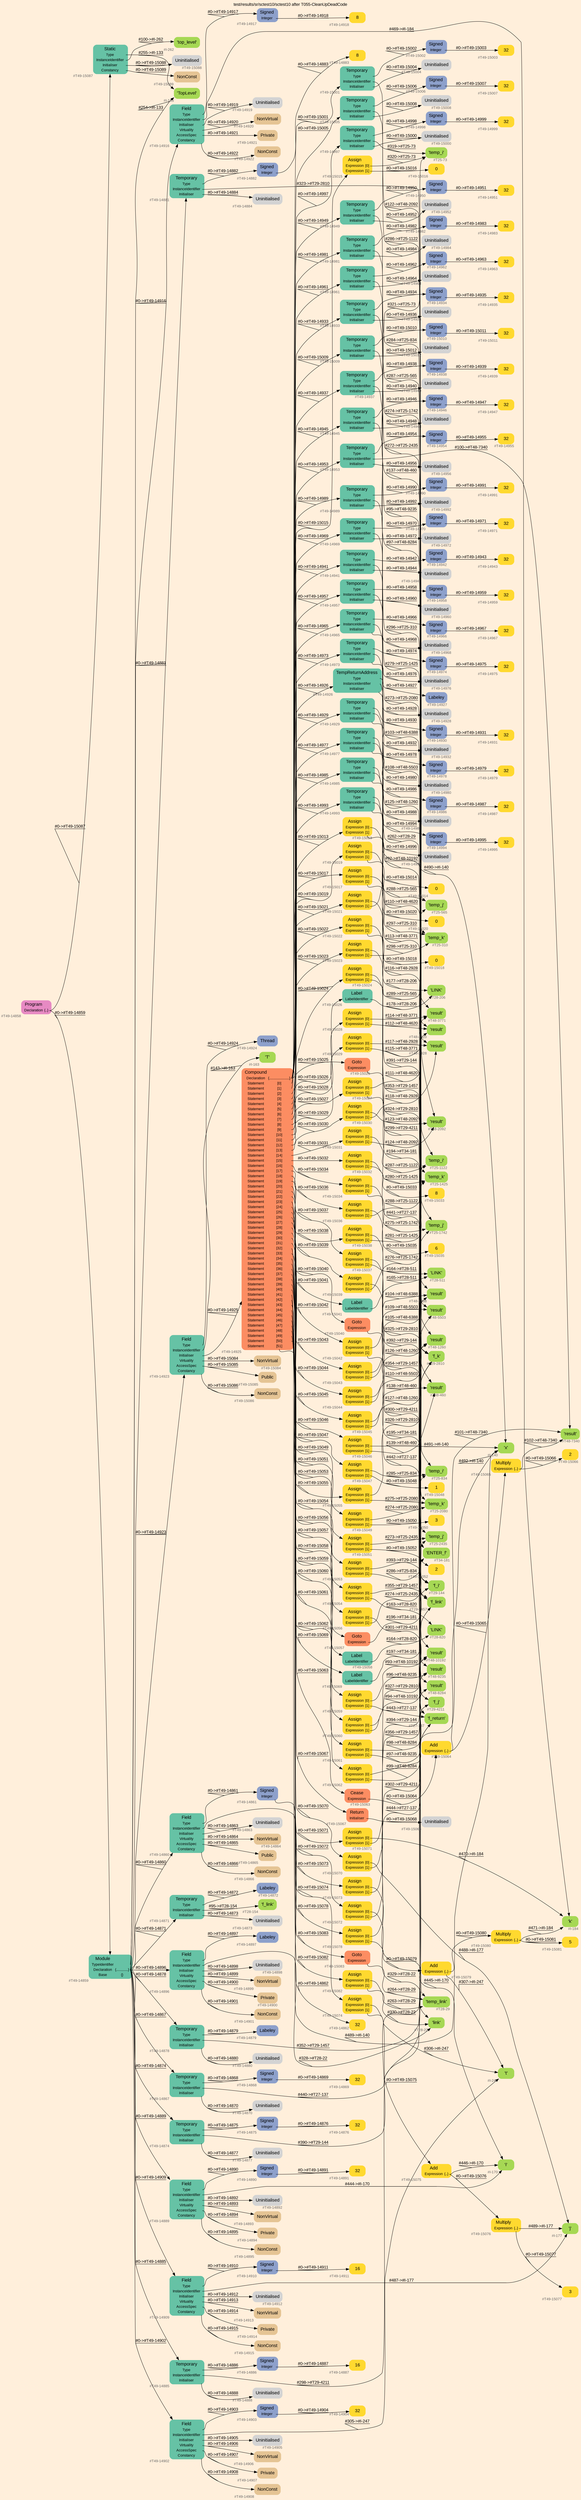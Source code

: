 digraph "test/results/sr/sctest10/sctest10 after T055-CleanUpDeadCode" {
label = "test/results/sr/sctest10/sctest10 after T055-CleanUpDeadCode"
labelloc = t
graph [
    rankdir = "LR"
    ranksep = 0.3
    bgcolor = antiquewhite1
    color = black
    fontcolor = black
    fontname = "Arial"
];
node [
    fontname = "Arial"
];
edge [
    fontname = "Arial"
];

// -------------------- node figure --------------------
// -------- block #T49-14858 ----------
"#T49-14858" [
    fillcolor = "/set28/4"
    xlabel = "#T49-14858"
    fontsize = "12"
    fontcolor = grey40
    shape = "plaintext"
    label = <<TABLE BORDER="0" CELLBORDER="0" CELLSPACING="0">
     <TR><TD><FONT COLOR="black" POINT-SIZE="15">Program</FONT></TD></TR>
     <TR><TD><FONT COLOR="black" POINT-SIZE="12">Declaration</FONT></TD><TD PORT="port0"><FONT COLOR="black" POINT-SIZE="12">{..}</FONT></TD></TR>
    </TABLE>>
    style = "rounded,filled"
];

// -------- block #T49-14859 ----------
"#T49-14859" [
    fillcolor = "/set28/1"
    xlabel = "#T49-14859"
    fontsize = "12"
    fontcolor = grey40
    shape = "plaintext"
    label = <<TABLE BORDER="0" CELLBORDER="0" CELLSPACING="0">
     <TR><TD><FONT COLOR="black" POINT-SIZE="15">Module</FONT></TD></TR>
     <TR><TD><FONT COLOR="black" POINT-SIZE="12">TypeIdentifier</FONT></TD><TD PORT="port0"></TD></TR>
     <TR><TD><FONT COLOR="black" POINT-SIZE="12">Declaration</FONT></TD><TD PORT="port1"><FONT COLOR="black" POINT-SIZE="12">{.............}</FONT></TD></TR>
     <TR><TD><FONT COLOR="black" POINT-SIZE="12">Base</FONT></TD><TD PORT="port2"><FONT COLOR="black" POINT-SIZE="12">{}</FONT></TD></TR>
    </TABLE>>
    style = "rounded,filled"
];

// -------- block #I-133 ----------
"#I-133" [
    fillcolor = "/set28/5"
    xlabel = "#I-133"
    fontsize = "12"
    fontcolor = grey40
    shape = "plaintext"
    label = <<TABLE BORDER="0" CELLBORDER="0" CELLSPACING="0">
     <TR><TD><FONT COLOR="black" POINT-SIZE="15">'TopLevel'</FONT></TD></TR>
    </TABLE>>
    style = "rounded,filled"
];

// -------- block #T49-14860 ----------
"#T49-14860" [
    fillcolor = "/set28/1"
    xlabel = "#T49-14860"
    fontsize = "12"
    fontcolor = grey40
    shape = "plaintext"
    label = <<TABLE BORDER="0" CELLBORDER="0" CELLSPACING="0">
     <TR><TD><FONT COLOR="black" POINT-SIZE="15">Field</FONT></TD></TR>
     <TR><TD><FONT COLOR="black" POINT-SIZE="12">Type</FONT></TD><TD PORT="port0"></TD></TR>
     <TR><TD><FONT COLOR="black" POINT-SIZE="12">InstanceIdentifier</FONT></TD><TD PORT="port1"></TD></TR>
     <TR><TD><FONT COLOR="black" POINT-SIZE="12">Initialiser</FONT></TD><TD PORT="port2"></TD></TR>
     <TR><TD><FONT COLOR="black" POINT-SIZE="12">Virtuality</FONT></TD><TD PORT="port3"></TD></TR>
     <TR><TD><FONT COLOR="black" POINT-SIZE="12">AccessSpec</FONT></TD><TD PORT="port4"></TD></TR>
     <TR><TD><FONT COLOR="black" POINT-SIZE="12">Constancy</FONT></TD><TD PORT="port5"></TD></TR>
    </TABLE>>
    style = "rounded,filled"
];

// -------- block #T49-14861 ----------
"#T49-14861" [
    fillcolor = "/set28/3"
    xlabel = "#T49-14861"
    fontsize = "12"
    fontcolor = grey40
    shape = "plaintext"
    label = <<TABLE BORDER="0" CELLBORDER="0" CELLSPACING="0">
     <TR><TD><FONT COLOR="black" POINT-SIZE="15">Signed</FONT></TD></TR>
     <TR><TD><FONT COLOR="black" POINT-SIZE="12">Integer</FONT></TD><TD PORT="port0"></TD></TR>
    </TABLE>>
    style = "rounded,filled"
];

// -------- block #T49-14862 ----------
"#T49-14862" [
    fillcolor = "/set28/6"
    xlabel = "#T49-14862"
    fontsize = "12"
    fontcolor = grey40
    shape = "plaintext"
    label = <<TABLE BORDER="0" CELLBORDER="0" CELLSPACING="0">
     <TR><TD><FONT COLOR="black" POINT-SIZE="15">32</FONT></TD></TR>
    </TABLE>>
    style = "rounded,filled"
];

// -------- block #I-140 ----------
"#I-140" [
    fillcolor = "/set28/5"
    xlabel = "#I-140"
    fontsize = "12"
    fontcolor = grey40
    shape = "plaintext"
    label = <<TABLE BORDER="0" CELLBORDER="0" CELLSPACING="0">
     <TR><TD><FONT COLOR="black" POINT-SIZE="15">'x'</FONT></TD></TR>
    </TABLE>>
    style = "rounded,filled"
];

// -------- block #T49-14863 ----------
"#T49-14863" [
    xlabel = "#T49-14863"
    fontsize = "12"
    fontcolor = grey40
    shape = "plaintext"
    label = <<TABLE BORDER="0" CELLBORDER="0" CELLSPACING="0">
     <TR><TD><FONT COLOR="black" POINT-SIZE="15">Uninitialised</FONT></TD></TR>
    </TABLE>>
    style = "rounded,filled"
];

// -------- block #T49-14864 ----------
"#T49-14864" [
    fillcolor = "/set28/7"
    xlabel = "#T49-14864"
    fontsize = "12"
    fontcolor = grey40
    shape = "plaintext"
    label = <<TABLE BORDER="0" CELLBORDER="0" CELLSPACING="0">
     <TR><TD><FONT COLOR="black" POINT-SIZE="15">NonVirtual</FONT></TD></TR>
    </TABLE>>
    style = "rounded,filled"
];

// -------- block #T49-14865 ----------
"#T49-14865" [
    fillcolor = "/set28/7"
    xlabel = "#T49-14865"
    fontsize = "12"
    fontcolor = grey40
    shape = "plaintext"
    label = <<TABLE BORDER="0" CELLBORDER="0" CELLSPACING="0">
     <TR><TD><FONT COLOR="black" POINT-SIZE="15">Public</FONT></TD></TR>
    </TABLE>>
    style = "rounded,filled"
];

// -------- block #T49-14866 ----------
"#T49-14866" [
    fillcolor = "/set28/7"
    xlabel = "#T49-14866"
    fontsize = "12"
    fontcolor = grey40
    shape = "plaintext"
    label = <<TABLE BORDER="0" CELLBORDER="0" CELLSPACING="0">
     <TR><TD><FONT COLOR="black" POINT-SIZE="15">NonConst</FONT></TD></TR>
    </TABLE>>
    style = "rounded,filled"
];

// -------- block #T49-14867 ----------
"#T49-14867" [
    fillcolor = "/set28/1"
    xlabel = "#T49-14867"
    fontsize = "12"
    fontcolor = grey40
    shape = "plaintext"
    label = <<TABLE BORDER="0" CELLBORDER="0" CELLSPACING="0">
     <TR><TD><FONT COLOR="black" POINT-SIZE="15">Temporary</FONT></TD></TR>
     <TR><TD><FONT COLOR="black" POINT-SIZE="12">Type</FONT></TD><TD PORT="port0"></TD></TR>
     <TR><TD><FONT COLOR="black" POINT-SIZE="12">InstanceIdentifier</FONT></TD><TD PORT="port1"></TD></TR>
     <TR><TD><FONT COLOR="black" POINT-SIZE="12">Initialiser</FONT></TD><TD PORT="port2"></TD></TR>
    </TABLE>>
    style = "rounded,filled"
];

// -------- block #T49-14868 ----------
"#T49-14868" [
    fillcolor = "/set28/3"
    xlabel = "#T49-14868"
    fontsize = "12"
    fontcolor = grey40
    shape = "plaintext"
    label = <<TABLE BORDER="0" CELLBORDER="0" CELLSPACING="0">
     <TR><TD><FONT COLOR="black" POINT-SIZE="15">Signed</FONT></TD></TR>
     <TR><TD><FONT COLOR="black" POINT-SIZE="12">Integer</FONT></TD><TD PORT="port0"></TD></TR>
    </TABLE>>
    style = "rounded,filled"
];

// -------- block #T49-14869 ----------
"#T49-14869" [
    fillcolor = "/set28/6"
    xlabel = "#T49-14869"
    fontsize = "12"
    fontcolor = grey40
    shape = "plaintext"
    label = <<TABLE BORDER="0" CELLBORDER="0" CELLSPACING="0">
     <TR><TD><FONT COLOR="black" POINT-SIZE="15">32</FONT></TD></TR>
    </TABLE>>
    style = "rounded,filled"
];

// -------- block #T27-137 ----------
"#T27-137" [
    fillcolor = "/set28/5"
    xlabel = "#T27-137"
    fontsize = "12"
    fontcolor = grey40
    shape = "plaintext"
    label = <<TABLE BORDER="0" CELLBORDER="0" CELLSPACING="0">
     <TR><TD><FONT COLOR="black" POINT-SIZE="15">'f_return'</FONT></TD></TR>
    </TABLE>>
    style = "rounded,filled"
];

// -------- block #T49-14870 ----------
"#T49-14870" [
    xlabel = "#T49-14870"
    fontsize = "12"
    fontcolor = grey40
    shape = "plaintext"
    label = <<TABLE BORDER="0" CELLBORDER="0" CELLSPACING="0">
     <TR><TD><FONT COLOR="black" POINT-SIZE="15">Uninitialised</FONT></TD></TR>
    </TABLE>>
    style = "rounded,filled"
];

// -------- block #T49-14871 ----------
"#T49-14871" [
    fillcolor = "/set28/1"
    xlabel = "#T49-14871"
    fontsize = "12"
    fontcolor = grey40
    shape = "plaintext"
    label = <<TABLE BORDER="0" CELLBORDER="0" CELLSPACING="0">
     <TR><TD><FONT COLOR="black" POINT-SIZE="15">Temporary</FONT></TD></TR>
     <TR><TD><FONT COLOR="black" POINT-SIZE="12">Type</FONT></TD><TD PORT="port0"></TD></TR>
     <TR><TD><FONT COLOR="black" POINT-SIZE="12">InstanceIdentifier</FONT></TD><TD PORT="port1"></TD></TR>
     <TR><TD><FONT COLOR="black" POINT-SIZE="12">Initialiser</FONT></TD><TD PORT="port2"></TD></TR>
    </TABLE>>
    style = "rounded,filled"
];

// -------- block #T49-14872 ----------
"#T49-14872" [
    fillcolor = "/set28/3"
    xlabel = "#T49-14872"
    fontsize = "12"
    fontcolor = grey40
    shape = "plaintext"
    label = <<TABLE BORDER="0" CELLBORDER="0" CELLSPACING="0">
     <TR><TD><FONT COLOR="black" POINT-SIZE="15">Labeley</FONT></TD></TR>
    </TABLE>>
    style = "rounded,filled"
];

// -------- block #T28-154 ----------
"#T28-154" [
    fillcolor = "/set28/5"
    xlabel = "#T28-154"
    fontsize = "12"
    fontcolor = grey40
    shape = "plaintext"
    label = <<TABLE BORDER="0" CELLBORDER="0" CELLSPACING="0">
     <TR><TD><FONT COLOR="black" POINT-SIZE="15">'f_link'</FONT></TD></TR>
    </TABLE>>
    style = "rounded,filled"
];

// -------- block #T49-14873 ----------
"#T49-14873" [
    xlabel = "#T49-14873"
    fontsize = "12"
    fontcolor = grey40
    shape = "plaintext"
    label = <<TABLE BORDER="0" CELLBORDER="0" CELLSPACING="0">
     <TR><TD><FONT COLOR="black" POINT-SIZE="15">Uninitialised</FONT></TD></TR>
    </TABLE>>
    style = "rounded,filled"
];

// -------- block #T49-14874 ----------
"#T49-14874" [
    fillcolor = "/set28/1"
    xlabel = "#T49-14874"
    fontsize = "12"
    fontcolor = grey40
    shape = "plaintext"
    label = <<TABLE BORDER="0" CELLBORDER="0" CELLSPACING="0">
     <TR><TD><FONT COLOR="black" POINT-SIZE="15">Temporary</FONT></TD></TR>
     <TR><TD><FONT COLOR="black" POINT-SIZE="12">Type</FONT></TD><TD PORT="port0"></TD></TR>
     <TR><TD><FONT COLOR="black" POINT-SIZE="12">InstanceIdentifier</FONT></TD><TD PORT="port1"></TD></TR>
     <TR><TD><FONT COLOR="black" POINT-SIZE="12">Initialiser</FONT></TD><TD PORT="port2"></TD></TR>
    </TABLE>>
    style = "rounded,filled"
];

// -------- block #T49-14875 ----------
"#T49-14875" [
    fillcolor = "/set28/3"
    xlabel = "#T49-14875"
    fontsize = "12"
    fontcolor = grey40
    shape = "plaintext"
    label = <<TABLE BORDER="0" CELLBORDER="0" CELLSPACING="0">
     <TR><TD><FONT COLOR="black" POINT-SIZE="15">Signed</FONT></TD></TR>
     <TR><TD><FONT COLOR="black" POINT-SIZE="12">Integer</FONT></TD><TD PORT="port0"></TD></TR>
    </TABLE>>
    style = "rounded,filled"
];

// -------- block #T49-14876 ----------
"#T49-14876" [
    fillcolor = "/set28/6"
    xlabel = "#T49-14876"
    fontsize = "12"
    fontcolor = grey40
    shape = "plaintext"
    label = <<TABLE BORDER="0" CELLBORDER="0" CELLSPACING="0">
     <TR><TD><FONT COLOR="black" POINT-SIZE="15">32</FONT></TD></TR>
    </TABLE>>
    style = "rounded,filled"
];

// -------- block #T29-144 ----------
"#T29-144" [
    fillcolor = "/set28/5"
    xlabel = "#T29-144"
    fontsize = "12"
    fontcolor = grey40
    shape = "plaintext"
    label = <<TABLE BORDER="0" CELLBORDER="0" CELLSPACING="0">
     <TR><TD><FONT COLOR="black" POINT-SIZE="15">'f_i'</FONT></TD></TR>
    </TABLE>>
    style = "rounded,filled"
];

// -------- block #T49-14877 ----------
"#T49-14877" [
    xlabel = "#T49-14877"
    fontsize = "12"
    fontcolor = grey40
    shape = "plaintext"
    label = <<TABLE BORDER="0" CELLBORDER="0" CELLSPACING="0">
     <TR><TD><FONT COLOR="black" POINT-SIZE="15">Uninitialised</FONT></TD></TR>
    </TABLE>>
    style = "rounded,filled"
];

// -------- block #T49-14878 ----------
"#T49-14878" [
    fillcolor = "/set28/1"
    xlabel = "#T49-14878"
    fontsize = "12"
    fontcolor = grey40
    shape = "plaintext"
    label = <<TABLE BORDER="0" CELLBORDER="0" CELLSPACING="0">
     <TR><TD><FONT COLOR="black" POINT-SIZE="15">Temporary</FONT></TD></TR>
     <TR><TD><FONT COLOR="black" POINT-SIZE="12">Type</FONT></TD><TD PORT="port0"></TD></TR>
     <TR><TD><FONT COLOR="black" POINT-SIZE="12">InstanceIdentifier</FONT></TD><TD PORT="port1"></TD></TR>
     <TR><TD><FONT COLOR="black" POINT-SIZE="12">Initialiser</FONT></TD><TD PORT="port2"></TD></TR>
    </TABLE>>
    style = "rounded,filled"
];

// -------- block #T49-14879 ----------
"#T49-14879" [
    fillcolor = "/set28/3"
    xlabel = "#T49-14879"
    fontsize = "12"
    fontcolor = grey40
    shape = "plaintext"
    label = <<TABLE BORDER="0" CELLBORDER="0" CELLSPACING="0">
     <TR><TD><FONT COLOR="black" POINT-SIZE="15">Labeley</FONT></TD></TR>
    </TABLE>>
    style = "rounded,filled"
];

// -------- block #T29-1457 ----------
"#T29-1457" [
    fillcolor = "/set28/5"
    xlabel = "#T29-1457"
    fontsize = "12"
    fontcolor = grey40
    shape = "plaintext"
    label = <<TABLE BORDER="0" CELLBORDER="0" CELLSPACING="0">
     <TR><TD><FONT COLOR="black" POINT-SIZE="15">'f_link'</FONT></TD></TR>
    </TABLE>>
    style = "rounded,filled"
];

// -------- block #T49-14880 ----------
"#T49-14880" [
    xlabel = "#T49-14880"
    fontsize = "12"
    fontcolor = grey40
    shape = "plaintext"
    label = <<TABLE BORDER="0" CELLBORDER="0" CELLSPACING="0">
     <TR><TD><FONT COLOR="black" POINT-SIZE="15">Uninitialised</FONT></TD></TR>
    </TABLE>>
    style = "rounded,filled"
];

// -------- block #T49-14881 ----------
"#T49-14881" [
    fillcolor = "/set28/1"
    xlabel = "#T49-14881"
    fontsize = "12"
    fontcolor = grey40
    shape = "plaintext"
    label = <<TABLE BORDER="0" CELLBORDER="0" CELLSPACING="0">
     <TR><TD><FONT COLOR="black" POINT-SIZE="15">Temporary</FONT></TD></TR>
     <TR><TD><FONT COLOR="black" POINT-SIZE="12">Type</FONT></TD><TD PORT="port0"></TD></TR>
     <TR><TD><FONT COLOR="black" POINT-SIZE="12">InstanceIdentifier</FONT></TD><TD PORT="port1"></TD></TR>
     <TR><TD><FONT COLOR="black" POINT-SIZE="12">Initialiser</FONT></TD><TD PORT="port2"></TD></TR>
    </TABLE>>
    style = "rounded,filled"
];

// -------- block #T49-14882 ----------
"#T49-14882" [
    fillcolor = "/set28/3"
    xlabel = "#T49-14882"
    fontsize = "12"
    fontcolor = grey40
    shape = "plaintext"
    label = <<TABLE BORDER="0" CELLBORDER="0" CELLSPACING="0">
     <TR><TD><FONT COLOR="black" POINT-SIZE="15">Signed</FONT></TD></TR>
     <TR><TD><FONT COLOR="black" POINT-SIZE="12">Integer</FONT></TD><TD PORT="port0"></TD></TR>
    </TABLE>>
    style = "rounded,filled"
];

// -------- block #T49-14883 ----------
"#T49-14883" [
    fillcolor = "/set28/6"
    xlabel = "#T49-14883"
    fontsize = "12"
    fontcolor = grey40
    shape = "plaintext"
    label = <<TABLE BORDER="0" CELLBORDER="0" CELLSPACING="0">
     <TR><TD><FONT COLOR="black" POINT-SIZE="15">8</FONT></TD></TR>
    </TABLE>>
    style = "rounded,filled"
];

// -------- block #T29-2810 ----------
"#T29-2810" [
    fillcolor = "/set28/5"
    xlabel = "#T29-2810"
    fontsize = "12"
    fontcolor = grey40
    shape = "plaintext"
    label = <<TABLE BORDER="0" CELLBORDER="0" CELLSPACING="0">
     <TR><TD><FONT COLOR="black" POINT-SIZE="15">'f_k'</FONT></TD></TR>
    </TABLE>>
    style = "rounded,filled"
];

// -------- block #T49-14884 ----------
"#T49-14884" [
    xlabel = "#T49-14884"
    fontsize = "12"
    fontcolor = grey40
    shape = "plaintext"
    label = <<TABLE BORDER="0" CELLBORDER="0" CELLSPACING="0">
     <TR><TD><FONT COLOR="black" POINT-SIZE="15">Uninitialised</FONT></TD></TR>
    </TABLE>>
    style = "rounded,filled"
];

// -------- block #T49-14885 ----------
"#T49-14885" [
    fillcolor = "/set28/1"
    xlabel = "#T49-14885"
    fontsize = "12"
    fontcolor = grey40
    shape = "plaintext"
    label = <<TABLE BORDER="0" CELLBORDER="0" CELLSPACING="0">
     <TR><TD><FONT COLOR="black" POINT-SIZE="15">Temporary</FONT></TD></TR>
     <TR><TD><FONT COLOR="black" POINT-SIZE="12">Type</FONT></TD><TD PORT="port0"></TD></TR>
     <TR><TD><FONT COLOR="black" POINT-SIZE="12">InstanceIdentifier</FONT></TD><TD PORT="port1"></TD></TR>
     <TR><TD><FONT COLOR="black" POINT-SIZE="12">Initialiser</FONT></TD><TD PORT="port2"></TD></TR>
    </TABLE>>
    style = "rounded,filled"
];

// -------- block #T49-14886 ----------
"#T49-14886" [
    fillcolor = "/set28/3"
    xlabel = "#T49-14886"
    fontsize = "12"
    fontcolor = grey40
    shape = "plaintext"
    label = <<TABLE BORDER="0" CELLBORDER="0" CELLSPACING="0">
     <TR><TD><FONT COLOR="black" POINT-SIZE="15">Signed</FONT></TD></TR>
     <TR><TD><FONT COLOR="black" POINT-SIZE="12">Integer</FONT></TD><TD PORT="port0"></TD></TR>
    </TABLE>>
    style = "rounded,filled"
];

// -------- block #T49-14887 ----------
"#T49-14887" [
    fillcolor = "/set28/6"
    xlabel = "#T49-14887"
    fontsize = "12"
    fontcolor = grey40
    shape = "plaintext"
    label = <<TABLE BORDER="0" CELLBORDER="0" CELLSPACING="0">
     <TR><TD><FONT COLOR="black" POINT-SIZE="15">16</FONT></TD></TR>
    </TABLE>>
    style = "rounded,filled"
];

// -------- block #T29-4211 ----------
"#T29-4211" [
    fillcolor = "/set28/5"
    xlabel = "#T29-4211"
    fontsize = "12"
    fontcolor = grey40
    shape = "plaintext"
    label = <<TABLE BORDER="0" CELLBORDER="0" CELLSPACING="0">
     <TR><TD><FONT COLOR="black" POINT-SIZE="15">'f_j'</FONT></TD></TR>
    </TABLE>>
    style = "rounded,filled"
];

// -------- block #T49-14888 ----------
"#T49-14888" [
    xlabel = "#T49-14888"
    fontsize = "12"
    fontcolor = grey40
    shape = "plaintext"
    label = <<TABLE BORDER="0" CELLBORDER="0" CELLSPACING="0">
     <TR><TD><FONT COLOR="black" POINT-SIZE="15">Uninitialised</FONT></TD></TR>
    </TABLE>>
    style = "rounded,filled"
];

// -------- block #T49-14889 ----------
"#T49-14889" [
    fillcolor = "/set28/1"
    xlabel = "#T49-14889"
    fontsize = "12"
    fontcolor = grey40
    shape = "plaintext"
    label = <<TABLE BORDER="0" CELLBORDER="0" CELLSPACING="0">
     <TR><TD><FONT COLOR="black" POINT-SIZE="15">Field</FONT></TD></TR>
     <TR><TD><FONT COLOR="black" POINT-SIZE="12">Type</FONT></TD><TD PORT="port0"></TD></TR>
     <TR><TD><FONT COLOR="black" POINT-SIZE="12">InstanceIdentifier</FONT></TD><TD PORT="port1"></TD></TR>
     <TR><TD><FONT COLOR="black" POINT-SIZE="12">Initialiser</FONT></TD><TD PORT="port2"></TD></TR>
     <TR><TD><FONT COLOR="black" POINT-SIZE="12">Virtuality</FONT></TD><TD PORT="port3"></TD></TR>
     <TR><TD><FONT COLOR="black" POINT-SIZE="12">AccessSpec</FONT></TD><TD PORT="port4"></TD></TR>
     <TR><TD><FONT COLOR="black" POINT-SIZE="12">Constancy</FONT></TD><TD PORT="port5"></TD></TR>
    </TABLE>>
    style = "rounded,filled"
];

// -------- block #T49-14890 ----------
"#T49-14890" [
    fillcolor = "/set28/3"
    xlabel = "#T49-14890"
    fontsize = "12"
    fontcolor = grey40
    shape = "plaintext"
    label = <<TABLE BORDER="0" CELLBORDER="0" CELLSPACING="0">
     <TR><TD><FONT COLOR="black" POINT-SIZE="15">Signed</FONT></TD></TR>
     <TR><TD><FONT COLOR="black" POINT-SIZE="12">Integer</FONT></TD><TD PORT="port0"></TD></TR>
    </TABLE>>
    style = "rounded,filled"
];

// -------- block #T49-14891 ----------
"#T49-14891" [
    fillcolor = "/set28/6"
    xlabel = "#T49-14891"
    fontsize = "12"
    fontcolor = grey40
    shape = "plaintext"
    label = <<TABLE BORDER="0" CELLBORDER="0" CELLSPACING="0">
     <TR><TD><FONT COLOR="black" POINT-SIZE="15">32</FONT></TD></TR>
    </TABLE>>
    style = "rounded,filled"
];

// -------- block #I-170 ----------
"#I-170" [
    fillcolor = "/set28/5"
    xlabel = "#I-170"
    fontsize = "12"
    fontcolor = grey40
    shape = "plaintext"
    label = <<TABLE BORDER="0" CELLBORDER="0" CELLSPACING="0">
     <TR><TD><FONT COLOR="black" POINT-SIZE="15">'i'</FONT></TD></TR>
    </TABLE>>
    style = "rounded,filled"
];

// -------- block #T49-14892 ----------
"#T49-14892" [
    xlabel = "#T49-14892"
    fontsize = "12"
    fontcolor = grey40
    shape = "plaintext"
    label = <<TABLE BORDER="0" CELLBORDER="0" CELLSPACING="0">
     <TR><TD><FONT COLOR="black" POINT-SIZE="15">Uninitialised</FONT></TD></TR>
    </TABLE>>
    style = "rounded,filled"
];

// -------- block #T49-14893 ----------
"#T49-14893" [
    fillcolor = "/set28/7"
    xlabel = "#T49-14893"
    fontsize = "12"
    fontcolor = grey40
    shape = "plaintext"
    label = <<TABLE BORDER="0" CELLBORDER="0" CELLSPACING="0">
     <TR><TD><FONT COLOR="black" POINT-SIZE="15">NonVirtual</FONT></TD></TR>
    </TABLE>>
    style = "rounded,filled"
];

// -------- block #T49-14894 ----------
"#T49-14894" [
    fillcolor = "/set28/7"
    xlabel = "#T49-14894"
    fontsize = "12"
    fontcolor = grey40
    shape = "plaintext"
    label = <<TABLE BORDER="0" CELLBORDER="0" CELLSPACING="0">
     <TR><TD><FONT COLOR="black" POINT-SIZE="15">Private</FONT></TD></TR>
    </TABLE>>
    style = "rounded,filled"
];

// -------- block #T49-14895 ----------
"#T49-14895" [
    fillcolor = "/set28/7"
    xlabel = "#T49-14895"
    fontsize = "12"
    fontcolor = grey40
    shape = "plaintext"
    label = <<TABLE BORDER="0" CELLBORDER="0" CELLSPACING="0">
     <TR><TD><FONT COLOR="black" POINT-SIZE="15">NonConst</FONT></TD></TR>
    </TABLE>>
    style = "rounded,filled"
];

// -------- block #T49-14896 ----------
"#T49-14896" [
    fillcolor = "/set28/1"
    xlabel = "#T49-14896"
    fontsize = "12"
    fontcolor = grey40
    shape = "plaintext"
    label = <<TABLE BORDER="0" CELLBORDER="0" CELLSPACING="0">
     <TR><TD><FONT COLOR="black" POINT-SIZE="15">Field</FONT></TD></TR>
     <TR><TD><FONT COLOR="black" POINT-SIZE="12">Type</FONT></TD><TD PORT="port0"></TD></TR>
     <TR><TD><FONT COLOR="black" POINT-SIZE="12">InstanceIdentifier</FONT></TD><TD PORT="port1"></TD></TR>
     <TR><TD><FONT COLOR="black" POINT-SIZE="12">Initialiser</FONT></TD><TD PORT="port2"></TD></TR>
     <TR><TD><FONT COLOR="black" POINT-SIZE="12">Virtuality</FONT></TD><TD PORT="port3"></TD></TR>
     <TR><TD><FONT COLOR="black" POINT-SIZE="12">AccessSpec</FONT></TD><TD PORT="port4"></TD></TR>
     <TR><TD><FONT COLOR="black" POINT-SIZE="12">Constancy</FONT></TD><TD PORT="port5"></TD></TR>
    </TABLE>>
    style = "rounded,filled"
];

// -------- block #T49-14897 ----------
"#T49-14897" [
    fillcolor = "/set28/3"
    xlabel = "#T49-14897"
    fontsize = "12"
    fontcolor = grey40
    shape = "plaintext"
    label = <<TABLE BORDER="0" CELLBORDER="0" CELLSPACING="0">
     <TR><TD><FONT COLOR="black" POINT-SIZE="15">Labeley</FONT></TD></TR>
    </TABLE>>
    style = "rounded,filled"
];

// -------- block #T28-22 ----------
"#T28-22" [
    fillcolor = "/set28/5"
    xlabel = "#T28-22"
    fontsize = "12"
    fontcolor = grey40
    shape = "plaintext"
    label = <<TABLE BORDER="0" CELLBORDER="0" CELLSPACING="0">
     <TR><TD><FONT COLOR="black" POINT-SIZE="15">'link'</FONT></TD></TR>
    </TABLE>>
    style = "rounded,filled"
];

// -------- block #T49-14898 ----------
"#T49-14898" [
    xlabel = "#T49-14898"
    fontsize = "12"
    fontcolor = grey40
    shape = "plaintext"
    label = <<TABLE BORDER="0" CELLBORDER="0" CELLSPACING="0">
     <TR><TD><FONT COLOR="black" POINT-SIZE="15">Uninitialised</FONT></TD></TR>
    </TABLE>>
    style = "rounded,filled"
];

// -------- block #T49-14899 ----------
"#T49-14899" [
    fillcolor = "/set28/7"
    xlabel = "#T49-14899"
    fontsize = "12"
    fontcolor = grey40
    shape = "plaintext"
    label = <<TABLE BORDER="0" CELLBORDER="0" CELLSPACING="0">
     <TR><TD><FONT COLOR="black" POINT-SIZE="15">NonVirtual</FONT></TD></TR>
    </TABLE>>
    style = "rounded,filled"
];

// -------- block #T49-14900 ----------
"#T49-14900" [
    fillcolor = "/set28/7"
    xlabel = "#T49-14900"
    fontsize = "12"
    fontcolor = grey40
    shape = "plaintext"
    label = <<TABLE BORDER="0" CELLBORDER="0" CELLSPACING="0">
     <TR><TD><FONT COLOR="black" POINT-SIZE="15">Private</FONT></TD></TR>
    </TABLE>>
    style = "rounded,filled"
];

// -------- block #T49-14901 ----------
"#T49-14901" [
    fillcolor = "/set28/7"
    xlabel = "#T49-14901"
    fontsize = "12"
    fontcolor = grey40
    shape = "plaintext"
    label = <<TABLE BORDER="0" CELLBORDER="0" CELLSPACING="0">
     <TR><TD><FONT COLOR="black" POINT-SIZE="15">NonConst</FONT></TD></TR>
    </TABLE>>
    style = "rounded,filled"
];

// -------- block #T49-14902 ----------
"#T49-14902" [
    fillcolor = "/set28/1"
    xlabel = "#T49-14902"
    fontsize = "12"
    fontcolor = grey40
    shape = "plaintext"
    label = <<TABLE BORDER="0" CELLBORDER="0" CELLSPACING="0">
     <TR><TD><FONT COLOR="black" POINT-SIZE="15">Field</FONT></TD></TR>
     <TR><TD><FONT COLOR="black" POINT-SIZE="12">Type</FONT></TD><TD PORT="port0"></TD></TR>
     <TR><TD><FONT COLOR="black" POINT-SIZE="12">InstanceIdentifier</FONT></TD><TD PORT="port1"></TD></TR>
     <TR><TD><FONT COLOR="black" POINT-SIZE="12">Initialiser</FONT></TD><TD PORT="port2"></TD></TR>
     <TR><TD><FONT COLOR="black" POINT-SIZE="12">Virtuality</FONT></TD><TD PORT="port3"></TD></TR>
     <TR><TD><FONT COLOR="black" POINT-SIZE="12">AccessSpec</FONT></TD><TD PORT="port4"></TD></TR>
     <TR><TD><FONT COLOR="black" POINT-SIZE="12">Constancy</FONT></TD><TD PORT="port5"></TD></TR>
    </TABLE>>
    style = "rounded,filled"
];

// -------- block #T49-14903 ----------
"#T49-14903" [
    fillcolor = "/set28/3"
    xlabel = "#T49-14903"
    fontsize = "12"
    fontcolor = grey40
    shape = "plaintext"
    label = <<TABLE BORDER="0" CELLBORDER="0" CELLSPACING="0">
     <TR><TD><FONT COLOR="black" POINT-SIZE="15">Signed</FONT></TD></TR>
     <TR><TD><FONT COLOR="black" POINT-SIZE="12">Integer</FONT></TD><TD PORT="port0"></TD></TR>
    </TABLE>>
    style = "rounded,filled"
];

// -------- block #T49-14904 ----------
"#T49-14904" [
    fillcolor = "/set28/6"
    xlabel = "#T49-14904"
    fontsize = "12"
    fontcolor = grey40
    shape = "plaintext"
    label = <<TABLE BORDER="0" CELLBORDER="0" CELLSPACING="0">
     <TR><TD><FONT COLOR="black" POINT-SIZE="15">32</FONT></TD></TR>
    </TABLE>>
    style = "rounded,filled"
];

// -------- block #I-247 ----------
"#I-247" [
    fillcolor = "/set28/5"
    xlabel = "#I-247"
    fontsize = "12"
    fontcolor = grey40
    shape = "plaintext"
    label = <<TABLE BORDER="0" CELLBORDER="0" CELLSPACING="0">
     <TR><TD><FONT COLOR="black" POINT-SIZE="15">'t'</FONT></TD></TR>
    </TABLE>>
    style = "rounded,filled"
];

// -------- block #T49-14905 ----------
"#T49-14905" [
    xlabel = "#T49-14905"
    fontsize = "12"
    fontcolor = grey40
    shape = "plaintext"
    label = <<TABLE BORDER="0" CELLBORDER="0" CELLSPACING="0">
     <TR><TD><FONT COLOR="black" POINT-SIZE="15">Uninitialised</FONT></TD></TR>
    </TABLE>>
    style = "rounded,filled"
];

// -------- block #T49-14906 ----------
"#T49-14906" [
    fillcolor = "/set28/7"
    xlabel = "#T49-14906"
    fontsize = "12"
    fontcolor = grey40
    shape = "plaintext"
    label = <<TABLE BORDER="0" CELLBORDER="0" CELLSPACING="0">
     <TR><TD><FONT COLOR="black" POINT-SIZE="15">NonVirtual</FONT></TD></TR>
    </TABLE>>
    style = "rounded,filled"
];

// -------- block #T49-14907 ----------
"#T49-14907" [
    fillcolor = "/set28/7"
    xlabel = "#T49-14907"
    fontsize = "12"
    fontcolor = grey40
    shape = "plaintext"
    label = <<TABLE BORDER="0" CELLBORDER="0" CELLSPACING="0">
     <TR><TD><FONT COLOR="black" POINT-SIZE="15">Private</FONT></TD></TR>
    </TABLE>>
    style = "rounded,filled"
];

// -------- block #T49-14908 ----------
"#T49-14908" [
    fillcolor = "/set28/7"
    xlabel = "#T49-14908"
    fontsize = "12"
    fontcolor = grey40
    shape = "plaintext"
    label = <<TABLE BORDER="0" CELLBORDER="0" CELLSPACING="0">
     <TR><TD><FONT COLOR="black" POINT-SIZE="15">NonConst</FONT></TD></TR>
    </TABLE>>
    style = "rounded,filled"
];

// -------- block #T49-14909 ----------
"#T49-14909" [
    fillcolor = "/set28/1"
    xlabel = "#T49-14909"
    fontsize = "12"
    fontcolor = grey40
    shape = "plaintext"
    label = <<TABLE BORDER="0" CELLBORDER="0" CELLSPACING="0">
     <TR><TD><FONT COLOR="black" POINT-SIZE="15">Field</FONT></TD></TR>
     <TR><TD><FONT COLOR="black" POINT-SIZE="12">Type</FONT></TD><TD PORT="port0"></TD></TR>
     <TR><TD><FONT COLOR="black" POINT-SIZE="12">InstanceIdentifier</FONT></TD><TD PORT="port1"></TD></TR>
     <TR><TD><FONT COLOR="black" POINT-SIZE="12">Initialiser</FONT></TD><TD PORT="port2"></TD></TR>
     <TR><TD><FONT COLOR="black" POINT-SIZE="12">Virtuality</FONT></TD><TD PORT="port3"></TD></TR>
     <TR><TD><FONT COLOR="black" POINT-SIZE="12">AccessSpec</FONT></TD><TD PORT="port4"></TD></TR>
     <TR><TD><FONT COLOR="black" POINT-SIZE="12">Constancy</FONT></TD><TD PORT="port5"></TD></TR>
    </TABLE>>
    style = "rounded,filled"
];

// -------- block #T49-14910 ----------
"#T49-14910" [
    fillcolor = "/set28/3"
    xlabel = "#T49-14910"
    fontsize = "12"
    fontcolor = grey40
    shape = "plaintext"
    label = <<TABLE BORDER="0" CELLBORDER="0" CELLSPACING="0">
     <TR><TD><FONT COLOR="black" POINT-SIZE="15">Signed</FONT></TD></TR>
     <TR><TD><FONT COLOR="black" POINT-SIZE="12">Integer</FONT></TD><TD PORT="port0"></TD></TR>
    </TABLE>>
    style = "rounded,filled"
];

// -------- block #T49-14911 ----------
"#T49-14911" [
    fillcolor = "/set28/6"
    xlabel = "#T49-14911"
    fontsize = "12"
    fontcolor = grey40
    shape = "plaintext"
    label = <<TABLE BORDER="0" CELLBORDER="0" CELLSPACING="0">
     <TR><TD><FONT COLOR="black" POINT-SIZE="15">16</FONT></TD></TR>
    </TABLE>>
    style = "rounded,filled"
];

// -------- block #I-177 ----------
"#I-177" [
    fillcolor = "/set28/5"
    xlabel = "#I-177"
    fontsize = "12"
    fontcolor = grey40
    shape = "plaintext"
    label = <<TABLE BORDER="0" CELLBORDER="0" CELLSPACING="0">
     <TR><TD><FONT COLOR="black" POINT-SIZE="15">'j'</FONT></TD></TR>
    </TABLE>>
    style = "rounded,filled"
];

// -------- block #T49-14912 ----------
"#T49-14912" [
    xlabel = "#T49-14912"
    fontsize = "12"
    fontcolor = grey40
    shape = "plaintext"
    label = <<TABLE BORDER="0" CELLBORDER="0" CELLSPACING="0">
     <TR><TD><FONT COLOR="black" POINT-SIZE="15">Uninitialised</FONT></TD></TR>
    </TABLE>>
    style = "rounded,filled"
];

// -------- block #T49-14913 ----------
"#T49-14913" [
    fillcolor = "/set28/7"
    xlabel = "#T49-14913"
    fontsize = "12"
    fontcolor = grey40
    shape = "plaintext"
    label = <<TABLE BORDER="0" CELLBORDER="0" CELLSPACING="0">
     <TR><TD><FONT COLOR="black" POINT-SIZE="15">NonVirtual</FONT></TD></TR>
    </TABLE>>
    style = "rounded,filled"
];

// -------- block #T49-14914 ----------
"#T49-14914" [
    fillcolor = "/set28/7"
    xlabel = "#T49-14914"
    fontsize = "12"
    fontcolor = grey40
    shape = "plaintext"
    label = <<TABLE BORDER="0" CELLBORDER="0" CELLSPACING="0">
     <TR><TD><FONT COLOR="black" POINT-SIZE="15">Private</FONT></TD></TR>
    </TABLE>>
    style = "rounded,filled"
];

// -------- block #T49-14915 ----------
"#T49-14915" [
    fillcolor = "/set28/7"
    xlabel = "#T49-14915"
    fontsize = "12"
    fontcolor = grey40
    shape = "plaintext"
    label = <<TABLE BORDER="0" CELLBORDER="0" CELLSPACING="0">
     <TR><TD><FONT COLOR="black" POINT-SIZE="15">NonConst</FONT></TD></TR>
    </TABLE>>
    style = "rounded,filled"
];

// -------- block #T49-14916 ----------
"#T49-14916" [
    fillcolor = "/set28/1"
    xlabel = "#T49-14916"
    fontsize = "12"
    fontcolor = grey40
    shape = "plaintext"
    label = <<TABLE BORDER="0" CELLBORDER="0" CELLSPACING="0">
     <TR><TD><FONT COLOR="black" POINT-SIZE="15">Field</FONT></TD></TR>
     <TR><TD><FONT COLOR="black" POINT-SIZE="12">Type</FONT></TD><TD PORT="port0"></TD></TR>
     <TR><TD><FONT COLOR="black" POINT-SIZE="12">InstanceIdentifier</FONT></TD><TD PORT="port1"></TD></TR>
     <TR><TD><FONT COLOR="black" POINT-SIZE="12">Initialiser</FONT></TD><TD PORT="port2"></TD></TR>
     <TR><TD><FONT COLOR="black" POINT-SIZE="12">Virtuality</FONT></TD><TD PORT="port3"></TD></TR>
     <TR><TD><FONT COLOR="black" POINT-SIZE="12">AccessSpec</FONT></TD><TD PORT="port4"></TD></TR>
     <TR><TD><FONT COLOR="black" POINT-SIZE="12">Constancy</FONT></TD><TD PORT="port5"></TD></TR>
    </TABLE>>
    style = "rounded,filled"
];

// -------- block #T49-14917 ----------
"#T49-14917" [
    fillcolor = "/set28/3"
    xlabel = "#T49-14917"
    fontsize = "12"
    fontcolor = grey40
    shape = "plaintext"
    label = <<TABLE BORDER="0" CELLBORDER="0" CELLSPACING="0">
     <TR><TD><FONT COLOR="black" POINT-SIZE="15">Signed</FONT></TD></TR>
     <TR><TD><FONT COLOR="black" POINT-SIZE="12">Integer</FONT></TD><TD PORT="port0"></TD></TR>
    </TABLE>>
    style = "rounded,filled"
];

// -------- block #T49-14918 ----------
"#T49-14918" [
    fillcolor = "/set28/6"
    xlabel = "#T49-14918"
    fontsize = "12"
    fontcolor = grey40
    shape = "plaintext"
    label = <<TABLE BORDER="0" CELLBORDER="0" CELLSPACING="0">
     <TR><TD><FONT COLOR="black" POINT-SIZE="15">8</FONT></TD></TR>
    </TABLE>>
    style = "rounded,filled"
];

// -------- block #I-184 ----------
"#I-184" [
    fillcolor = "/set28/5"
    xlabel = "#I-184"
    fontsize = "12"
    fontcolor = grey40
    shape = "plaintext"
    label = <<TABLE BORDER="0" CELLBORDER="0" CELLSPACING="0">
     <TR><TD><FONT COLOR="black" POINT-SIZE="15">'k'</FONT></TD></TR>
    </TABLE>>
    style = "rounded,filled"
];

// -------- block #T49-14919 ----------
"#T49-14919" [
    xlabel = "#T49-14919"
    fontsize = "12"
    fontcolor = grey40
    shape = "plaintext"
    label = <<TABLE BORDER="0" CELLBORDER="0" CELLSPACING="0">
     <TR><TD><FONT COLOR="black" POINT-SIZE="15">Uninitialised</FONT></TD></TR>
    </TABLE>>
    style = "rounded,filled"
];

// -------- block #T49-14920 ----------
"#T49-14920" [
    fillcolor = "/set28/7"
    xlabel = "#T49-14920"
    fontsize = "12"
    fontcolor = grey40
    shape = "plaintext"
    label = <<TABLE BORDER="0" CELLBORDER="0" CELLSPACING="0">
     <TR><TD><FONT COLOR="black" POINT-SIZE="15">NonVirtual</FONT></TD></TR>
    </TABLE>>
    style = "rounded,filled"
];

// -------- block #T49-14921 ----------
"#T49-14921" [
    fillcolor = "/set28/7"
    xlabel = "#T49-14921"
    fontsize = "12"
    fontcolor = grey40
    shape = "plaintext"
    label = <<TABLE BORDER="0" CELLBORDER="0" CELLSPACING="0">
     <TR><TD><FONT COLOR="black" POINT-SIZE="15">Private</FONT></TD></TR>
    </TABLE>>
    style = "rounded,filled"
];

// -------- block #T49-14922 ----------
"#T49-14922" [
    fillcolor = "/set28/7"
    xlabel = "#T49-14922"
    fontsize = "12"
    fontcolor = grey40
    shape = "plaintext"
    label = <<TABLE BORDER="0" CELLBORDER="0" CELLSPACING="0">
     <TR><TD><FONT COLOR="black" POINT-SIZE="15">NonConst</FONT></TD></TR>
    </TABLE>>
    style = "rounded,filled"
];

// -------- block #T49-14923 ----------
"#T49-14923" [
    fillcolor = "/set28/1"
    xlabel = "#T49-14923"
    fontsize = "12"
    fontcolor = grey40
    shape = "plaintext"
    label = <<TABLE BORDER="0" CELLBORDER="0" CELLSPACING="0">
     <TR><TD><FONT COLOR="black" POINT-SIZE="15">Field</FONT></TD></TR>
     <TR><TD><FONT COLOR="black" POINT-SIZE="12">Type</FONT></TD><TD PORT="port0"></TD></TR>
     <TR><TD><FONT COLOR="black" POINT-SIZE="12">InstanceIdentifier</FONT></TD><TD PORT="port1"></TD></TR>
     <TR><TD><FONT COLOR="black" POINT-SIZE="12">Initialiser</FONT></TD><TD PORT="port2"></TD></TR>
     <TR><TD><FONT COLOR="black" POINT-SIZE="12">Virtuality</FONT></TD><TD PORT="port3"></TD></TR>
     <TR><TD><FONT COLOR="black" POINT-SIZE="12">AccessSpec</FONT></TD><TD PORT="port4"></TD></TR>
     <TR><TD><FONT COLOR="black" POINT-SIZE="12">Constancy</FONT></TD><TD PORT="port5"></TD></TR>
    </TABLE>>
    style = "rounded,filled"
];

// -------- block #T49-14924 ----------
"#T49-14924" [
    fillcolor = "/set28/3"
    xlabel = "#T49-14924"
    fontsize = "12"
    fontcolor = grey40
    shape = "plaintext"
    label = <<TABLE BORDER="0" CELLBORDER="0" CELLSPACING="0">
     <TR><TD><FONT COLOR="black" POINT-SIZE="15">Thread</FONT></TD></TR>
    </TABLE>>
    style = "rounded,filled"
];

// -------- block #I-163 ----------
"#I-163" [
    fillcolor = "/set28/5"
    xlabel = "#I-163"
    fontsize = "12"
    fontcolor = grey40
    shape = "plaintext"
    label = <<TABLE BORDER="0" CELLBORDER="0" CELLSPACING="0">
     <TR><TD><FONT COLOR="black" POINT-SIZE="15">'T'</FONT></TD></TR>
    </TABLE>>
    style = "rounded,filled"
];

// -------- block #T49-14925 ----------
"#T49-14925" [
    fillcolor = "/set28/2"
    xlabel = "#T49-14925"
    fontsize = "12"
    fontcolor = grey40
    shape = "plaintext"
    label = <<TABLE BORDER="0" CELLBORDER="0" CELLSPACING="0">
     <TR><TD><FONT COLOR="black" POINT-SIZE="15">Compound</FONT></TD></TR>
     <TR><TD><FONT COLOR="black" POINT-SIZE="12">Declaration</FONT></TD><TD PORT="port0"><FONT COLOR="black" POINT-SIZE="12">{......................}</FONT></TD></TR>
     <TR><TD><FONT COLOR="black" POINT-SIZE="12">Statement</FONT></TD><TD PORT="port1"><FONT COLOR="black" POINT-SIZE="12">[0]</FONT></TD></TR>
     <TR><TD><FONT COLOR="black" POINT-SIZE="12">Statement</FONT></TD><TD PORT="port2"><FONT COLOR="black" POINT-SIZE="12">[1]</FONT></TD></TR>
     <TR><TD><FONT COLOR="black" POINT-SIZE="12">Statement</FONT></TD><TD PORT="port3"><FONT COLOR="black" POINT-SIZE="12">[2]</FONT></TD></TR>
     <TR><TD><FONT COLOR="black" POINT-SIZE="12">Statement</FONT></TD><TD PORT="port4"><FONT COLOR="black" POINT-SIZE="12">[3]</FONT></TD></TR>
     <TR><TD><FONT COLOR="black" POINT-SIZE="12">Statement</FONT></TD><TD PORT="port5"><FONT COLOR="black" POINT-SIZE="12">[4]</FONT></TD></TR>
     <TR><TD><FONT COLOR="black" POINT-SIZE="12">Statement</FONT></TD><TD PORT="port6"><FONT COLOR="black" POINT-SIZE="12">[5]</FONT></TD></TR>
     <TR><TD><FONT COLOR="black" POINT-SIZE="12">Statement</FONT></TD><TD PORT="port7"><FONT COLOR="black" POINT-SIZE="12">[6]</FONT></TD></TR>
     <TR><TD><FONT COLOR="black" POINT-SIZE="12">Statement</FONT></TD><TD PORT="port8"><FONT COLOR="black" POINT-SIZE="12">[7]</FONT></TD></TR>
     <TR><TD><FONT COLOR="black" POINT-SIZE="12">Statement</FONT></TD><TD PORT="port9"><FONT COLOR="black" POINT-SIZE="12">[8]</FONT></TD></TR>
     <TR><TD><FONT COLOR="black" POINT-SIZE="12">Statement</FONT></TD><TD PORT="port10"><FONT COLOR="black" POINT-SIZE="12">[9]</FONT></TD></TR>
     <TR><TD><FONT COLOR="black" POINT-SIZE="12">Statement</FONT></TD><TD PORT="port11"><FONT COLOR="black" POINT-SIZE="12">[10]</FONT></TD></TR>
     <TR><TD><FONT COLOR="black" POINT-SIZE="12">Statement</FONT></TD><TD PORT="port12"><FONT COLOR="black" POINT-SIZE="12">[11]</FONT></TD></TR>
     <TR><TD><FONT COLOR="black" POINT-SIZE="12">Statement</FONT></TD><TD PORT="port13"><FONT COLOR="black" POINT-SIZE="12">[12]</FONT></TD></TR>
     <TR><TD><FONT COLOR="black" POINT-SIZE="12">Statement</FONT></TD><TD PORT="port14"><FONT COLOR="black" POINT-SIZE="12">[13]</FONT></TD></TR>
     <TR><TD><FONT COLOR="black" POINT-SIZE="12">Statement</FONT></TD><TD PORT="port15"><FONT COLOR="black" POINT-SIZE="12">[14]</FONT></TD></TR>
     <TR><TD><FONT COLOR="black" POINT-SIZE="12">Statement</FONT></TD><TD PORT="port16"><FONT COLOR="black" POINT-SIZE="12">[15]</FONT></TD></TR>
     <TR><TD><FONT COLOR="black" POINT-SIZE="12">Statement</FONT></TD><TD PORT="port17"><FONT COLOR="black" POINT-SIZE="12">[16]</FONT></TD></TR>
     <TR><TD><FONT COLOR="black" POINT-SIZE="12">Statement</FONT></TD><TD PORT="port18"><FONT COLOR="black" POINT-SIZE="12">[17]</FONT></TD></TR>
     <TR><TD><FONT COLOR="black" POINT-SIZE="12">Statement</FONT></TD><TD PORT="port19"><FONT COLOR="black" POINT-SIZE="12">[18]</FONT></TD></TR>
     <TR><TD><FONT COLOR="black" POINT-SIZE="12">Statement</FONT></TD><TD PORT="port20"><FONT COLOR="black" POINT-SIZE="12">[19]</FONT></TD></TR>
     <TR><TD><FONT COLOR="black" POINT-SIZE="12">Statement</FONT></TD><TD PORT="port21"><FONT COLOR="black" POINT-SIZE="12">[20]</FONT></TD></TR>
     <TR><TD><FONT COLOR="black" POINT-SIZE="12">Statement</FONT></TD><TD PORT="port22"><FONT COLOR="black" POINT-SIZE="12">[21]</FONT></TD></TR>
     <TR><TD><FONT COLOR="black" POINT-SIZE="12">Statement</FONT></TD><TD PORT="port23"><FONT COLOR="black" POINT-SIZE="12">[22]</FONT></TD></TR>
     <TR><TD><FONT COLOR="black" POINT-SIZE="12">Statement</FONT></TD><TD PORT="port24"><FONT COLOR="black" POINT-SIZE="12">[23]</FONT></TD></TR>
     <TR><TD><FONT COLOR="black" POINT-SIZE="12">Statement</FONT></TD><TD PORT="port25"><FONT COLOR="black" POINT-SIZE="12">[24]</FONT></TD></TR>
     <TR><TD><FONT COLOR="black" POINT-SIZE="12">Statement</FONT></TD><TD PORT="port26"><FONT COLOR="black" POINT-SIZE="12">[25]</FONT></TD></TR>
     <TR><TD><FONT COLOR="black" POINT-SIZE="12">Statement</FONT></TD><TD PORT="port27"><FONT COLOR="black" POINT-SIZE="12">[26]</FONT></TD></TR>
     <TR><TD><FONT COLOR="black" POINT-SIZE="12">Statement</FONT></TD><TD PORT="port28"><FONT COLOR="black" POINT-SIZE="12">[27]</FONT></TD></TR>
     <TR><TD><FONT COLOR="black" POINT-SIZE="12">Statement</FONT></TD><TD PORT="port29"><FONT COLOR="black" POINT-SIZE="12">[28]</FONT></TD></TR>
     <TR><TD><FONT COLOR="black" POINT-SIZE="12">Statement</FONT></TD><TD PORT="port30"><FONT COLOR="black" POINT-SIZE="12">[29]</FONT></TD></TR>
     <TR><TD><FONT COLOR="black" POINT-SIZE="12">Statement</FONT></TD><TD PORT="port31"><FONT COLOR="black" POINT-SIZE="12">[30]</FONT></TD></TR>
     <TR><TD><FONT COLOR="black" POINT-SIZE="12">Statement</FONT></TD><TD PORT="port32"><FONT COLOR="black" POINT-SIZE="12">[31]</FONT></TD></TR>
     <TR><TD><FONT COLOR="black" POINT-SIZE="12">Statement</FONT></TD><TD PORT="port33"><FONT COLOR="black" POINT-SIZE="12">[32]</FONT></TD></TR>
     <TR><TD><FONT COLOR="black" POINT-SIZE="12">Statement</FONT></TD><TD PORT="port34"><FONT COLOR="black" POINT-SIZE="12">[33]</FONT></TD></TR>
     <TR><TD><FONT COLOR="black" POINT-SIZE="12">Statement</FONT></TD><TD PORT="port35"><FONT COLOR="black" POINT-SIZE="12">[34]</FONT></TD></TR>
     <TR><TD><FONT COLOR="black" POINT-SIZE="12">Statement</FONT></TD><TD PORT="port36"><FONT COLOR="black" POINT-SIZE="12">[35]</FONT></TD></TR>
     <TR><TD><FONT COLOR="black" POINT-SIZE="12">Statement</FONT></TD><TD PORT="port37"><FONT COLOR="black" POINT-SIZE="12">[36]</FONT></TD></TR>
     <TR><TD><FONT COLOR="black" POINT-SIZE="12">Statement</FONT></TD><TD PORT="port38"><FONT COLOR="black" POINT-SIZE="12">[37]</FONT></TD></TR>
     <TR><TD><FONT COLOR="black" POINT-SIZE="12">Statement</FONT></TD><TD PORT="port39"><FONT COLOR="black" POINT-SIZE="12">[38]</FONT></TD></TR>
     <TR><TD><FONT COLOR="black" POINT-SIZE="12">Statement</FONT></TD><TD PORT="port40"><FONT COLOR="black" POINT-SIZE="12">[39]</FONT></TD></TR>
     <TR><TD><FONT COLOR="black" POINT-SIZE="12">Statement</FONT></TD><TD PORT="port41"><FONT COLOR="black" POINT-SIZE="12">[40]</FONT></TD></TR>
     <TR><TD><FONT COLOR="black" POINT-SIZE="12">Statement</FONT></TD><TD PORT="port42"><FONT COLOR="black" POINT-SIZE="12">[41]</FONT></TD></TR>
     <TR><TD><FONT COLOR="black" POINT-SIZE="12">Statement</FONT></TD><TD PORT="port43"><FONT COLOR="black" POINT-SIZE="12">[42]</FONT></TD></TR>
     <TR><TD><FONT COLOR="black" POINT-SIZE="12">Statement</FONT></TD><TD PORT="port44"><FONT COLOR="black" POINT-SIZE="12">[43]</FONT></TD></TR>
     <TR><TD><FONT COLOR="black" POINT-SIZE="12">Statement</FONT></TD><TD PORT="port45"><FONT COLOR="black" POINT-SIZE="12">[44]</FONT></TD></TR>
     <TR><TD><FONT COLOR="black" POINT-SIZE="12">Statement</FONT></TD><TD PORT="port46"><FONT COLOR="black" POINT-SIZE="12">[45]</FONT></TD></TR>
     <TR><TD><FONT COLOR="black" POINT-SIZE="12">Statement</FONT></TD><TD PORT="port47"><FONT COLOR="black" POINT-SIZE="12">[46]</FONT></TD></TR>
     <TR><TD><FONT COLOR="black" POINT-SIZE="12">Statement</FONT></TD><TD PORT="port48"><FONT COLOR="black" POINT-SIZE="12">[47]</FONT></TD></TR>
     <TR><TD><FONT COLOR="black" POINT-SIZE="12">Statement</FONT></TD><TD PORT="port49"><FONT COLOR="black" POINT-SIZE="12">[48]</FONT></TD></TR>
     <TR><TD><FONT COLOR="black" POINT-SIZE="12">Statement</FONT></TD><TD PORT="port50"><FONT COLOR="black" POINT-SIZE="12">[49]</FONT></TD></TR>
     <TR><TD><FONT COLOR="black" POINT-SIZE="12">Statement</FONT></TD><TD PORT="port51"><FONT COLOR="black" POINT-SIZE="12">[50]</FONT></TD></TR>
     <TR><TD><FONT COLOR="black" POINT-SIZE="12">Statement</FONT></TD><TD PORT="port52"><FONT COLOR="black" POINT-SIZE="12">[51]</FONT></TD></TR>
    </TABLE>>
    style = "rounded,filled"
];

// -------- block #T49-14926 ----------
"#T49-14926" [
    fillcolor = "/set28/1"
    xlabel = "#T49-14926"
    fontsize = "12"
    fontcolor = grey40
    shape = "plaintext"
    label = <<TABLE BORDER="0" CELLBORDER="0" CELLSPACING="0">
     <TR><TD><FONT COLOR="black" POINT-SIZE="15">TempReturnAddress</FONT></TD></TR>
     <TR><TD><FONT COLOR="black" POINT-SIZE="12">Type</FONT></TD><TD PORT="port0"></TD></TR>
     <TR><TD><FONT COLOR="black" POINT-SIZE="12">InstanceIdentifier</FONT></TD><TD PORT="port1"></TD></TR>
     <TR><TD><FONT COLOR="black" POINT-SIZE="12">Initialiser</FONT></TD><TD PORT="port2"></TD></TR>
    </TABLE>>
    style = "rounded,filled"
];

// -------- block #T49-14927 ----------
"#T49-14927" [
    fillcolor = "/set28/3"
    xlabel = "#T49-14927"
    fontsize = "12"
    fontcolor = grey40
    shape = "plaintext"
    label = <<TABLE BORDER="0" CELLBORDER="0" CELLSPACING="0">
     <TR><TD><FONT COLOR="black" POINT-SIZE="15">Labeley</FONT></TD></TR>
    </TABLE>>
    style = "rounded,filled"
];

// -------- block #T28-29 ----------
"#T28-29" [
    fillcolor = "/set28/5"
    xlabel = "#T28-29"
    fontsize = "12"
    fontcolor = grey40
    shape = "plaintext"
    label = <<TABLE BORDER="0" CELLBORDER="0" CELLSPACING="0">
     <TR><TD><FONT COLOR="black" POINT-SIZE="15">'temp_link'</FONT></TD></TR>
    </TABLE>>
    style = "rounded,filled"
];

// -------- block #T49-14928 ----------
"#T49-14928" [
    xlabel = "#T49-14928"
    fontsize = "12"
    fontcolor = grey40
    shape = "plaintext"
    label = <<TABLE BORDER="0" CELLBORDER="0" CELLSPACING="0">
     <TR><TD><FONT COLOR="black" POINT-SIZE="15">Uninitialised</FONT></TD></TR>
    </TABLE>>
    style = "rounded,filled"
];

// -------- block #T49-14929 ----------
"#T49-14929" [
    fillcolor = "/set28/1"
    xlabel = "#T49-14929"
    fontsize = "12"
    fontcolor = grey40
    shape = "plaintext"
    label = <<TABLE BORDER="0" CELLBORDER="0" CELLSPACING="0">
     <TR><TD><FONT COLOR="black" POINT-SIZE="15">Temporary</FONT></TD></TR>
     <TR><TD><FONT COLOR="black" POINT-SIZE="12">Type</FONT></TD><TD PORT="port0"></TD></TR>
     <TR><TD><FONT COLOR="black" POINT-SIZE="12">InstanceIdentifier</FONT></TD><TD PORT="port1"></TD></TR>
     <TR><TD><FONT COLOR="black" POINT-SIZE="12">Initialiser</FONT></TD><TD PORT="port2"></TD></TR>
    </TABLE>>
    style = "rounded,filled"
];

// -------- block #T49-14930 ----------
"#T49-14930" [
    fillcolor = "/set28/3"
    xlabel = "#T49-14930"
    fontsize = "12"
    fontcolor = grey40
    shape = "plaintext"
    label = <<TABLE BORDER="0" CELLBORDER="0" CELLSPACING="0">
     <TR><TD><FONT COLOR="black" POINT-SIZE="15">Signed</FONT></TD></TR>
     <TR><TD><FONT COLOR="black" POINT-SIZE="12">Integer</FONT></TD><TD PORT="port0"></TD></TR>
    </TABLE>>
    style = "rounded,filled"
];

// -------- block #T49-14931 ----------
"#T49-14931" [
    fillcolor = "/set28/6"
    xlabel = "#T49-14931"
    fontsize = "12"
    fontcolor = grey40
    shape = "plaintext"
    label = <<TABLE BORDER="0" CELLBORDER="0" CELLSPACING="0">
     <TR><TD><FONT COLOR="black" POINT-SIZE="15">32</FONT></TD></TR>
    </TABLE>>
    style = "rounded,filled"
];

// -------- block #T48-10192 ----------
"#T48-10192" [
    fillcolor = "/set28/5"
    xlabel = "#T48-10192"
    fontsize = "12"
    fontcolor = grey40
    shape = "plaintext"
    label = <<TABLE BORDER="0" CELLBORDER="0" CELLSPACING="0">
     <TR><TD><FONT COLOR="black" POINT-SIZE="15">'result'</FONT></TD></TR>
    </TABLE>>
    style = "rounded,filled"
];

// -------- block #T49-14932 ----------
"#T49-14932" [
    xlabel = "#T49-14932"
    fontsize = "12"
    fontcolor = grey40
    shape = "plaintext"
    label = <<TABLE BORDER="0" CELLBORDER="0" CELLSPACING="0">
     <TR><TD><FONT COLOR="black" POINT-SIZE="15">Uninitialised</FONT></TD></TR>
    </TABLE>>
    style = "rounded,filled"
];

// -------- block #T49-14933 ----------
"#T49-14933" [
    fillcolor = "/set28/1"
    xlabel = "#T49-14933"
    fontsize = "12"
    fontcolor = grey40
    shape = "plaintext"
    label = <<TABLE BORDER="0" CELLBORDER="0" CELLSPACING="0">
     <TR><TD><FONT COLOR="black" POINT-SIZE="15">Temporary</FONT></TD></TR>
     <TR><TD><FONT COLOR="black" POINT-SIZE="12">Type</FONT></TD><TD PORT="port0"></TD></TR>
     <TR><TD><FONT COLOR="black" POINT-SIZE="12">InstanceIdentifier</FONT></TD><TD PORT="port1"></TD></TR>
     <TR><TD><FONT COLOR="black" POINT-SIZE="12">Initialiser</FONT></TD><TD PORT="port2"></TD></TR>
    </TABLE>>
    style = "rounded,filled"
];

// -------- block #T49-14934 ----------
"#T49-14934" [
    fillcolor = "/set28/3"
    xlabel = "#T49-14934"
    fontsize = "12"
    fontcolor = grey40
    shape = "plaintext"
    label = <<TABLE BORDER="0" CELLBORDER="0" CELLSPACING="0">
     <TR><TD><FONT COLOR="black" POINT-SIZE="15">Signed</FONT></TD></TR>
     <TR><TD><FONT COLOR="black" POINT-SIZE="12">Integer</FONT></TD><TD PORT="port0"></TD></TR>
    </TABLE>>
    style = "rounded,filled"
];

// -------- block #T49-14935 ----------
"#T49-14935" [
    fillcolor = "/set28/6"
    xlabel = "#T49-14935"
    fontsize = "12"
    fontcolor = grey40
    shape = "plaintext"
    label = <<TABLE BORDER="0" CELLBORDER="0" CELLSPACING="0">
     <TR><TD><FONT COLOR="black" POINT-SIZE="15">32</FONT></TD></TR>
    </TABLE>>
    style = "rounded,filled"
];

// -------- block #T25-2435 ----------
"#T25-2435" [
    fillcolor = "/set28/5"
    xlabel = "#T25-2435"
    fontsize = "12"
    fontcolor = grey40
    shape = "plaintext"
    label = <<TABLE BORDER="0" CELLBORDER="0" CELLSPACING="0">
     <TR><TD><FONT COLOR="black" POINT-SIZE="15">'temp_j'</FONT></TD></TR>
    </TABLE>>
    style = "rounded,filled"
];

// -------- block #T49-14936 ----------
"#T49-14936" [
    xlabel = "#T49-14936"
    fontsize = "12"
    fontcolor = grey40
    shape = "plaintext"
    label = <<TABLE BORDER="0" CELLBORDER="0" CELLSPACING="0">
     <TR><TD><FONT COLOR="black" POINT-SIZE="15">Uninitialised</FONT></TD></TR>
    </TABLE>>
    style = "rounded,filled"
];

// -------- block #T49-14937 ----------
"#T49-14937" [
    fillcolor = "/set28/1"
    xlabel = "#T49-14937"
    fontsize = "12"
    fontcolor = grey40
    shape = "plaintext"
    label = <<TABLE BORDER="0" CELLBORDER="0" CELLSPACING="0">
     <TR><TD><FONT COLOR="black" POINT-SIZE="15">Temporary</FONT></TD></TR>
     <TR><TD><FONT COLOR="black" POINT-SIZE="12">Type</FONT></TD><TD PORT="port0"></TD></TR>
     <TR><TD><FONT COLOR="black" POINT-SIZE="12">InstanceIdentifier</FONT></TD><TD PORT="port1"></TD></TR>
     <TR><TD><FONT COLOR="black" POINT-SIZE="12">Initialiser</FONT></TD><TD PORT="port2"></TD></TR>
    </TABLE>>
    style = "rounded,filled"
];

// -------- block #T49-14938 ----------
"#T49-14938" [
    fillcolor = "/set28/3"
    xlabel = "#T49-14938"
    fontsize = "12"
    fontcolor = grey40
    shape = "plaintext"
    label = <<TABLE BORDER="0" CELLBORDER="0" CELLSPACING="0">
     <TR><TD><FONT COLOR="black" POINT-SIZE="15">Signed</FONT></TD></TR>
     <TR><TD><FONT COLOR="black" POINT-SIZE="12">Integer</FONT></TD><TD PORT="port0"></TD></TR>
    </TABLE>>
    style = "rounded,filled"
];

// -------- block #T49-14939 ----------
"#T49-14939" [
    fillcolor = "/set28/6"
    xlabel = "#T49-14939"
    fontsize = "12"
    fontcolor = grey40
    shape = "plaintext"
    label = <<TABLE BORDER="0" CELLBORDER="0" CELLSPACING="0">
     <TR><TD><FONT COLOR="black" POINT-SIZE="15">32</FONT></TD></TR>
    </TABLE>>
    style = "rounded,filled"
];

// -------- block #T48-9235 ----------
"#T48-9235" [
    fillcolor = "/set28/5"
    xlabel = "#T48-9235"
    fontsize = "12"
    fontcolor = grey40
    shape = "plaintext"
    label = <<TABLE BORDER="0" CELLBORDER="0" CELLSPACING="0">
     <TR><TD><FONT COLOR="black" POINT-SIZE="15">'result'</FONT></TD></TR>
    </TABLE>>
    style = "rounded,filled"
];

// -------- block #T49-14940 ----------
"#T49-14940" [
    xlabel = "#T49-14940"
    fontsize = "12"
    fontcolor = grey40
    shape = "plaintext"
    label = <<TABLE BORDER="0" CELLBORDER="0" CELLSPACING="0">
     <TR><TD><FONT COLOR="black" POINT-SIZE="15">Uninitialised</FONT></TD></TR>
    </TABLE>>
    style = "rounded,filled"
];

// -------- block #T49-14941 ----------
"#T49-14941" [
    fillcolor = "/set28/1"
    xlabel = "#T49-14941"
    fontsize = "12"
    fontcolor = grey40
    shape = "plaintext"
    label = <<TABLE BORDER="0" CELLBORDER="0" CELLSPACING="0">
     <TR><TD><FONT COLOR="black" POINT-SIZE="15">Temporary</FONT></TD></TR>
     <TR><TD><FONT COLOR="black" POINT-SIZE="12">Type</FONT></TD><TD PORT="port0"></TD></TR>
     <TR><TD><FONT COLOR="black" POINT-SIZE="12">InstanceIdentifier</FONT></TD><TD PORT="port1"></TD></TR>
     <TR><TD><FONT COLOR="black" POINT-SIZE="12">Initialiser</FONT></TD><TD PORT="port2"></TD></TR>
    </TABLE>>
    style = "rounded,filled"
];

// -------- block #T49-14942 ----------
"#T49-14942" [
    fillcolor = "/set28/3"
    xlabel = "#T49-14942"
    fontsize = "12"
    fontcolor = grey40
    shape = "plaintext"
    label = <<TABLE BORDER="0" CELLBORDER="0" CELLSPACING="0">
     <TR><TD><FONT COLOR="black" POINT-SIZE="15">Signed</FONT></TD></TR>
     <TR><TD><FONT COLOR="black" POINT-SIZE="12">Integer</FONT></TD><TD PORT="port0"></TD></TR>
    </TABLE>>
    style = "rounded,filled"
];

// -------- block #T49-14943 ----------
"#T49-14943" [
    fillcolor = "/set28/6"
    xlabel = "#T49-14943"
    fontsize = "12"
    fontcolor = grey40
    shape = "plaintext"
    label = <<TABLE BORDER="0" CELLBORDER="0" CELLSPACING="0">
     <TR><TD><FONT COLOR="black" POINT-SIZE="15">32</FONT></TD></TR>
    </TABLE>>
    style = "rounded,filled"
];

// -------- block #T25-2080 ----------
"#T25-2080" [
    fillcolor = "/set28/5"
    xlabel = "#T25-2080"
    fontsize = "12"
    fontcolor = grey40
    shape = "plaintext"
    label = <<TABLE BORDER="0" CELLBORDER="0" CELLSPACING="0">
     <TR><TD><FONT COLOR="black" POINT-SIZE="15">'temp_k'</FONT></TD></TR>
    </TABLE>>
    style = "rounded,filled"
];

// -------- block #T49-14944 ----------
"#T49-14944" [
    xlabel = "#T49-14944"
    fontsize = "12"
    fontcolor = grey40
    shape = "plaintext"
    label = <<TABLE BORDER="0" CELLBORDER="0" CELLSPACING="0">
     <TR><TD><FONT COLOR="black" POINT-SIZE="15">Uninitialised</FONT></TD></TR>
    </TABLE>>
    style = "rounded,filled"
];

// -------- block #T49-14945 ----------
"#T49-14945" [
    fillcolor = "/set28/1"
    xlabel = "#T49-14945"
    fontsize = "12"
    fontcolor = grey40
    shape = "plaintext"
    label = <<TABLE BORDER="0" CELLBORDER="0" CELLSPACING="0">
     <TR><TD><FONT COLOR="black" POINT-SIZE="15">Temporary</FONT></TD></TR>
     <TR><TD><FONT COLOR="black" POINT-SIZE="12">Type</FONT></TD><TD PORT="port0"></TD></TR>
     <TR><TD><FONT COLOR="black" POINT-SIZE="12">InstanceIdentifier</FONT></TD><TD PORT="port1"></TD></TR>
     <TR><TD><FONT COLOR="black" POINT-SIZE="12">Initialiser</FONT></TD><TD PORT="port2"></TD></TR>
    </TABLE>>
    style = "rounded,filled"
];

// -------- block #T49-14946 ----------
"#T49-14946" [
    fillcolor = "/set28/3"
    xlabel = "#T49-14946"
    fontsize = "12"
    fontcolor = grey40
    shape = "plaintext"
    label = <<TABLE BORDER="0" CELLBORDER="0" CELLSPACING="0">
     <TR><TD><FONT COLOR="black" POINT-SIZE="15">Signed</FONT></TD></TR>
     <TR><TD><FONT COLOR="black" POINT-SIZE="12">Integer</FONT></TD><TD PORT="port0"></TD></TR>
    </TABLE>>
    style = "rounded,filled"
];

// -------- block #T49-14947 ----------
"#T49-14947" [
    fillcolor = "/set28/6"
    xlabel = "#T49-14947"
    fontsize = "12"
    fontcolor = grey40
    shape = "plaintext"
    label = <<TABLE BORDER="0" CELLBORDER="0" CELLSPACING="0">
     <TR><TD><FONT COLOR="black" POINT-SIZE="15">32</FONT></TD></TR>
    </TABLE>>
    style = "rounded,filled"
];

// -------- block #T48-8284 ----------
"#T48-8284" [
    fillcolor = "/set28/5"
    xlabel = "#T48-8284"
    fontsize = "12"
    fontcolor = grey40
    shape = "plaintext"
    label = <<TABLE BORDER="0" CELLBORDER="0" CELLSPACING="0">
     <TR><TD><FONT COLOR="black" POINT-SIZE="15">'result'</FONT></TD></TR>
    </TABLE>>
    style = "rounded,filled"
];

// -------- block #T49-14948 ----------
"#T49-14948" [
    xlabel = "#T49-14948"
    fontsize = "12"
    fontcolor = grey40
    shape = "plaintext"
    label = <<TABLE BORDER="0" CELLBORDER="0" CELLSPACING="0">
     <TR><TD><FONT COLOR="black" POINT-SIZE="15">Uninitialised</FONT></TD></TR>
    </TABLE>>
    style = "rounded,filled"
];

// -------- block #T49-14949 ----------
"#T49-14949" [
    fillcolor = "/set28/1"
    xlabel = "#T49-14949"
    fontsize = "12"
    fontcolor = grey40
    shape = "plaintext"
    label = <<TABLE BORDER="0" CELLBORDER="0" CELLSPACING="0">
     <TR><TD><FONT COLOR="black" POINT-SIZE="15">Temporary</FONT></TD></TR>
     <TR><TD><FONT COLOR="black" POINT-SIZE="12">Type</FONT></TD><TD PORT="port0"></TD></TR>
     <TR><TD><FONT COLOR="black" POINT-SIZE="12">InstanceIdentifier</FONT></TD><TD PORT="port1"></TD></TR>
     <TR><TD><FONT COLOR="black" POINT-SIZE="12">Initialiser</FONT></TD><TD PORT="port2"></TD></TR>
    </TABLE>>
    style = "rounded,filled"
];

// -------- block #T49-14950 ----------
"#T49-14950" [
    fillcolor = "/set28/3"
    xlabel = "#T49-14950"
    fontsize = "12"
    fontcolor = grey40
    shape = "plaintext"
    label = <<TABLE BORDER="0" CELLBORDER="0" CELLSPACING="0">
     <TR><TD><FONT COLOR="black" POINT-SIZE="15">Signed</FONT></TD></TR>
     <TR><TD><FONT COLOR="black" POINT-SIZE="12">Integer</FONT></TD><TD PORT="port0"></TD></TR>
    </TABLE>>
    style = "rounded,filled"
];

// -------- block #T49-14951 ----------
"#T49-14951" [
    fillcolor = "/set28/6"
    xlabel = "#T49-14951"
    fontsize = "12"
    fontcolor = grey40
    shape = "plaintext"
    label = <<TABLE BORDER="0" CELLBORDER="0" CELLSPACING="0">
     <TR><TD><FONT COLOR="black" POINT-SIZE="15">32</FONT></TD></TR>
    </TABLE>>
    style = "rounded,filled"
];

// -------- block #T25-834 ----------
"#T25-834" [
    fillcolor = "/set28/5"
    xlabel = "#T25-834"
    fontsize = "12"
    fontcolor = grey40
    shape = "plaintext"
    label = <<TABLE BORDER="0" CELLBORDER="0" CELLSPACING="0">
     <TR><TD><FONT COLOR="black" POINT-SIZE="15">'temp_i'</FONT></TD></TR>
    </TABLE>>
    style = "rounded,filled"
];

// -------- block #T49-14952 ----------
"#T49-14952" [
    xlabel = "#T49-14952"
    fontsize = "12"
    fontcolor = grey40
    shape = "plaintext"
    label = <<TABLE BORDER="0" CELLBORDER="0" CELLSPACING="0">
     <TR><TD><FONT COLOR="black" POINT-SIZE="15">Uninitialised</FONT></TD></TR>
    </TABLE>>
    style = "rounded,filled"
];

// -------- block #T49-14953 ----------
"#T49-14953" [
    fillcolor = "/set28/1"
    xlabel = "#T49-14953"
    fontsize = "12"
    fontcolor = grey40
    shape = "plaintext"
    label = <<TABLE BORDER="0" CELLBORDER="0" CELLSPACING="0">
     <TR><TD><FONT COLOR="black" POINT-SIZE="15">Temporary</FONT></TD></TR>
     <TR><TD><FONT COLOR="black" POINT-SIZE="12">Type</FONT></TD><TD PORT="port0"></TD></TR>
     <TR><TD><FONT COLOR="black" POINT-SIZE="12">InstanceIdentifier</FONT></TD><TD PORT="port1"></TD></TR>
     <TR><TD><FONT COLOR="black" POINT-SIZE="12">Initialiser</FONT></TD><TD PORT="port2"></TD></TR>
    </TABLE>>
    style = "rounded,filled"
];

// -------- block #T49-14954 ----------
"#T49-14954" [
    fillcolor = "/set28/3"
    xlabel = "#T49-14954"
    fontsize = "12"
    fontcolor = grey40
    shape = "plaintext"
    label = <<TABLE BORDER="0" CELLBORDER="0" CELLSPACING="0">
     <TR><TD><FONT COLOR="black" POINT-SIZE="15">Signed</FONT></TD></TR>
     <TR><TD><FONT COLOR="black" POINT-SIZE="12">Integer</FONT></TD><TD PORT="port0"></TD></TR>
    </TABLE>>
    style = "rounded,filled"
];

// -------- block #T49-14955 ----------
"#T49-14955" [
    fillcolor = "/set28/6"
    xlabel = "#T49-14955"
    fontsize = "12"
    fontcolor = grey40
    shape = "plaintext"
    label = <<TABLE BORDER="0" CELLBORDER="0" CELLSPACING="0">
     <TR><TD><FONT COLOR="black" POINT-SIZE="15">32</FONT></TD></TR>
    </TABLE>>
    style = "rounded,filled"
];

// -------- block #T48-7340 ----------
"#T48-7340" [
    fillcolor = "/set28/5"
    xlabel = "#T48-7340"
    fontsize = "12"
    fontcolor = grey40
    shape = "plaintext"
    label = <<TABLE BORDER="0" CELLBORDER="0" CELLSPACING="0">
     <TR><TD><FONT COLOR="black" POINT-SIZE="15">'result'</FONT></TD></TR>
    </TABLE>>
    style = "rounded,filled"
];

// -------- block #T49-14956 ----------
"#T49-14956" [
    xlabel = "#T49-14956"
    fontsize = "12"
    fontcolor = grey40
    shape = "plaintext"
    label = <<TABLE BORDER="0" CELLBORDER="0" CELLSPACING="0">
     <TR><TD><FONT COLOR="black" POINT-SIZE="15">Uninitialised</FONT></TD></TR>
    </TABLE>>
    style = "rounded,filled"
];

// -------- block #T49-14957 ----------
"#T49-14957" [
    fillcolor = "/set28/1"
    xlabel = "#T49-14957"
    fontsize = "12"
    fontcolor = grey40
    shape = "plaintext"
    label = <<TABLE BORDER="0" CELLBORDER="0" CELLSPACING="0">
     <TR><TD><FONT COLOR="black" POINT-SIZE="15">Temporary</FONT></TD></TR>
     <TR><TD><FONT COLOR="black" POINT-SIZE="12">Type</FONT></TD><TD PORT="port0"></TD></TR>
     <TR><TD><FONT COLOR="black" POINT-SIZE="12">InstanceIdentifier</FONT></TD><TD PORT="port1"></TD></TR>
     <TR><TD><FONT COLOR="black" POINT-SIZE="12">Initialiser</FONT></TD><TD PORT="port2"></TD></TR>
    </TABLE>>
    style = "rounded,filled"
];

// -------- block #T49-14958 ----------
"#T49-14958" [
    fillcolor = "/set28/3"
    xlabel = "#T49-14958"
    fontsize = "12"
    fontcolor = grey40
    shape = "plaintext"
    label = <<TABLE BORDER="0" CELLBORDER="0" CELLSPACING="0">
     <TR><TD><FONT COLOR="black" POINT-SIZE="15">Signed</FONT></TD></TR>
     <TR><TD><FONT COLOR="black" POINT-SIZE="12">Integer</FONT></TD><TD PORT="port0"></TD></TR>
    </TABLE>>
    style = "rounded,filled"
];

// -------- block #T49-14959 ----------
"#T49-14959" [
    fillcolor = "/set28/6"
    xlabel = "#T49-14959"
    fontsize = "12"
    fontcolor = grey40
    shape = "plaintext"
    label = <<TABLE BORDER="0" CELLBORDER="0" CELLSPACING="0">
     <TR><TD><FONT COLOR="black" POINT-SIZE="15">32</FONT></TD></TR>
    </TABLE>>
    style = "rounded,filled"
];

// -------- block #T48-6388 ----------
"#T48-6388" [
    fillcolor = "/set28/5"
    xlabel = "#T48-6388"
    fontsize = "12"
    fontcolor = grey40
    shape = "plaintext"
    label = <<TABLE BORDER="0" CELLBORDER="0" CELLSPACING="0">
     <TR><TD><FONT COLOR="black" POINT-SIZE="15">'result'</FONT></TD></TR>
    </TABLE>>
    style = "rounded,filled"
];

// -------- block #T49-14960 ----------
"#T49-14960" [
    xlabel = "#T49-14960"
    fontsize = "12"
    fontcolor = grey40
    shape = "plaintext"
    label = <<TABLE BORDER="0" CELLBORDER="0" CELLSPACING="0">
     <TR><TD><FONT COLOR="black" POINT-SIZE="15">Uninitialised</FONT></TD></TR>
    </TABLE>>
    style = "rounded,filled"
];

// -------- block #T49-14961 ----------
"#T49-14961" [
    fillcolor = "/set28/1"
    xlabel = "#T49-14961"
    fontsize = "12"
    fontcolor = grey40
    shape = "plaintext"
    label = <<TABLE BORDER="0" CELLBORDER="0" CELLSPACING="0">
     <TR><TD><FONT COLOR="black" POINT-SIZE="15">Temporary</FONT></TD></TR>
     <TR><TD><FONT COLOR="black" POINT-SIZE="12">Type</FONT></TD><TD PORT="port0"></TD></TR>
     <TR><TD><FONT COLOR="black" POINT-SIZE="12">InstanceIdentifier</FONT></TD><TD PORT="port1"></TD></TR>
     <TR><TD><FONT COLOR="black" POINT-SIZE="12">Initialiser</FONT></TD><TD PORT="port2"></TD></TR>
    </TABLE>>
    style = "rounded,filled"
];

// -------- block #T49-14962 ----------
"#T49-14962" [
    fillcolor = "/set28/3"
    xlabel = "#T49-14962"
    fontsize = "12"
    fontcolor = grey40
    shape = "plaintext"
    label = <<TABLE BORDER="0" CELLBORDER="0" CELLSPACING="0">
     <TR><TD><FONT COLOR="black" POINT-SIZE="15">Signed</FONT></TD></TR>
     <TR><TD><FONT COLOR="black" POINT-SIZE="12">Integer</FONT></TD><TD PORT="port0"></TD></TR>
    </TABLE>>
    style = "rounded,filled"
];

// -------- block #T49-14963 ----------
"#T49-14963" [
    fillcolor = "/set28/6"
    xlabel = "#T49-14963"
    fontsize = "12"
    fontcolor = grey40
    shape = "plaintext"
    label = <<TABLE BORDER="0" CELLBORDER="0" CELLSPACING="0">
     <TR><TD><FONT COLOR="black" POINT-SIZE="15">32</FONT></TD></TR>
    </TABLE>>
    style = "rounded,filled"
];

// -------- block #T25-1742 ----------
"#T25-1742" [
    fillcolor = "/set28/5"
    xlabel = "#T25-1742"
    fontsize = "12"
    fontcolor = grey40
    shape = "plaintext"
    label = <<TABLE BORDER="0" CELLBORDER="0" CELLSPACING="0">
     <TR><TD><FONT COLOR="black" POINT-SIZE="15">'temp_j'</FONT></TD></TR>
    </TABLE>>
    style = "rounded,filled"
];

// -------- block #T49-14964 ----------
"#T49-14964" [
    xlabel = "#T49-14964"
    fontsize = "12"
    fontcolor = grey40
    shape = "plaintext"
    label = <<TABLE BORDER="0" CELLBORDER="0" CELLSPACING="0">
     <TR><TD><FONT COLOR="black" POINT-SIZE="15">Uninitialised</FONT></TD></TR>
    </TABLE>>
    style = "rounded,filled"
];

// -------- block #T49-14965 ----------
"#T49-14965" [
    fillcolor = "/set28/1"
    xlabel = "#T49-14965"
    fontsize = "12"
    fontcolor = grey40
    shape = "plaintext"
    label = <<TABLE BORDER="0" CELLBORDER="0" CELLSPACING="0">
     <TR><TD><FONT COLOR="black" POINT-SIZE="15">Temporary</FONT></TD></TR>
     <TR><TD><FONT COLOR="black" POINT-SIZE="12">Type</FONT></TD><TD PORT="port0"></TD></TR>
     <TR><TD><FONT COLOR="black" POINT-SIZE="12">InstanceIdentifier</FONT></TD><TD PORT="port1"></TD></TR>
     <TR><TD><FONT COLOR="black" POINT-SIZE="12">Initialiser</FONT></TD><TD PORT="port2"></TD></TR>
    </TABLE>>
    style = "rounded,filled"
];

// -------- block #T49-14966 ----------
"#T49-14966" [
    fillcolor = "/set28/3"
    xlabel = "#T49-14966"
    fontsize = "12"
    fontcolor = grey40
    shape = "plaintext"
    label = <<TABLE BORDER="0" CELLBORDER="0" CELLSPACING="0">
     <TR><TD><FONT COLOR="black" POINT-SIZE="15">Signed</FONT></TD></TR>
     <TR><TD><FONT COLOR="black" POINT-SIZE="12">Integer</FONT></TD><TD PORT="port0"></TD></TR>
    </TABLE>>
    style = "rounded,filled"
];

// -------- block #T49-14967 ----------
"#T49-14967" [
    fillcolor = "/set28/6"
    xlabel = "#T49-14967"
    fontsize = "12"
    fontcolor = grey40
    shape = "plaintext"
    label = <<TABLE BORDER="0" CELLBORDER="0" CELLSPACING="0">
     <TR><TD><FONT COLOR="black" POINT-SIZE="15">32</FONT></TD></TR>
    </TABLE>>
    style = "rounded,filled"
];

// -------- block #T48-5503 ----------
"#T48-5503" [
    fillcolor = "/set28/5"
    xlabel = "#T48-5503"
    fontsize = "12"
    fontcolor = grey40
    shape = "plaintext"
    label = <<TABLE BORDER="0" CELLBORDER="0" CELLSPACING="0">
     <TR><TD><FONT COLOR="black" POINT-SIZE="15">'result'</FONT></TD></TR>
    </TABLE>>
    style = "rounded,filled"
];

// -------- block #T49-14968 ----------
"#T49-14968" [
    xlabel = "#T49-14968"
    fontsize = "12"
    fontcolor = grey40
    shape = "plaintext"
    label = <<TABLE BORDER="0" CELLBORDER="0" CELLSPACING="0">
     <TR><TD><FONT COLOR="black" POINT-SIZE="15">Uninitialised</FONT></TD></TR>
    </TABLE>>
    style = "rounded,filled"
];

// -------- block #T49-14969 ----------
"#T49-14969" [
    fillcolor = "/set28/1"
    xlabel = "#T49-14969"
    fontsize = "12"
    fontcolor = grey40
    shape = "plaintext"
    label = <<TABLE BORDER="0" CELLBORDER="0" CELLSPACING="0">
     <TR><TD><FONT COLOR="black" POINT-SIZE="15">Temporary</FONT></TD></TR>
     <TR><TD><FONT COLOR="black" POINT-SIZE="12">Type</FONT></TD><TD PORT="port0"></TD></TR>
     <TR><TD><FONT COLOR="black" POINT-SIZE="12">InstanceIdentifier</FONT></TD><TD PORT="port1"></TD></TR>
     <TR><TD><FONT COLOR="black" POINT-SIZE="12">Initialiser</FONT></TD><TD PORT="port2"></TD></TR>
    </TABLE>>
    style = "rounded,filled"
];

// -------- block #T49-14970 ----------
"#T49-14970" [
    fillcolor = "/set28/3"
    xlabel = "#T49-14970"
    fontsize = "12"
    fontcolor = grey40
    shape = "plaintext"
    label = <<TABLE BORDER="0" CELLBORDER="0" CELLSPACING="0">
     <TR><TD><FONT COLOR="black" POINT-SIZE="15">Signed</FONT></TD></TR>
     <TR><TD><FONT COLOR="black" POINT-SIZE="12">Integer</FONT></TD><TD PORT="port0"></TD></TR>
    </TABLE>>
    style = "rounded,filled"
];

// -------- block #T49-14971 ----------
"#T49-14971" [
    fillcolor = "/set28/6"
    xlabel = "#T49-14971"
    fontsize = "12"
    fontcolor = grey40
    shape = "plaintext"
    label = <<TABLE BORDER="0" CELLBORDER="0" CELLSPACING="0">
     <TR><TD><FONT COLOR="black" POINT-SIZE="15">32</FONT></TD></TR>
    </TABLE>>
    style = "rounded,filled"
];

// -------- block #T25-1425 ----------
"#T25-1425" [
    fillcolor = "/set28/5"
    xlabel = "#T25-1425"
    fontsize = "12"
    fontcolor = grey40
    shape = "plaintext"
    label = <<TABLE BORDER="0" CELLBORDER="0" CELLSPACING="0">
     <TR><TD><FONT COLOR="black" POINT-SIZE="15">'temp_k'</FONT></TD></TR>
    </TABLE>>
    style = "rounded,filled"
];

// -------- block #T49-14972 ----------
"#T49-14972" [
    xlabel = "#T49-14972"
    fontsize = "12"
    fontcolor = grey40
    shape = "plaintext"
    label = <<TABLE BORDER="0" CELLBORDER="0" CELLSPACING="0">
     <TR><TD><FONT COLOR="black" POINT-SIZE="15">Uninitialised</FONT></TD></TR>
    </TABLE>>
    style = "rounded,filled"
];

// -------- block #T49-14973 ----------
"#T49-14973" [
    fillcolor = "/set28/1"
    xlabel = "#T49-14973"
    fontsize = "12"
    fontcolor = grey40
    shape = "plaintext"
    label = <<TABLE BORDER="0" CELLBORDER="0" CELLSPACING="0">
     <TR><TD><FONT COLOR="black" POINT-SIZE="15">Temporary</FONT></TD></TR>
     <TR><TD><FONT COLOR="black" POINT-SIZE="12">Type</FONT></TD><TD PORT="port0"></TD></TR>
     <TR><TD><FONT COLOR="black" POINT-SIZE="12">InstanceIdentifier</FONT></TD><TD PORT="port1"></TD></TR>
     <TR><TD><FONT COLOR="black" POINT-SIZE="12">Initialiser</FONT></TD><TD PORT="port2"></TD></TR>
    </TABLE>>
    style = "rounded,filled"
];

// -------- block #T49-14974 ----------
"#T49-14974" [
    fillcolor = "/set28/3"
    xlabel = "#T49-14974"
    fontsize = "12"
    fontcolor = grey40
    shape = "plaintext"
    label = <<TABLE BORDER="0" CELLBORDER="0" CELLSPACING="0">
     <TR><TD><FONT COLOR="black" POINT-SIZE="15">Signed</FONT></TD></TR>
     <TR><TD><FONT COLOR="black" POINT-SIZE="12">Integer</FONT></TD><TD PORT="port0"></TD></TR>
    </TABLE>>
    style = "rounded,filled"
];

// -------- block #T49-14975 ----------
"#T49-14975" [
    fillcolor = "/set28/6"
    xlabel = "#T49-14975"
    fontsize = "12"
    fontcolor = grey40
    shape = "plaintext"
    label = <<TABLE BORDER="0" CELLBORDER="0" CELLSPACING="0">
     <TR><TD><FONT COLOR="black" POINT-SIZE="15">32</FONT></TD></TR>
    </TABLE>>
    style = "rounded,filled"
];

// -------- block #T48-1260 ----------
"#T48-1260" [
    fillcolor = "/set28/5"
    xlabel = "#T48-1260"
    fontsize = "12"
    fontcolor = grey40
    shape = "plaintext"
    label = <<TABLE BORDER="0" CELLBORDER="0" CELLSPACING="0">
     <TR><TD><FONT COLOR="black" POINT-SIZE="15">'result'</FONT></TD></TR>
    </TABLE>>
    style = "rounded,filled"
];

// -------- block #T49-14976 ----------
"#T49-14976" [
    xlabel = "#T49-14976"
    fontsize = "12"
    fontcolor = grey40
    shape = "plaintext"
    label = <<TABLE BORDER="0" CELLBORDER="0" CELLSPACING="0">
     <TR><TD><FONT COLOR="black" POINT-SIZE="15">Uninitialised</FONT></TD></TR>
    </TABLE>>
    style = "rounded,filled"
];

// -------- block #T49-14977 ----------
"#T49-14977" [
    fillcolor = "/set28/1"
    xlabel = "#T49-14977"
    fontsize = "12"
    fontcolor = grey40
    shape = "plaintext"
    label = <<TABLE BORDER="0" CELLBORDER="0" CELLSPACING="0">
     <TR><TD><FONT COLOR="black" POINT-SIZE="15">Temporary</FONT></TD></TR>
     <TR><TD><FONT COLOR="black" POINT-SIZE="12">Type</FONT></TD><TD PORT="port0"></TD></TR>
     <TR><TD><FONT COLOR="black" POINT-SIZE="12">InstanceIdentifier</FONT></TD><TD PORT="port1"></TD></TR>
     <TR><TD><FONT COLOR="black" POINT-SIZE="12">Initialiser</FONT></TD><TD PORT="port2"></TD></TR>
    </TABLE>>
    style = "rounded,filled"
];

// -------- block #T49-14978 ----------
"#T49-14978" [
    fillcolor = "/set28/3"
    xlabel = "#T49-14978"
    fontsize = "12"
    fontcolor = grey40
    shape = "plaintext"
    label = <<TABLE BORDER="0" CELLBORDER="0" CELLSPACING="0">
     <TR><TD><FONT COLOR="black" POINT-SIZE="15">Signed</FONT></TD></TR>
     <TR><TD><FONT COLOR="black" POINT-SIZE="12">Integer</FONT></TD><TD PORT="port0"></TD></TR>
    </TABLE>>
    style = "rounded,filled"
];

// -------- block #T49-14979 ----------
"#T49-14979" [
    fillcolor = "/set28/6"
    xlabel = "#T49-14979"
    fontsize = "12"
    fontcolor = grey40
    shape = "plaintext"
    label = <<TABLE BORDER="0" CELLBORDER="0" CELLSPACING="0">
     <TR><TD><FONT COLOR="black" POINT-SIZE="15">32</FONT></TD></TR>
    </TABLE>>
    style = "rounded,filled"
];

// -------- block #T48-4620 ----------
"#T48-4620" [
    fillcolor = "/set28/5"
    xlabel = "#T48-4620"
    fontsize = "12"
    fontcolor = grey40
    shape = "plaintext"
    label = <<TABLE BORDER="0" CELLBORDER="0" CELLSPACING="0">
     <TR><TD><FONT COLOR="black" POINT-SIZE="15">'result'</FONT></TD></TR>
    </TABLE>>
    style = "rounded,filled"
];

// -------- block #T49-14980 ----------
"#T49-14980" [
    xlabel = "#T49-14980"
    fontsize = "12"
    fontcolor = grey40
    shape = "plaintext"
    label = <<TABLE BORDER="0" CELLBORDER="0" CELLSPACING="0">
     <TR><TD><FONT COLOR="black" POINT-SIZE="15">Uninitialised</FONT></TD></TR>
    </TABLE>>
    style = "rounded,filled"
];

// -------- block #T49-14981 ----------
"#T49-14981" [
    fillcolor = "/set28/1"
    xlabel = "#T49-14981"
    fontsize = "12"
    fontcolor = grey40
    shape = "plaintext"
    label = <<TABLE BORDER="0" CELLBORDER="0" CELLSPACING="0">
     <TR><TD><FONT COLOR="black" POINT-SIZE="15">Temporary</FONT></TD></TR>
     <TR><TD><FONT COLOR="black" POINT-SIZE="12">Type</FONT></TD><TD PORT="port0"></TD></TR>
     <TR><TD><FONT COLOR="black" POINT-SIZE="12">InstanceIdentifier</FONT></TD><TD PORT="port1"></TD></TR>
     <TR><TD><FONT COLOR="black" POINT-SIZE="12">Initialiser</FONT></TD><TD PORT="port2"></TD></TR>
    </TABLE>>
    style = "rounded,filled"
];

// -------- block #T49-14982 ----------
"#T49-14982" [
    fillcolor = "/set28/3"
    xlabel = "#T49-14982"
    fontsize = "12"
    fontcolor = grey40
    shape = "plaintext"
    label = <<TABLE BORDER="0" CELLBORDER="0" CELLSPACING="0">
     <TR><TD><FONT COLOR="black" POINT-SIZE="15">Signed</FONT></TD></TR>
     <TR><TD><FONT COLOR="black" POINT-SIZE="12">Integer</FONT></TD><TD PORT="port0"></TD></TR>
    </TABLE>>
    style = "rounded,filled"
];

// -------- block #T49-14983 ----------
"#T49-14983" [
    fillcolor = "/set28/6"
    xlabel = "#T49-14983"
    fontsize = "12"
    fontcolor = grey40
    shape = "plaintext"
    label = <<TABLE BORDER="0" CELLBORDER="0" CELLSPACING="0">
     <TR><TD><FONT COLOR="black" POINT-SIZE="15">32</FONT></TD></TR>
    </TABLE>>
    style = "rounded,filled"
];

// -------- block #T25-565 ----------
"#T25-565" [
    fillcolor = "/set28/5"
    xlabel = "#T25-565"
    fontsize = "12"
    fontcolor = grey40
    shape = "plaintext"
    label = <<TABLE BORDER="0" CELLBORDER="0" CELLSPACING="0">
     <TR><TD><FONT COLOR="black" POINT-SIZE="15">'temp_j'</FONT></TD></TR>
    </TABLE>>
    style = "rounded,filled"
];

// -------- block #T49-14984 ----------
"#T49-14984" [
    xlabel = "#T49-14984"
    fontsize = "12"
    fontcolor = grey40
    shape = "plaintext"
    label = <<TABLE BORDER="0" CELLBORDER="0" CELLSPACING="0">
     <TR><TD><FONT COLOR="black" POINT-SIZE="15">Uninitialised</FONT></TD></TR>
    </TABLE>>
    style = "rounded,filled"
];

// -------- block #T49-14985 ----------
"#T49-14985" [
    fillcolor = "/set28/1"
    xlabel = "#T49-14985"
    fontsize = "12"
    fontcolor = grey40
    shape = "plaintext"
    label = <<TABLE BORDER="0" CELLBORDER="0" CELLSPACING="0">
     <TR><TD><FONT COLOR="black" POINT-SIZE="15">Temporary</FONT></TD></TR>
     <TR><TD><FONT COLOR="black" POINT-SIZE="12">Type</FONT></TD><TD PORT="port0"></TD></TR>
     <TR><TD><FONT COLOR="black" POINT-SIZE="12">InstanceIdentifier</FONT></TD><TD PORT="port1"></TD></TR>
     <TR><TD><FONT COLOR="black" POINT-SIZE="12">Initialiser</FONT></TD><TD PORT="port2"></TD></TR>
    </TABLE>>
    style = "rounded,filled"
];

// -------- block #T49-14986 ----------
"#T49-14986" [
    fillcolor = "/set28/3"
    xlabel = "#T49-14986"
    fontsize = "12"
    fontcolor = grey40
    shape = "plaintext"
    label = <<TABLE BORDER="0" CELLBORDER="0" CELLSPACING="0">
     <TR><TD><FONT COLOR="black" POINT-SIZE="15">Signed</FONT></TD></TR>
     <TR><TD><FONT COLOR="black" POINT-SIZE="12">Integer</FONT></TD><TD PORT="port0"></TD></TR>
    </TABLE>>
    style = "rounded,filled"
];

// -------- block #T49-14987 ----------
"#T49-14987" [
    fillcolor = "/set28/6"
    xlabel = "#T49-14987"
    fontsize = "12"
    fontcolor = grey40
    shape = "plaintext"
    label = <<TABLE BORDER="0" CELLBORDER="0" CELLSPACING="0">
     <TR><TD><FONT COLOR="black" POINT-SIZE="15">32</FONT></TD></TR>
    </TABLE>>
    style = "rounded,filled"
];

// -------- block #T48-3771 ----------
"#T48-3771" [
    fillcolor = "/set28/5"
    xlabel = "#T48-3771"
    fontsize = "12"
    fontcolor = grey40
    shape = "plaintext"
    label = <<TABLE BORDER="0" CELLBORDER="0" CELLSPACING="0">
     <TR><TD><FONT COLOR="black" POINT-SIZE="15">'result'</FONT></TD></TR>
    </TABLE>>
    style = "rounded,filled"
];

// -------- block #T49-14988 ----------
"#T49-14988" [
    xlabel = "#T49-14988"
    fontsize = "12"
    fontcolor = grey40
    shape = "plaintext"
    label = <<TABLE BORDER="0" CELLBORDER="0" CELLSPACING="0">
     <TR><TD><FONT COLOR="black" POINT-SIZE="15">Uninitialised</FONT></TD></TR>
    </TABLE>>
    style = "rounded,filled"
];

// -------- block #T49-14989 ----------
"#T49-14989" [
    fillcolor = "/set28/1"
    xlabel = "#T49-14989"
    fontsize = "12"
    fontcolor = grey40
    shape = "plaintext"
    label = <<TABLE BORDER="0" CELLBORDER="0" CELLSPACING="0">
     <TR><TD><FONT COLOR="black" POINT-SIZE="15">Temporary</FONT></TD></TR>
     <TR><TD><FONT COLOR="black" POINT-SIZE="12">Type</FONT></TD><TD PORT="port0"></TD></TR>
     <TR><TD><FONT COLOR="black" POINT-SIZE="12">InstanceIdentifier</FONT></TD><TD PORT="port1"></TD></TR>
     <TR><TD><FONT COLOR="black" POINT-SIZE="12">Initialiser</FONT></TD><TD PORT="port2"></TD></TR>
    </TABLE>>
    style = "rounded,filled"
];

// -------- block #T49-14990 ----------
"#T49-14990" [
    fillcolor = "/set28/3"
    xlabel = "#T49-14990"
    fontsize = "12"
    fontcolor = grey40
    shape = "plaintext"
    label = <<TABLE BORDER="0" CELLBORDER="0" CELLSPACING="0">
     <TR><TD><FONT COLOR="black" POINT-SIZE="15">Signed</FONT></TD></TR>
     <TR><TD><FONT COLOR="black" POINT-SIZE="12">Integer</FONT></TD><TD PORT="port0"></TD></TR>
    </TABLE>>
    style = "rounded,filled"
];

// -------- block #T49-14991 ----------
"#T49-14991" [
    fillcolor = "/set28/6"
    xlabel = "#T49-14991"
    fontsize = "12"
    fontcolor = grey40
    shape = "plaintext"
    label = <<TABLE BORDER="0" CELLBORDER="0" CELLSPACING="0">
     <TR><TD><FONT COLOR="black" POINT-SIZE="15">32</FONT></TD></TR>
    </TABLE>>
    style = "rounded,filled"
];

// -------- block #T25-310 ----------
"#T25-310" [
    fillcolor = "/set28/5"
    xlabel = "#T25-310"
    fontsize = "12"
    fontcolor = grey40
    shape = "plaintext"
    label = <<TABLE BORDER="0" CELLBORDER="0" CELLSPACING="0">
     <TR><TD><FONT COLOR="black" POINT-SIZE="15">'temp_k'</FONT></TD></TR>
    </TABLE>>
    style = "rounded,filled"
];

// -------- block #T49-14992 ----------
"#T49-14992" [
    xlabel = "#T49-14992"
    fontsize = "12"
    fontcolor = grey40
    shape = "plaintext"
    label = <<TABLE BORDER="0" CELLBORDER="0" CELLSPACING="0">
     <TR><TD><FONT COLOR="black" POINT-SIZE="15">Uninitialised</FONT></TD></TR>
    </TABLE>>
    style = "rounded,filled"
];

// -------- block #T49-14993 ----------
"#T49-14993" [
    fillcolor = "/set28/1"
    xlabel = "#T49-14993"
    fontsize = "12"
    fontcolor = grey40
    shape = "plaintext"
    label = <<TABLE BORDER="0" CELLBORDER="0" CELLSPACING="0">
     <TR><TD><FONT COLOR="black" POINT-SIZE="15">Temporary</FONT></TD></TR>
     <TR><TD><FONT COLOR="black" POINT-SIZE="12">Type</FONT></TD><TD PORT="port0"></TD></TR>
     <TR><TD><FONT COLOR="black" POINT-SIZE="12">InstanceIdentifier</FONT></TD><TD PORT="port1"></TD></TR>
     <TR><TD><FONT COLOR="black" POINT-SIZE="12">Initialiser</FONT></TD><TD PORT="port2"></TD></TR>
    </TABLE>>
    style = "rounded,filled"
];

// -------- block #T49-14994 ----------
"#T49-14994" [
    fillcolor = "/set28/3"
    xlabel = "#T49-14994"
    fontsize = "12"
    fontcolor = grey40
    shape = "plaintext"
    label = <<TABLE BORDER="0" CELLBORDER="0" CELLSPACING="0">
     <TR><TD><FONT COLOR="black" POINT-SIZE="15">Signed</FONT></TD></TR>
     <TR><TD><FONT COLOR="black" POINT-SIZE="12">Integer</FONT></TD><TD PORT="port0"></TD></TR>
    </TABLE>>
    style = "rounded,filled"
];

// -------- block #T49-14995 ----------
"#T49-14995" [
    fillcolor = "/set28/6"
    xlabel = "#T49-14995"
    fontsize = "12"
    fontcolor = grey40
    shape = "plaintext"
    label = <<TABLE BORDER="0" CELLBORDER="0" CELLSPACING="0">
     <TR><TD><FONT COLOR="black" POINT-SIZE="15">32</FONT></TD></TR>
    </TABLE>>
    style = "rounded,filled"
];

// -------- block #T48-2928 ----------
"#T48-2928" [
    fillcolor = "/set28/5"
    xlabel = "#T48-2928"
    fontsize = "12"
    fontcolor = grey40
    shape = "plaintext"
    label = <<TABLE BORDER="0" CELLBORDER="0" CELLSPACING="0">
     <TR><TD><FONT COLOR="black" POINT-SIZE="15">'result'</FONT></TD></TR>
    </TABLE>>
    style = "rounded,filled"
];

// -------- block #T49-14996 ----------
"#T49-14996" [
    xlabel = "#T49-14996"
    fontsize = "12"
    fontcolor = grey40
    shape = "plaintext"
    label = <<TABLE BORDER="0" CELLBORDER="0" CELLSPACING="0">
     <TR><TD><FONT COLOR="black" POINT-SIZE="15">Uninitialised</FONT></TD></TR>
    </TABLE>>
    style = "rounded,filled"
];

// -------- block #T49-14997 ----------
"#T49-14997" [
    fillcolor = "/set28/1"
    xlabel = "#T49-14997"
    fontsize = "12"
    fontcolor = grey40
    shape = "plaintext"
    label = <<TABLE BORDER="0" CELLBORDER="0" CELLSPACING="0">
     <TR><TD><FONT COLOR="black" POINT-SIZE="15">Temporary</FONT></TD></TR>
     <TR><TD><FONT COLOR="black" POINT-SIZE="12">Type</FONT></TD><TD PORT="port0"></TD></TR>
     <TR><TD><FONT COLOR="black" POINT-SIZE="12">InstanceIdentifier</FONT></TD><TD PORT="port1"></TD></TR>
     <TR><TD><FONT COLOR="black" POINT-SIZE="12">Initialiser</FONT></TD><TD PORT="port2"></TD></TR>
    </TABLE>>
    style = "rounded,filled"
];

// -------- block #T49-14998 ----------
"#T49-14998" [
    fillcolor = "/set28/3"
    xlabel = "#T49-14998"
    fontsize = "12"
    fontcolor = grey40
    shape = "plaintext"
    label = <<TABLE BORDER="0" CELLBORDER="0" CELLSPACING="0">
     <TR><TD><FONT COLOR="black" POINT-SIZE="15">Signed</FONT></TD></TR>
     <TR><TD><FONT COLOR="black" POINT-SIZE="12">Integer</FONT></TD><TD PORT="port0"></TD></TR>
    </TABLE>>
    style = "rounded,filled"
];

// -------- block #T49-14999 ----------
"#T49-14999" [
    fillcolor = "/set28/6"
    xlabel = "#T49-14999"
    fontsize = "12"
    fontcolor = grey40
    shape = "plaintext"
    label = <<TABLE BORDER="0" CELLBORDER="0" CELLSPACING="0">
     <TR><TD><FONT COLOR="black" POINT-SIZE="15">32</FONT></TD></TR>
    </TABLE>>
    style = "rounded,filled"
];

// -------- block #T25-73 ----------
"#T25-73" [
    fillcolor = "/set28/5"
    xlabel = "#T25-73"
    fontsize = "12"
    fontcolor = grey40
    shape = "plaintext"
    label = <<TABLE BORDER="0" CELLBORDER="0" CELLSPACING="0">
     <TR><TD><FONT COLOR="black" POINT-SIZE="15">'temp_i'</FONT></TD></TR>
    </TABLE>>
    style = "rounded,filled"
];

// -------- block #T49-15000 ----------
"#T49-15000" [
    xlabel = "#T49-15000"
    fontsize = "12"
    fontcolor = grey40
    shape = "plaintext"
    label = <<TABLE BORDER="0" CELLBORDER="0" CELLSPACING="0">
     <TR><TD><FONT COLOR="black" POINT-SIZE="15">Uninitialised</FONT></TD></TR>
    </TABLE>>
    style = "rounded,filled"
];

// -------- block #T49-15001 ----------
"#T49-15001" [
    fillcolor = "/set28/1"
    xlabel = "#T49-15001"
    fontsize = "12"
    fontcolor = grey40
    shape = "plaintext"
    label = <<TABLE BORDER="0" CELLBORDER="0" CELLSPACING="0">
     <TR><TD><FONT COLOR="black" POINT-SIZE="15">Temporary</FONT></TD></TR>
     <TR><TD><FONT COLOR="black" POINT-SIZE="12">Type</FONT></TD><TD PORT="port0"></TD></TR>
     <TR><TD><FONT COLOR="black" POINT-SIZE="12">InstanceIdentifier</FONT></TD><TD PORT="port1"></TD></TR>
     <TR><TD><FONT COLOR="black" POINT-SIZE="12">Initialiser</FONT></TD><TD PORT="port2"></TD></TR>
    </TABLE>>
    style = "rounded,filled"
];

// -------- block #T49-15002 ----------
"#T49-15002" [
    fillcolor = "/set28/3"
    xlabel = "#T49-15002"
    fontsize = "12"
    fontcolor = grey40
    shape = "plaintext"
    label = <<TABLE BORDER="0" CELLBORDER="0" CELLSPACING="0">
     <TR><TD><FONT COLOR="black" POINT-SIZE="15">Signed</FONT></TD></TR>
     <TR><TD><FONT COLOR="black" POINT-SIZE="12">Integer</FONT></TD><TD PORT="port0"></TD></TR>
    </TABLE>>
    style = "rounded,filled"
];

// -------- block #T49-15003 ----------
"#T49-15003" [
    fillcolor = "/set28/6"
    xlabel = "#T49-15003"
    fontsize = "12"
    fontcolor = grey40
    shape = "plaintext"
    label = <<TABLE BORDER="0" CELLBORDER="0" CELLSPACING="0">
     <TR><TD><FONT COLOR="black" POINT-SIZE="15">32</FONT></TD></TR>
    </TABLE>>
    style = "rounded,filled"
];

// -------- block #T48-2092 ----------
"#T48-2092" [
    fillcolor = "/set28/5"
    xlabel = "#T48-2092"
    fontsize = "12"
    fontcolor = grey40
    shape = "plaintext"
    label = <<TABLE BORDER="0" CELLBORDER="0" CELLSPACING="0">
     <TR><TD><FONT COLOR="black" POINT-SIZE="15">'result'</FONT></TD></TR>
    </TABLE>>
    style = "rounded,filled"
];

// -------- block #T49-15004 ----------
"#T49-15004" [
    xlabel = "#T49-15004"
    fontsize = "12"
    fontcolor = grey40
    shape = "plaintext"
    label = <<TABLE BORDER="0" CELLBORDER="0" CELLSPACING="0">
     <TR><TD><FONT COLOR="black" POINT-SIZE="15">Uninitialised</FONT></TD></TR>
    </TABLE>>
    style = "rounded,filled"
];

// -------- block #T49-15005 ----------
"#T49-15005" [
    fillcolor = "/set28/1"
    xlabel = "#T49-15005"
    fontsize = "12"
    fontcolor = grey40
    shape = "plaintext"
    label = <<TABLE BORDER="0" CELLBORDER="0" CELLSPACING="0">
     <TR><TD><FONT COLOR="black" POINT-SIZE="15">Temporary</FONT></TD></TR>
     <TR><TD><FONT COLOR="black" POINT-SIZE="12">Type</FONT></TD><TD PORT="port0"></TD></TR>
     <TR><TD><FONT COLOR="black" POINT-SIZE="12">InstanceIdentifier</FONT></TD><TD PORT="port1"></TD></TR>
     <TR><TD><FONT COLOR="black" POINT-SIZE="12">Initialiser</FONT></TD><TD PORT="port2"></TD></TR>
    </TABLE>>
    style = "rounded,filled"
];

// -------- block #T49-15006 ----------
"#T49-15006" [
    fillcolor = "/set28/3"
    xlabel = "#T49-15006"
    fontsize = "12"
    fontcolor = grey40
    shape = "plaintext"
    label = <<TABLE BORDER="0" CELLBORDER="0" CELLSPACING="0">
     <TR><TD><FONT COLOR="black" POINT-SIZE="15">Signed</FONT></TD></TR>
     <TR><TD><FONT COLOR="black" POINT-SIZE="12">Integer</FONT></TD><TD PORT="port0"></TD></TR>
    </TABLE>>
    style = "rounded,filled"
];

// -------- block #T49-15007 ----------
"#T49-15007" [
    fillcolor = "/set28/6"
    xlabel = "#T49-15007"
    fontsize = "12"
    fontcolor = grey40
    shape = "plaintext"
    label = <<TABLE BORDER="0" CELLBORDER="0" CELLSPACING="0">
     <TR><TD><FONT COLOR="black" POINT-SIZE="15">32</FONT></TD></TR>
    </TABLE>>
    style = "rounded,filled"
];

// -------- block #T25-1122 ----------
"#T25-1122" [
    fillcolor = "/set28/5"
    xlabel = "#T25-1122"
    fontsize = "12"
    fontcolor = grey40
    shape = "plaintext"
    label = <<TABLE BORDER="0" CELLBORDER="0" CELLSPACING="0">
     <TR><TD><FONT COLOR="black" POINT-SIZE="15">'temp_i'</FONT></TD></TR>
    </TABLE>>
    style = "rounded,filled"
];

// -------- block #T49-15008 ----------
"#T49-15008" [
    xlabel = "#T49-15008"
    fontsize = "12"
    fontcolor = grey40
    shape = "plaintext"
    label = <<TABLE BORDER="0" CELLBORDER="0" CELLSPACING="0">
     <TR><TD><FONT COLOR="black" POINT-SIZE="15">Uninitialised</FONT></TD></TR>
    </TABLE>>
    style = "rounded,filled"
];

// -------- block #T49-15009 ----------
"#T49-15009" [
    fillcolor = "/set28/1"
    xlabel = "#T49-15009"
    fontsize = "12"
    fontcolor = grey40
    shape = "plaintext"
    label = <<TABLE BORDER="0" CELLBORDER="0" CELLSPACING="0">
     <TR><TD><FONT COLOR="black" POINT-SIZE="15">Temporary</FONT></TD></TR>
     <TR><TD><FONT COLOR="black" POINT-SIZE="12">Type</FONT></TD><TD PORT="port0"></TD></TR>
     <TR><TD><FONT COLOR="black" POINT-SIZE="12">InstanceIdentifier</FONT></TD><TD PORT="port1"></TD></TR>
     <TR><TD><FONT COLOR="black" POINT-SIZE="12">Initialiser</FONT></TD><TD PORT="port2"></TD></TR>
    </TABLE>>
    style = "rounded,filled"
];

// -------- block #T49-15010 ----------
"#T49-15010" [
    fillcolor = "/set28/3"
    xlabel = "#T49-15010"
    fontsize = "12"
    fontcolor = grey40
    shape = "plaintext"
    label = <<TABLE BORDER="0" CELLBORDER="0" CELLSPACING="0">
     <TR><TD><FONT COLOR="black" POINT-SIZE="15">Signed</FONT></TD></TR>
     <TR><TD><FONT COLOR="black" POINT-SIZE="12">Integer</FONT></TD><TD PORT="port0"></TD></TR>
    </TABLE>>
    style = "rounded,filled"
];

// -------- block #T49-15011 ----------
"#T49-15011" [
    fillcolor = "/set28/6"
    xlabel = "#T49-15011"
    fontsize = "12"
    fontcolor = grey40
    shape = "plaintext"
    label = <<TABLE BORDER="0" CELLBORDER="0" CELLSPACING="0">
     <TR><TD><FONT COLOR="black" POINT-SIZE="15">32</FONT></TD></TR>
    </TABLE>>
    style = "rounded,filled"
];

// -------- block #T48-460 ----------
"#T48-460" [
    fillcolor = "/set28/5"
    xlabel = "#T48-460"
    fontsize = "12"
    fontcolor = grey40
    shape = "plaintext"
    label = <<TABLE BORDER="0" CELLBORDER="0" CELLSPACING="0">
     <TR><TD><FONT COLOR="black" POINT-SIZE="15">'result'</FONT></TD></TR>
    </TABLE>>
    style = "rounded,filled"
];

// -------- block #T49-15012 ----------
"#T49-15012" [
    xlabel = "#T49-15012"
    fontsize = "12"
    fontcolor = grey40
    shape = "plaintext"
    label = <<TABLE BORDER="0" CELLBORDER="0" CELLSPACING="0">
     <TR><TD><FONT COLOR="black" POINT-SIZE="15">Uninitialised</FONT></TD></TR>
    </TABLE>>
    style = "rounded,filled"
];

// -------- block #T49-15013 ----------
"#T49-15013" [
    fillcolor = "/set28/6"
    xlabel = "#T49-15013"
    fontsize = "12"
    fontcolor = grey40
    shape = "plaintext"
    label = <<TABLE BORDER="0" CELLBORDER="0" CELLSPACING="0">
     <TR><TD><FONT COLOR="black" POINT-SIZE="15">Assign</FONT></TD></TR>
     <TR><TD><FONT COLOR="black" POINT-SIZE="12">Expression</FONT></TD><TD PORT="port0"><FONT COLOR="black" POINT-SIZE="12">[0]</FONT></TD></TR>
     <TR><TD><FONT COLOR="black" POINT-SIZE="12">Expression</FONT></TD><TD PORT="port1"><FONT COLOR="black" POINT-SIZE="12">[1]</FONT></TD></TR>
    </TABLE>>
    style = "rounded,filled"
];

// -------- block #T49-15014 ----------
"#T49-15014" [
    fillcolor = "/set28/6"
    xlabel = "#T49-15014"
    fontsize = "12"
    fontcolor = grey40
    shape = "plaintext"
    label = <<TABLE BORDER="0" CELLBORDER="0" CELLSPACING="0">
     <TR><TD><FONT COLOR="black" POINT-SIZE="15">0</FONT></TD></TR>
    </TABLE>>
    style = "rounded,filled"
];

// -------- block #T49-15015 ----------
"#T49-15015" [
    fillcolor = "/set28/6"
    xlabel = "#T49-15015"
    fontsize = "12"
    fontcolor = grey40
    shape = "plaintext"
    label = <<TABLE BORDER="0" CELLBORDER="0" CELLSPACING="0">
     <TR><TD><FONT COLOR="black" POINT-SIZE="15">Assign</FONT></TD></TR>
     <TR><TD><FONT COLOR="black" POINT-SIZE="12">Expression</FONT></TD><TD PORT="port0"><FONT COLOR="black" POINT-SIZE="12">[0]</FONT></TD></TR>
     <TR><TD><FONT COLOR="black" POINT-SIZE="12">Expression</FONT></TD><TD PORT="port1"><FONT COLOR="black" POINT-SIZE="12">[1]</FONT></TD></TR>
    </TABLE>>
    style = "rounded,filled"
];

// -------- block #T49-15016 ----------
"#T49-15016" [
    fillcolor = "/set28/6"
    xlabel = "#T49-15016"
    fontsize = "12"
    fontcolor = grey40
    shape = "plaintext"
    label = <<TABLE BORDER="0" CELLBORDER="0" CELLSPACING="0">
     <TR><TD><FONT COLOR="black" POINT-SIZE="15">0</FONT></TD></TR>
    </TABLE>>
    style = "rounded,filled"
];

// -------- block #T49-15017 ----------
"#T49-15017" [
    fillcolor = "/set28/6"
    xlabel = "#T49-15017"
    fontsize = "12"
    fontcolor = grey40
    shape = "plaintext"
    label = <<TABLE BORDER="0" CELLBORDER="0" CELLSPACING="0">
     <TR><TD><FONT COLOR="black" POINT-SIZE="15">Assign</FONT></TD></TR>
     <TR><TD><FONT COLOR="black" POINT-SIZE="12">Expression</FONT></TD><TD PORT="port0"><FONT COLOR="black" POINT-SIZE="12">[0]</FONT></TD></TR>
     <TR><TD><FONT COLOR="black" POINT-SIZE="12">Expression</FONT></TD><TD PORT="port1"><FONT COLOR="black" POINT-SIZE="12">[1]</FONT></TD></TR>
    </TABLE>>
    style = "rounded,filled"
];

// -------- block #T49-15018 ----------
"#T49-15018" [
    fillcolor = "/set28/6"
    xlabel = "#T49-15018"
    fontsize = "12"
    fontcolor = grey40
    shape = "plaintext"
    label = <<TABLE BORDER="0" CELLBORDER="0" CELLSPACING="0">
     <TR><TD><FONT COLOR="black" POINT-SIZE="15">0</FONT></TD></TR>
    </TABLE>>
    style = "rounded,filled"
];

// -------- block #T49-15019 ----------
"#T49-15019" [
    fillcolor = "/set28/6"
    xlabel = "#T49-15019"
    fontsize = "12"
    fontcolor = grey40
    shape = "plaintext"
    label = <<TABLE BORDER="0" CELLBORDER="0" CELLSPACING="0">
     <TR><TD><FONT COLOR="black" POINT-SIZE="15">Assign</FONT></TD></TR>
     <TR><TD><FONT COLOR="black" POINT-SIZE="12">Expression</FONT></TD><TD PORT="port0"><FONT COLOR="black" POINT-SIZE="12">[0]</FONT></TD></TR>
     <TR><TD><FONT COLOR="black" POINT-SIZE="12">Expression</FONT></TD><TD PORT="port1"><FONT COLOR="black" POINT-SIZE="12">[1]</FONT></TD></TR>
    </TABLE>>
    style = "rounded,filled"
];

// -------- block #T49-15020 ----------
"#T49-15020" [
    fillcolor = "/set28/6"
    xlabel = "#T49-15020"
    fontsize = "12"
    fontcolor = grey40
    shape = "plaintext"
    label = <<TABLE BORDER="0" CELLBORDER="0" CELLSPACING="0">
     <TR><TD><FONT COLOR="black" POINT-SIZE="15">0</FONT></TD></TR>
    </TABLE>>
    style = "rounded,filled"
];

// -------- block #T49-15021 ----------
"#T49-15021" [
    fillcolor = "/set28/6"
    xlabel = "#T49-15021"
    fontsize = "12"
    fontcolor = grey40
    shape = "plaintext"
    label = <<TABLE BORDER="0" CELLBORDER="0" CELLSPACING="0">
     <TR><TD><FONT COLOR="black" POINT-SIZE="15">Assign</FONT></TD></TR>
     <TR><TD><FONT COLOR="black" POINT-SIZE="12">Expression</FONT></TD><TD PORT="port0"><FONT COLOR="black" POINT-SIZE="12">[0]</FONT></TD></TR>
     <TR><TD><FONT COLOR="black" POINT-SIZE="12">Expression</FONT></TD><TD PORT="port1"><FONT COLOR="black" POINT-SIZE="12">[1]</FONT></TD></TR>
    </TABLE>>
    style = "rounded,filled"
];

// -------- block #T49-15022 ----------
"#T49-15022" [
    fillcolor = "/set28/6"
    xlabel = "#T49-15022"
    fontsize = "12"
    fontcolor = grey40
    shape = "plaintext"
    label = <<TABLE BORDER="0" CELLBORDER="0" CELLSPACING="0">
     <TR><TD><FONT COLOR="black" POINT-SIZE="15">Assign</FONT></TD></TR>
     <TR><TD><FONT COLOR="black" POINT-SIZE="12">Expression</FONT></TD><TD PORT="port0"><FONT COLOR="black" POINT-SIZE="12">[0]</FONT></TD></TR>
     <TR><TD><FONT COLOR="black" POINT-SIZE="12">Expression</FONT></TD><TD PORT="port1"><FONT COLOR="black" POINT-SIZE="12">[1]</FONT></TD></TR>
    </TABLE>>
    style = "rounded,filled"
];

// -------- block #T28-206 ----------
"#T28-206" [
    fillcolor = "/set28/5"
    xlabel = "#T28-206"
    fontsize = "12"
    fontcolor = grey40
    shape = "plaintext"
    label = <<TABLE BORDER="0" CELLBORDER="0" CELLSPACING="0">
     <TR><TD><FONT COLOR="black" POINT-SIZE="15">'LINK'</FONT></TD></TR>
    </TABLE>>
    style = "rounded,filled"
];

// -------- block #T49-15023 ----------
"#T49-15023" [
    fillcolor = "/set28/6"
    xlabel = "#T49-15023"
    fontsize = "12"
    fontcolor = grey40
    shape = "plaintext"
    label = <<TABLE BORDER="0" CELLBORDER="0" CELLSPACING="0">
     <TR><TD><FONT COLOR="black" POINT-SIZE="15">Assign</FONT></TD></TR>
     <TR><TD><FONT COLOR="black" POINT-SIZE="12">Expression</FONT></TD><TD PORT="port0"><FONT COLOR="black" POINT-SIZE="12">[0]</FONT></TD></TR>
     <TR><TD><FONT COLOR="black" POINT-SIZE="12">Expression</FONT></TD><TD PORT="port1"><FONT COLOR="black" POINT-SIZE="12">[1]</FONT></TD></TR>
    </TABLE>>
    style = "rounded,filled"
];

// -------- block #T49-15024 ----------
"#T49-15024" [
    fillcolor = "/set28/6"
    xlabel = "#T49-15024"
    fontsize = "12"
    fontcolor = grey40
    shape = "plaintext"
    label = <<TABLE BORDER="0" CELLBORDER="0" CELLSPACING="0">
     <TR><TD><FONT COLOR="black" POINT-SIZE="15">Assign</FONT></TD></TR>
     <TR><TD><FONT COLOR="black" POINT-SIZE="12">Expression</FONT></TD><TD PORT="port0"><FONT COLOR="black" POINT-SIZE="12">[0]</FONT></TD></TR>
     <TR><TD><FONT COLOR="black" POINT-SIZE="12">Expression</FONT></TD><TD PORT="port1"><FONT COLOR="black" POINT-SIZE="12">[1]</FONT></TD></TR>
    </TABLE>>
    style = "rounded,filled"
];

// -------- block #T49-15025 ----------
"#T49-15025" [
    fillcolor = "/set28/2"
    xlabel = "#T49-15025"
    fontsize = "12"
    fontcolor = grey40
    shape = "plaintext"
    label = <<TABLE BORDER="0" CELLBORDER="0" CELLSPACING="0">
     <TR><TD><FONT COLOR="black" POINT-SIZE="15">Goto</FONT></TD></TR>
     <TR><TD><FONT COLOR="black" POINT-SIZE="12">Expression</FONT></TD><TD PORT="port0"></TD></TR>
    </TABLE>>
    style = "rounded,filled"
];

// -------- block #T34-181 ----------
"#T34-181" [
    fillcolor = "/set28/5"
    xlabel = "#T34-181"
    fontsize = "12"
    fontcolor = grey40
    shape = "plaintext"
    label = <<TABLE BORDER="0" CELLBORDER="0" CELLSPACING="0">
     <TR><TD><FONT COLOR="black" POINT-SIZE="15">'ENTER_f'</FONT></TD></TR>
    </TABLE>>
    style = "rounded,filled"
];

// -------- block #T49-15026 ----------
"#T49-15026" [
    fillcolor = "/set28/1"
    xlabel = "#T49-15026"
    fontsize = "12"
    fontcolor = grey40
    shape = "plaintext"
    label = <<TABLE BORDER="0" CELLBORDER="0" CELLSPACING="0">
     <TR><TD><FONT COLOR="black" POINT-SIZE="15">Label</FONT></TD></TR>
     <TR><TD><FONT COLOR="black" POINT-SIZE="12">LabelIdentifier</FONT></TD><TD PORT="port0"></TD></TR>
    </TABLE>>
    style = "rounded,filled"
];

// -------- block #T49-15027 ----------
"#T49-15027" [
    fillcolor = "/set28/6"
    xlabel = "#T49-15027"
    fontsize = "12"
    fontcolor = grey40
    shape = "plaintext"
    label = <<TABLE BORDER="0" CELLBORDER="0" CELLSPACING="0">
     <TR><TD><FONT COLOR="black" POINT-SIZE="15">Assign</FONT></TD></TR>
     <TR><TD><FONT COLOR="black" POINT-SIZE="12">Expression</FONT></TD><TD PORT="port0"><FONT COLOR="black" POINT-SIZE="12">[0]</FONT></TD></TR>
     <TR><TD><FONT COLOR="black" POINT-SIZE="12">Expression</FONT></TD><TD PORT="port1"><FONT COLOR="black" POINT-SIZE="12">[1]</FONT></TD></TR>
    </TABLE>>
    style = "rounded,filled"
];

// -------- block #T49-15028 ----------
"#T49-15028" [
    fillcolor = "/set28/6"
    xlabel = "#T49-15028"
    fontsize = "12"
    fontcolor = grey40
    shape = "plaintext"
    label = <<TABLE BORDER="0" CELLBORDER="0" CELLSPACING="0">
     <TR><TD><FONT COLOR="black" POINT-SIZE="15">Assign</FONT></TD></TR>
     <TR><TD><FONT COLOR="black" POINT-SIZE="12">Expression</FONT></TD><TD PORT="port0"><FONT COLOR="black" POINT-SIZE="12">[0]</FONT></TD></TR>
     <TR><TD><FONT COLOR="black" POINT-SIZE="12">Expression</FONT></TD><TD PORT="port1"><FONT COLOR="black" POINT-SIZE="12">[1]</FONT></TD></TR>
    </TABLE>>
    style = "rounded,filled"
];

// -------- block #T49-15029 ----------
"#T49-15029" [
    fillcolor = "/set28/6"
    xlabel = "#T49-15029"
    fontsize = "12"
    fontcolor = grey40
    shape = "plaintext"
    label = <<TABLE BORDER="0" CELLBORDER="0" CELLSPACING="0">
     <TR><TD><FONT COLOR="black" POINT-SIZE="15">Assign</FONT></TD></TR>
     <TR><TD><FONT COLOR="black" POINT-SIZE="12">Expression</FONT></TD><TD PORT="port0"><FONT COLOR="black" POINT-SIZE="12">[0]</FONT></TD></TR>
     <TR><TD><FONT COLOR="black" POINT-SIZE="12">Expression</FONT></TD><TD PORT="port1"><FONT COLOR="black" POINT-SIZE="12">[1]</FONT></TD></TR>
    </TABLE>>
    style = "rounded,filled"
];

// -------- block #T49-15030 ----------
"#T49-15030" [
    fillcolor = "/set28/6"
    xlabel = "#T49-15030"
    fontsize = "12"
    fontcolor = grey40
    shape = "plaintext"
    label = <<TABLE BORDER="0" CELLBORDER="0" CELLSPACING="0">
     <TR><TD><FONT COLOR="black" POINT-SIZE="15">Assign</FONT></TD></TR>
     <TR><TD><FONT COLOR="black" POINT-SIZE="12">Expression</FONT></TD><TD PORT="port0"><FONT COLOR="black" POINT-SIZE="12">[0]</FONT></TD></TR>
     <TR><TD><FONT COLOR="black" POINT-SIZE="12">Expression</FONT></TD><TD PORT="port1"><FONT COLOR="black" POINT-SIZE="12">[1]</FONT></TD></TR>
    </TABLE>>
    style = "rounded,filled"
];

// -------- block #T49-15031 ----------
"#T49-15031" [
    fillcolor = "/set28/6"
    xlabel = "#T49-15031"
    fontsize = "12"
    fontcolor = grey40
    shape = "plaintext"
    label = <<TABLE BORDER="0" CELLBORDER="0" CELLSPACING="0">
     <TR><TD><FONT COLOR="black" POINT-SIZE="15">Assign</FONT></TD></TR>
     <TR><TD><FONT COLOR="black" POINT-SIZE="12">Expression</FONT></TD><TD PORT="port0"><FONT COLOR="black" POINT-SIZE="12">[0]</FONT></TD></TR>
     <TR><TD><FONT COLOR="black" POINT-SIZE="12">Expression</FONT></TD><TD PORT="port1"><FONT COLOR="black" POINT-SIZE="12">[1]</FONT></TD></TR>
    </TABLE>>
    style = "rounded,filled"
];

// -------- block #T49-15032 ----------
"#T49-15032" [
    fillcolor = "/set28/6"
    xlabel = "#T49-15032"
    fontsize = "12"
    fontcolor = grey40
    shape = "plaintext"
    label = <<TABLE BORDER="0" CELLBORDER="0" CELLSPACING="0">
     <TR><TD><FONT COLOR="black" POINT-SIZE="15">Assign</FONT></TD></TR>
     <TR><TD><FONT COLOR="black" POINT-SIZE="12">Expression</FONT></TD><TD PORT="port0"><FONT COLOR="black" POINT-SIZE="12">[0]</FONT></TD></TR>
     <TR><TD><FONT COLOR="black" POINT-SIZE="12">Expression</FONT></TD><TD PORT="port1"><FONT COLOR="black" POINT-SIZE="12">[1]</FONT></TD></TR>
    </TABLE>>
    style = "rounded,filled"
];

// -------- block #T49-15033 ----------
"#T49-15033" [
    fillcolor = "/set28/6"
    xlabel = "#T49-15033"
    fontsize = "12"
    fontcolor = grey40
    shape = "plaintext"
    label = <<TABLE BORDER="0" CELLBORDER="0" CELLSPACING="0">
     <TR><TD><FONT COLOR="black" POINT-SIZE="15">8</FONT></TD></TR>
    </TABLE>>
    style = "rounded,filled"
];

// -------- block #T49-15034 ----------
"#T49-15034" [
    fillcolor = "/set28/6"
    xlabel = "#T49-15034"
    fontsize = "12"
    fontcolor = grey40
    shape = "plaintext"
    label = <<TABLE BORDER="0" CELLBORDER="0" CELLSPACING="0">
     <TR><TD><FONT COLOR="black" POINT-SIZE="15">Assign</FONT></TD></TR>
     <TR><TD><FONT COLOR="black" POINT-SIZE="12">Expression</FONT></TD><TD PORT="port0"><FONT COLOR="black" POINT-SIZE="12">[0]</FONT></TD></TR>
     <TR><TD><FONT COLOR="black" POINT-SIZE="12">Expression</FONT></TD><TD PORT="port1"><FONT COLOR="black" POINT-SIZE="12">[1]</FONT></TD></TR>
    </TABLE>>
    style = "rounded,filled"
];

// -------- block #T49-15035 ----------
"#T49-15035" [
    fillcolor = "/set28/6"
    xlabel = "#T49-15035"
    fontsize = "12"
    fontcolor = grey40
    shape = "plaintext"
    label = <<TABLE BORDER="0" CELLBORDER="0" CELLSPACING="0">
     <TR><TD><FONT COLOR="black" POINT-SIZE="15">6</FONT></TD></TR>
    </TABLE>>
    style = "rounded,filled"
];

// -------- block #T49-15036 ----------
"#T49-15036" [
    fillcolor = "/set28/6"
    xlabel = "#T49-15036"
    fontsize = "12"
    fontcolor = grey40
    shape = "plaintext"
    label = <<TABLE BORDER="0" CELLBORDER="0" CELLSPACING="0">
     <TR><TD><FONT COLOR="black" POINT-SIZE="15">Assign</FONT></TD></TR>
     <TR><TD><FONT COLOR="black" POINT-SIZE="12">Expression</FONT></TD><TD PORT="port0"><FONT COLOR="black" POINT-SIZE="12">[0]</FONT></TD></TR>
     <TR><TD><FONT COLOR="black" POINT-SIZE="12">Expression</FONT></TD><TD PORT="port1"><FONT COLOR="black" POINT-SIZE="12">[1]</FONT></TD></TR>
    </TABLE>>
    style = "rounded,filled"
];

// -------- block #T49-15037 ----------
"#T49-15037" [
    fillcolor = "/set28/6"
    xlabel = "#T49-15037"
    fontsize = "12"
    fontcolor = grey40
    shape = "plaintext"
    label = <<TABLE BORDER="0" CELLBORDER="0" CELLSPACING="0">
     <TR><TD><FONT COLOR="black" POINT-SIZE="15">Assign</FONT></TD></TR>
     <TR><TD><FONT COLOR="black" POINT-SIZE="12">Expression</FONT></TD><TD PORT="port0"><FONT COLOR="black" POINT-SIZE="12">[0]</FONT></TD></TR>
     <TR><TD><FONT COLOR="black" POINT-SIZE="12">Expression</FONT></TD><TD PORT="port1"><FONT COLOR="black" POINT-SIZE="12">[1]</FONT></TD></TR>
    </TABLE>>
    style = "rounded,filled"
];

// -------- block #T28-511 ----------
"#T28-511" [
    fillcolor = "/set28/5"
    xlabel = "#T28-511"
    fontsize = "12"
    fontcolor = grey40
    shape = "plaintext"
    label = <<TABLE BORDER="0" CELLBORDER="0" CELLSPACING="0">
     <TR><TD><FONT COLOR="black" POINT-SIZE="15">'LINK'</FONT></TD></TR>
    </TABLE>>
    style = "rounded,filled"
];

// -------- block #T49-15038 ----------
"#T49-15038" [
    fillcolor = "/set28/6"
    xlabel = "#T49-15038"
    fontsize = "12"
    fontcolor = grey40
    shape = "plaintext"
    label = <<TABLE BORDER="0" CELLBORDER="0" CELLSPACING="0">
     <TR><TD><FONT COLOR="black" POINT-SIZE="15">Assign</FONT></TD></TR>
     <TR><TD><FONT COLOR="black" POINT-SIZE="12">Expression</FONT></TD><TD PORT="port0"><FONT COLOR="black" POINT-SIZE="12">[0]</FONT></TD></TR>
     <TR><TD><FONT COLOR="black" POINT-SIZE="12">Expression</FONT></TD><TD PORT="port1"><FONT COLOR="black" POINT-SIZE="12">[1]</FONT></TD></TR>
    </TABLE>>
    style = "rounded,filled"
];

// -------- block #T49-15039 ----------
"#T49-15039" [
    fillcolor = "/set28/6"
    xlabel = "#T49-15039"
    fontsize = "12"
    fontcolor = grey40
    shape = "plaintext"
    label = <<TABLE BORDER="0" CELLBORDER="0" CELLSPACING="0">
     <TR><TD><FONT COLOR="black" POINT-SIZE="15">Assign</FONT></TD></TR>
     <TR><TD><FONT COLOR="black" POINT-SIZE="12">Expression</FONT></TD><TD PORT="port0"><FONT COLOR="black" POINT-SIZE="12">[0]</FONT></TD></TR>
     <TR><TD><FONT COLOR="black" POINT-SIZE="12">Expression</FONT></TD><TD PORT="port1"><FONT COLOR="black" POINT-SIZE="12">[1]</FONT></TD></TR>
    </TABLE>>
    style = "rounded,filled"
];

// -------- block #T49-15040 ----------
"#T49-15040" [
    fillcolor = "/set28/2"
    xlabel = "#T49-15040"
    fontsize = "12"
    fontcolor = grey40
    shape = "plaintext"
    label = <<TABLE BORDER="0" CELLBORDER="0" CELLSPACING="0">
     <TR><TD><FONT COLOR="black" POINT-SIZE="15">Goto</FONT></TD></TR>
     <TR><TD><FONT COLOR="black" POINT-SIZE="12">Expression</FONT></TD><TD PORT="port0"></TD></TR>
    </TABLE>>
    style = "rounded,filled"
];

// -------- block #T49-15041 ----------
"#T49-15041" [
    fillcolor = "/set28/1"
    xlabel = "#T49-15041"
    fontsize = "12"
    fontcolor = grey40
    shape = "plaintext"
    label = <<TABLE BORDER="0" CELLBORDER="0" CELLSPACING="0">
     <TR><TD><FONT COLOR="black" POINT-SIZE="15">Label</FONT></TD></TR>
     <TR><TD><FONT COLOR="black" POINT-SIZE="12">LabelIdentifier</FONT></TD><TD PORT="port0"></TD></TR>
    </TABLE>>
    style = "rounded,filled"
];

// -------- block #T49-15042 ----------
"#T49-15042" [
    fillcolor = "/set28/6"
    xlabel = "#T49-15042"
    fontsize = "12"
    fontcolor = grey40
    shape = "plaintext"
    label = <<TABLE BORDER="0" CELLBORDER="0" CELLSPACING="0">
     <TR><TD><FONT COLOR="black" POINT-SIZE="15">Assign</FONT></TD></TR>
     <TR><TD><FONT COLOR="black" POINT-SIZE="12">Expression</FONT></TD><TD PORT="port0"><FONT COLOR="black" POINT-SIZE="12">[0]</FONT></TD></TR>
     <TR><TD><FONT COLOR="black" POINT-SIZE="12">Expression</FONT></TD><TD PORT="port1"><FONT COLOR="black" POINT-SIZE="12">[1]</FONT></TD></TR>
    </TABLE>>
    style = "rounded,filled"
];

// -------- block #T49-15043 ----------
"#T49-15043" [
    fillcolor = "/set28/6"
    xlabel = "#T49-15043"
    fontsize = "12"
    fontcolor = grey40
    shape = "plaintext"
    label = <<TABLE BORDER="0" CELLBORDER="0" CELLSPACING="0">
     <TR><TD><FONT COLOR="black" POINT-SIZE="15">Assign</FONT></TD></TR>
     <TR><TD><FONT COLOR="black" POINT-SIZE="12">Expression</FONT></TD><TD PORT="port0"><FONT COLOR="black" POINT-SIZE="12">[0]</FONT></TD></TR>
     <TR><TD><FONT COLOR="black" POINT-SIZE="12">Expression</FONT></TD><TD PORT="port1"><FONT COLOR="black" POINT-SIZE="12">[1]</FONT></TD></TR>
    </TABLE>>
    style = "rounded,filled"
];

// -------- block #T49-15044 ----------
"#T49-15044" [
    fillcolor = "/set28/6"
    xlabel = "#T49-15044"
    fontsize = "12"
    fontcolor = grey40
    shape = "plaintext"
    label = <<TABLE BORDER="0" CELLBORDER="0" CELLSPACING="0">
     <TR><TD><FONT COLOR="black" POINT-SIZE="15">Assign</FONT></TD></TR>
     <TR><TD><FONT COLOR="black" POINT-SIZE="12">Expression</FONT></TD><TD PORT="port0"><FONT COLOR="black" POINT-SIZE="12">[0]</FONT></TD></TR>
     <TR><TD><FONT COLOR="black" POINT-SIZE="12">Expression</FONT></TD><TD PORT="port1"><FONT COLOR="black" POINT-SIZE="12">[1]</FONT></TD></TR>
    </TABLE>>
    style = "rounded,filled"
];

// -------- block #T49-15045 ----------
"#T49-15045" [
    fillcolor = "/set28/6"
    xlabel = "#T49-15045"
    fontsize = "12"
    fontcolor = grey40
    shape = "plaintext"
    label = <<TABLE BORDER="0" CELLBORDER="0" CELLSPACING="0">
     <TR><TD><FONT COLOR="black" POINT-SIZE="15">Assign</FONT></TD></TR>
     <TR><TD><FONT COLOR="black" POINT-SIZE="12">Expression</FONT></TD><TD PORT="port0"><FONT COLOR="black" POINT-SIZE="12">[0]</FONT></TD></TR>
     <TR><TD><FONT COLOR="black" POINT-SIZE="12">Expression</FONT></TD><TD PORT="port1"><FONT COLOR="black" POINT-SIZE="12">[1]</FONT></TD></TR>
    </TABLE>>
    style = "rounded,filled"
];

// -------- block #T49-15046 ----------
"#T49-15046" [
    fillcolor = "/set28/6"
    xlabel = "#T49-15046"
    fontsize = "12"
    fontcolor = grey40
    shape = "plaintext"
    label = <<TABLE BORDER="0" CELLBORDER="0" CELLSPACING="0">
     <TR><TD><FONT COLOR="black" POINT-SIZE="15">Assign</FONT></TD></TR>
     <TR><TD><FONT COLOR="black" POINT-SIZE="12">Expression</FONT></TD><TD PORT="port0"><FONT COLOR="black" POINT-SIZE="12">[0]</FONT></TD></TR>
     <TR><TD><FONT COLOR="black" POINT-SIZE="12">Expression</FONT></TD><TD PORT="port1"><FONT COLOR="black" POINT-SIZE="12">[1]</FONT></TD></TR>
    </TABLE>>
    style = "rounded,filled"
];

// -------- block #T49-15047 ----------
"#T49-15047" [
    fillcolor = "/set28/6"
    xlabel = "#T49-15047"
    fontsize = "12"
    fontcolor = grey40
    shape = "plaintext"
    label = <<TABLE BORDER="0" CELLBORDER="0" CELLSPACING="0">
     <TR><TD><FONT COLOR="black" POINT-SIZE="15">Assign</FONT></TD></TR>
     <TR><TD><FONT COLOR="black" POINT-SIZE="12">Expression</FONT></TD><TD PORT="port0"><FONT COLOR="black" POINT-SIZE="12">[0]</FONT></TD></TR>
     <TR><TD><FONT COLOR="black" POINT-SIZE="12">Expression</FONT></TD><TD PORT="port1"><FONT COLOR="black" POINT-SIZE="12">[1]</FONT></TD></TR>
    </TABLE>>
    style = "rounded,filled"
];

// -------- block #T49-15048 ----------
"#T49-15048" [
    fillcolor = "/set28/6"
    xlabel = "#T49-15048"
    fontsize = "12"
    fontcolor = grey40
    shape = "plaintext"
    label = <<TABLE BORDER="0" CELLBORDER="0" CELLSPACING="0">
     <TR><TD><FONT COLOR="black" POINT-SIZE="15">1</FONT></TD></TR>
    </TABLE>>
    style = "rounded,filled"
];

// -------- block #T49-15049 ----------
"#T49-15049" [
    fillcolor = "/set28/6"
    xlabel = "#T49-15049"
    fontsize = "12"
    fontcolor = grey40
    shape = "plaintext"
    label = <<TABLE BORDER="0" CELLBORDER="0" CELLSPACING="0">
     <TR><TD><FONT COLOR="black" POINT-SIZE="15">Assign</FONT></TD></TR>
     <TR><TD><FONT COLOR="black" POINT-SIZE="12">Expression</FONT></TD><TD PORT="port0"><FONT COLOR="black" POINT-SIZE="12">[0]</FONT></TD></TR>
     <TR><TD><FONT COLOR="black" POINT-SIZE="12">Expression</FONT></TD><TD PORT="port1"><FONT COLOR="black" POINT-SIZE="12">[1]</FONT></TD></TR>
    </TABLE>>
    style = "rounded,filled"
];

// -------- block #T49-15050 ----------
"#T49-15050" [
    fillcolor = "/set28/6"
    xlabel = "#T49-15050"
    fontsize = "12"
    fontcolor = grey40
    shape = "plaintext"
    label = <<TABLE BORDER="0" CELLBORDER="0" CELLSPACING="0">
     <TR><TD><FONT COLOR="black" POINT-SIZE="15">3</FONT></TD></TR>
    </TABLE>>
    style = "rounded,filled"
];

// -------- block #T49-15051 ----------
"#T49-15051" [
    fillcolor = "/set28/6"
    xlabel = "#T49-15051"
    fontsize = "12"
    fontcolor = grey40
    shape = "plaintext"
    label = <<TABLE BORDER="0" CELLBORDER="0" CELLSPACING="0">
     <TR><TD><FONT COLOR="black" POINT-SIZE="15">Assign</FONT></TD></TR>
     <TR><TD><FONT COLOR="black" POINT-SIZE="12">Expression</FONT></TD><TD PORT="port0"><FONT COLOR="black" POINT-SIZE="12">[0]</FONT></TD></TR>
     <TR><TD><FONT COLOR="black" POINT-SIZE="12">Expression</FONT></TD><TD PORT="port1"><FONT COLOR="black" POINT-SIZE="12">[1]</FONT></TD></TR>
    </TABLE>>
    style = "rounded,filled"
];

// -------- block #T49-15052 ----------
"#T49-15052" [
    fillcolor = "/set28/6"
    xlabel = "#T49-15052"
    fontsize = "12"
    fontcolor = grey40
    shape = "plaintext"
    label = <<TABLE BORDER="0" CELLBORDER="0" CELLSPACING="0">
     <TR><TD><FONT COLOR="black" POINT-SIZE="15">2</FONT></TD></TR>
    </TABLE>>
    style = "rounded,filled"
];

// -------- block #T49-15053 ----------
"#T49-15053" [
    fillcolor = "/set28/6"
    xlabel = "#T49-15053"
    fontsize = "12"
    fontcolor = grey40
    shape = "plaintext"
    label = <<TABLE BORDER="0" CELLBORDER="0" CELLSPACING="0">
     <TR><TD><FONT COLOR="black" POINT-SIZE="15">Assign</FONT></TD></TR>
     <TR><TD><FONT COLOR="black" POINT-SIZE="12">Expression</FONT></TD><TD PORT="port0"><FONT COLOR="black" POINT-SIZE="12">[0]</FONT></TD></TR>
     <TR><TD><FONT COLOR="black" POINT-SIZE="12">Expression</FONT></TD><TD PORT="port1"><FONT COLOR="black" POINT-SIZE="12">[1]</FONT></TD></TR>
    </TABLE>>
    style = "rounded,filled"
];

// -------- block #T49-15054 ----------
"#T49-15054" [
    fillcolor = "/set28/6"
    xlabel = "#T49-15054"
    fontsize = "12"
    fontcolor = grey40
    shape = "plaintext"
    label = <<TABLE BORDER="0" CELLBORDER="0" CELLSPACING="0">
     <TR><TD><FONT COLOR="black" POINT-SIZE="15">Assign</FONT></TD></TR>
     <TR><TD><FONT COLOR="black" POINT-SIZE="12">Expression</FONT></TD><TD PORT="port0"><FONT COLOR="black" POINT-SIZE="12">[0]</FONT></TD></TR>
     <TR><TD><FONT COLOR="black" POINT-SIZE="12">Expression</FONT></TD><TD PORT="port1"><FONT COLOR="black" POINT-SIZE="12">[1]</FONT></TD></TR>
    </TABLE>>
    style = "rounded,filled"
];

// -------- block #T28-820 ----------
"#T28-820" [
    fillcolor = "/set28/5"
    xlabel = "#T28-820"
    fontsize = "12"
    fontcolor = grey40
    shape = "plaintext"
    label = <<TABLE BORDER="0" CELLBORDER="0" CELLSPACING="0">
     <TR><TD><FONT COLOR="black" POINT-SIZE="15">'LINK'</FONT></TD></TR>
    </TABLE>>
    style = "rounded,filled"
];

// -------- block #T49-15055 ----------
"#T49-15055" [
    fillcolor = "/set28/6"
    xlabel = "#T49-15055"
    fontsize = "12"
    fontcolor = grey40
    shape = "plaintext"
    label = <<TABLE BORDER="0" CELLBORDER="0" CELLSPACING="0">
     <TR><TD><FONT COLOR="black" POINT-SIZE="15">Assign</FONT></TD></TR>
     <TR><TD><FONT COLOR="black" POINT-SIZE="12">Expression</FONT></TD><TD PORT="port0"><FONT COLOR="black" POINT-SIZE="12">[0]</FONT></TD></TR>
     <TR><TD><FONT COLOR="black" POINT-SIZE="12">Expression</FONT></TD><TD PORT="port1"><FONT COLOR="black" POINT-SIZE="12">[1]</FONT></TD></TR>
    </TABLE>>
    style = "rounded,filled"
];

// -------- block #T49-15056 ----------
"#T49-15056" [
    fillcolor = "/set28/6"
    xlabel = "#T49-15056"
    fontsize = "12"
    fontcolor = grey40
    shape = "plaintext"
    label = <<TABLE BORDER="0" CELLBORDER="0" CELLSPACING="0">
     <TR><TD><FONT COLOR="black" POINT-SIZE="15">Assign</FONT></TD></TR>
     <TR><TD><FONT COLOR="black" POINT-SIZE="12">Expression</FONT></TD><TD PORT="port0"><FONT COLOR="black" POINT-SIZE="12">[0]</FONT></TD></TR>
     <TR><TD><FONT COLOR="black" POINT-SIZE="12">Expression</FONT></TD><TD PORT="port1"><FONT COLOR="black" POINT-SIZE="12">[1]</FONT></TD></TR>
    </TABLE>>
    style = "rounded,filled"
];

// -------- block #T49-15057 ----------
"#T49-15057" [
    fillcolor = "/set28/2"
    xlabel = "#T49-15057"
    fontsize = "12"
    fontcolor = grey40
    shape = "plaintext"
    label = <<TABLE BORDER="0" CELLBORDER="0" CELLSPACING="0">
     <TR><TD><FONT COLOR="black" POINT-SIZE="15">Goto</FONT></TD></TR>
     <TR><TD><FONT COLOR="black" POINT-SIZE="12">Expression</FONT></TD><TD PORT="port0"></TD></TR>
    </TABLE>>
    style = "rounded,filled"
];

// -------- block #T49-15058 ----------
"#T49-15058" [
    fillcolor = "/set28/1"
    xlabel = "#T49-15058"
    fontsize = "12"
    fontcolor = grey40
    shape = "plaintext"
    label = <<TABLE BORDER="0" CELLBORDER="0" CELLSPACING="0">
     <TR><TD><FONT COLOR="black" POINT-SIZE="15">Label</FONT></TD></TR>
     <TR><TD><FONT COLOR="black" POINT-SIZE="12">LabelIdentifier</FONT></TD><TD PORT="port0"></TD></TR>
    </TABLE>>
    style = "rounded,filled"
];

// -------- block #T49-15059 ----------
"#T49-15059" [
    fillcolor = "/set28/6"
    xlabel = "#T49-15059"
    fontsize = "12"
    fontcolor = grey40
    shape = "plaintext"
    label = <<TABLE BORDER="0" CELLBORDER="0" CELLSPACING="0">
     <TR><TD><FONT COLOR="black" POINT-SIZE="15">Assign</FONT></TD></TR>
     <TR><TD><FONT COLOR="black" POINT-SIZE="12">Expression</FONT></TD><TD PORT="port0"><FONT COLOR="black" POINT-SIZE="12">[0]</FONT></TD></TR>
     <TR><TD><FONT COLOR="black" POINT-SIZE="12">Expression</FONT></TD><TD PORT="port1"><FONT COLOR="black" POINT-SIZE="12">[1]</FONT></TD></TR>
    </TABLE>>
    style = "rounded,filled"
];

// -------- block #T49-15060 ----------
"#T49-15060" [
    fillcolor = "/set28/6"
    xlabel = "#T49-15060"
    fontsize = "12"
    fontcolor = grey40
    shape = "plaintext"
    label = <<TABLE BORDER="0" CELLBORDER="0" CELLSPACING="0">
     <TR><TD><FONT COLOR="black" POINT-SIZE="15">Assign</FONT></TD></TR>
     <TR><TD><FONT COLOR="black" POINT-SIZE="12">Expression</FONT></TD><TD PORT="port0"><FONT COLOR="black" POINT-SIZE="12">[0]</FONT></TD></TR>
     <TR><TD><FONT COLOR="black" POINT-SIZE="12">Expression</FONT></TD><TD PORT="port1"><FONT COLOR="black" POINT-SIZE="12">[1]</FONT></TD></TR>
    </TABLE>>
    style = "rounded,filled"
];

// -------- block #T49-15061 ----------
"#T49-15061" [
    fillcolor = "/set28/6"
    xlabel = "#T49-15061"
    fontsize = "12"
    fontcolor = grey40
    shape = "plaintext"
    label = <<TABLE BORDER="0" CELLBORDER="0" CELLSPACING="0">
     <TR><TD><FONT COLOR="black" POINT-SIZE="15">Assign</FONT></TD></TR>
     <TR><TD><FONT COLOR="black" POINT-SIZE="12">Expression</FONT></TD><TD PORT="port0"><FONT COLOR="black" POINT-SIZE="12">[0]</FONT></TD></TR>
     <TR><TD><FONT COLOR="black" POINT-SIZE="12">Expression</FONT></TD><TD PORT="port1"><FONT COLOR="black" POINT-SIZE="12">[1]</FONT></TD></TR>
    </TABLE>>
    style = "rounded,filled"
];

// -------- block #T49-15062 ----------
"#T49-15062" [
    fillcolor = "/set28/6"
    xlabel = "#T49-15062"
    fontsize = "12"
    fontcolor = grey40
    shape = "plaintext"
    label = <<TABLE BORDER="0" CELLBORDER="0" CELLSPACING="0">
     <TR><TD><FONT COLOR="black" POINT-SIZE="15">Assign</FONT></TD></TR>
     <TR><TD><FONT COLOR="black" POINT-SIZE="12">Expression</FONT></TD><TD PORT="port0"><FONT COLOR="black" POINT-SIZE="12">[0]</FONT></TD></TR>
     <TR><TD><FONT COLOR="black" POINT-SIZE="12">Expression</FONT></TD><TD PORT="port1"><FONT COLOR="black" POINT-SIZE="12">[1]</FONT></TD></TR>
    </TABLE>>
    style = "rounded,filled"
];

// -------- block #T49-15063 ----------
"#T49-15063" [
    fillcolor = "/set28/2"
    xlabel = "#T49-15063"
    fontsize = "12"
    fontcolor = grey40
    shape = "plaintext"
    label = <<TABLE BORDER="0" CELLBORDER="0" CELLSPACING="0">
     <TR><TD><FONT COLOR="black" POINT-SIZE="15">Cease</FONT></TD></TR>
     <TR><TD><FONT COLOR="black" POINT-SIZE="12">Expression</FONT></TD><TD PORT="port0"></TD></TR>
    </TABLE>>
    style = "rounded,filled"
];

// -------- block #T49-15064 ----------
"#T49-15064" [
    fillcolor = "/set28/6"
    xlabel = "#T49-15064"
    fontsize = "12"
    fontcolor = grey40
    shape = "plaintext"
    label = <<TABLE BORDER="0" CELLBORDER="0" CELLSPACING="0">
     <TR><TD><FONT COLOR="black" POINT-SIZE="15">Add</FONT></TD></TR>
     <TR><TD><FONT COLOR="black" POINT-SIZE="12">Expression</FONT></TD><TD PORT="port0"><FONT COLOR="black" POINT-SIZE="12">{..}</FONT></TD></TR>
    </TABLE>>
    style = "rounded,filled"
];

// -------- block #T49-15065 ----------
"#T49-15065" [
    fillcolor = "/set28/6"
    xlabel = "#T49-15065"
    fontsize = "12"
    fontcolor = grey40
    shape = "plaintext"
    label = <<TABLE BORDER="0" CELLBORDER="0" CELLSPACING="0">
     <TR><TD><FONT COLOR="black" POINT-SIZE="15">Multiply</FONT></TD></TR>
     <TR><TD><FONT COLOR="black" POINT-SIZE="12">Expression</FONT></TD><TD PORT="port0"><FONT COLOR="black" POINT-SIZE="12">{..}</FONT></TD></TR>
    </TABLE>>
    style = "rounded,filled"
];

// -------- block #T49-15066 ----------
"#T49-15066" [
    fillcolor = "/set28/6"
    xlabel = "#T49-15066"
    fontsize = "12"
    fontcolor = grey40
    shape = "plaintext"
    label = <<TABLE BORDER="0" CELLBORDER="0" CELLSPACING="0">
     <TR><TD><FONT COLOR="black" POINT-SIZE="15">2</FONT></TD></TR>
    </TABLE>>
    style = "rounded,filled"
];

// -------- block #T49-15067 ----------
"#T49-15067" [
    fillcolor = "/set28/2"
    xlabel = "#T49-15067"
    fontsize = "12"
    fontcolor = grey40
    shape = "plaintext"
    label = <<TABLE BORDER="0" CELLBORDER="0" CELLSPACING="0">
     <TR><TD><FONT COLOR="black" POINT-SIZE="15">Return</FONT></TD></TR>
     <TR><TD><FONT COLOR="black" POINT-SIZE="12">Initialiser</FONT></TD><TD PORT="port0"></TD></TR>
    </TABLE>>
    style = "rounded,filled"
];

// -------- block #T49-15068 ----------
"#T49-15068" [
    xlabel = "#T49-15068"
    fontsize = "12"
    fontcolor = grey40
    shape = "plaintext"
    label = <<TABLE BORDER="0" CELLBORDER="0" CELLSPACING="0">
     <TR><TD><FONT COLOR="black" POINT-SIZE="15">Uninitialised</FONT></TD></TR>
    </TABLE>>
    style = "rounded,filled"
];

// -------- block #T49-15069 ----------
"#T49-15069" [
    fillcolor = "/set28/1"
    xlabel = "#T49-15069"
    fontsize = "12"
    fontcolor = grey40
    shape = "plaintext"
    label = <<TABLE BORDER="0" CELLBORDER="0" CELLSPACING="0">
     <TR><TD><FONT COLOR="black" POINT-SIZE="15">Label</FONT></TD></TR>
     <TR><TD><FONT COLOR="black" POINT-SIZE="12">LabelIdentifier</FONT></TD><TD PORT="port0"></TD></TR>
    </TABLE>>
    style = "rounded,filled"
];

// -------- block #T49-15070 ----------
"#T49-15070" [
    fillcolor = "/set28/6"
    xlabel = "#T49-15070"
    fontsize = "12"
    fontcolor = grey40
    shape = "plaintext"
    label = <<TABLE BORDER="0" CELLBORDER="0" CELLSPACING="0">
     <TR><TD><FONT COLOR="black" POINT-SIZE="15">Assign</FONT></TD></TR>
     <TR><TD><FONT COLOR="black" POINT-SIZE="12">Expression</FONT></TD><TD PORT="port0"><FONT COLOR="black" POINT-SIZE="12">[0]</FONT></TD></TR>
     <TR><TD><FONT COLOR="black" POINT-SIZE="12">Expression</FONT></TD><TD PORT="port1"><FONT COLOR="black" POINT-SIZE="12">[1]</FONT></TD></TR>
    </TABLE>>
    style = "rounded,filled"
];

// -------- block #T49-15071 ----------
"#T49-15071" [
    fillcolor = "/set28/6"
    xlabel = "#T49-15071"
    fontsize = "12"
    fontcolor = grey40
    shape = "plaintext"
    label = <<TABLE BORDER="0" CELLBORDER="0" CELLSPACING="0">
     <TR><TD><FONT COLOR="black" POINT-SIZE="15">Assign</FONT></TD></TR>
     <TR><TD><FONT COLOR="black" POINT-SIZE="12">Expression</FONT></TD><TD PORT="port0"><FONT COLOR="black" POINT-SIZE="12">[0]</FONT></TD></TR>
     <TR><TD><FONT COLOR="black" POINT-SIZE="12">Expression</FONT></TD><TD PORT="port1"><FONT COLOR="black" POINT-SIZE="12">[1]</FONT></TD></TR>
    </TABLE>>
    style = "rounded,filled"
];

// -------- block #T49-15072 ----------
"#T49-15072" [
    fillcolor = "/set28/6"
    xlabel = "#T49-15072"
    fontsize = "12"
    fontcolor = grey40
    shape = "plaintext"
    label = <<TABLE BORDER="0" CELLBORDER="0" CELLSPACING="0">
     <TR><TD><FONT COLOR="black" POINT-SIZE="15">Assign</FONT></TD></TR>
     <TR><TD><FONT COLOR="black" POINT-SIZE="12">Expression</FONT></TD><TD PORT="port0"><FONT COLOR="black" POINT-SIZE="12">[0]</FONT></TD></TR>
     <TR><TD><FONT COLOR="black" POINT-SIZE="12">Expression</FONT></TD><TD PORT="port1"><FONT COLOR="black" POINT-SIZE="12">[1]</FONT></TD></TR>
    </TABLE>>
    style = "rounded,filled"
];

// -------- block #T49-15073 ----------
"#T49-15073" [
    fillcolor = "/set28/6"
    xlabel = "#T49-15073"
    fontsize = "12"
    fontcolor = grey40
    shape = "plaintext"
    label = <<TABLE BORDER="0" CELLBORDER="0" CELLSPACING="0">
     <TR><TD><FONT COLOR="black" POINT-SIZE="15">Assign</FONT></TD></TR>
     <TR><TD><FONT COLOR="black" POINT-SIZE="12">Expression</FONT></TD><TD PORT="port0"><FONT COLOR="black" POINT-SIZE="12">[0]</FONT></TD></TR>
     <TR><TD><FONT COLOR="black" POINT-SIZE="12">Expression</FONT></TD><TD PORT="port1"><FONT COLOR="black" POINT-SIZE="12">[1]</FONT></TD></TR>
    </TABLE>>
    style = "rounded,filled"
];

// -------- block #T49-15074 ----------
"#T49-15074" [
    fillcolor = "/set28/6"
    xlabel = "#T49-15074"
    fontsize = "12"
    fontcolor = grey40
    shape = "plaintext"
    label = <<TABLE BORDER="0" CELLBORDER="0" CELLSPACING="0">
     <TR><TD><FONT COLOR="black" POINT-SIZE="15">Assign</FONT></TD></TR>
     <TR><TD><FONT COLOR="black" POINT-SIZE="12">Expression</FONT></TD><TD PORT="port0"><FONT COLOR="black" POINT-SIZE="12">[0]</FONT></TD></TR>
     <TR><TD><FONT COLOR="black" POINT-SIZE="12">Expression</FONT></TD><TD PORT="port1"><FONT COLOR="black" POINT-SIZE="12">[1]</FONT></TD></TR>
    </TABLE>>
    style = "rounded,filled"
];

// -------- block #T49-15075 ----------
"#T49-15075" [
    fillcolor = "/set28/6"
    xlabel = "#T49-15075"
    fontsize = "12"
    fontcolor = grey40
    shape = "plaintext"
    label = <<TABLE BORDER="0" CELLBORDER="0" CELLSPACING="0">
     <TR><TD><FONT COLOR="black" POINT-SIZE="15">Add</FONT></TD></TR>
     <TR><TD><FONT COLOR="black" POINT-SIZE="12">Expression</FONT></TD><TD PORT="port0"><FONT COLOR="black" POINT-SIZE="12">{..}</FONT></TD></TR>
    </TABLE>>
    style = "rounded,filled"
];

// -------- block #T49-15076 ----------
"#T49-15076" [
    fillcolor = "/set28/6"
    xlabel = "#T49-15076"
    fontsize = "12"
    fontcolor = grey40
    shape = "plaintext"
    label = <<TABLE BORDER="0" CELLBORDER="0" CELLSPACING="0">
     <TR><TD><FONT COLOR="black" POINT-SIZE="15">Multiply</FONT></TD></TR>
     <TR><TD><FONT COLOR="black" POINT-SIZE="12">Expression</FONT></TD><TD PORT="port0"><FONT COLOR="black" POINT-SIZE="12">{..}</FONT></TD></TR>
    </TABLE>>
    style = "rounded,filled"
];

// -------- block #T49-15077 ----------
"#T49-15077" [
    fillcolor = "/set28/6"
    xlabel = "#T49-15077"
    fontsize = "12"
    fontcolor = grey40
    shape = "plaintext"
    label = <<TABLE BORDER="0" CELLBORDER="0" CELLSPACING="0">
     <TR><TD><FONT COLOR="black" POINT-SIZE="15">3</FONT></TD></TR>
    </TABLE>>
    style = "rounded,filled"
];

// -------- block #T49-15078 ----------
"#T49-15078" [
    fillcolor = "/set28/6"
    xlabel = "#T49-15078"
    fontsize = "12"
    fontcolor = grey40
    shape = "plaintext"
    label = <<TABLE BORDER="0" CELLBORDER="0" CELLSPACING="0">
     <TR><TD><FONT COLOR="black" POINT-SIZE="15">Assign</FONT></TD></TR>
     <TR><TD><FONT COLOR="black" POINT-SIZE="12">Expression</FONT></TD><TD PORT="port0"><FONT COLOR="black" POINT-SIZE="12">[0]</FONT></TD></TR>
     <TR><TD><FONT COLOR="black" POINT-SIZE="12">Expression</FONT></TD><TD PORT="port1"><FONT COLOR="black" POINT-SIZE="12">[1]</FONT></TD></TR>
    </TABLE>>
    style = "rounded,filled"
];

// -------- block #T49-15079 ----------
"#T49-15079" [
    fillcolor = "/set28/6"
    xlabel = "#T49-15079"
    fontsize = "12"
    fontcolor = grey40
    shape = "plaintext"
    label = <<TABLE BORDER="0" CELLBORDER="0" CELLSPACING="0">
     <TR><TD><FONT COLOR="black" POINT-SIZE="15">Add</FONT></TD></TR>
     <TR><TD><FONT COLOR="black" POINT-SIZE="12">Expression</FONT></TD><TD PORT="port0"><FONT COLOR="black" POINT-SIZE="12">{..}</FONT></TD></TR>
    </TABLE>>
    style = "rounded,filled"
];

// -------- block #T49-15080 ----------
"#T49-15080" [
    fillcolor = "/set28/6"
    xlabel = "#T49-15080"
    fontsize = "12"
    fontcolor = grey40
    shape = "plaintext"
    label = <<TABLE BORDER="0" CELLBORDER="0" CELLSPACING="0">
     <TR><TD><FONT COLOR="black" POINT-SIZE="15">Multiply</FONT></TD></TR>
     <TR><TD><FONT COLOR="black" POINT-SIZE="12">Expression</FONT></TD><TD PORT="port0"><FONT COLOR="black" POINT-SIZE="12">{..}</FONT></TD></TR>
    </TABLE>>
    style = "rounded,filled"
];

// -------- block #T49-15081 ----------
"#T49-15081" [
    fillcolor = "/set28/6"
    xlabel = "#T49-15081"
    fontsize = "12"
    fontcolor = grey40
    shape = "plaintext"
    label = <<TABLE BORDER="0" CELLBORDER="0" CELLSPACING="0">
     <TR><TD><FONT COLOR="black" POINT-SIZE="15">5</FONT></TD></TR>
    </TABLE>>
    style = "rounded,filled"
];

// -------- block #T49-15082 ----------
"#T49-15082" [
    fillcolor = "/set28/6"
    xlabel = "#T49-15082"
    fontsize = "12"
    fontcolor = grey40
    shape = "plaintext"
    label = <<TABLE BORDER="0" CELLBORDER="0" CELLSPACING="0">
     <TR><TD><FONT COLOR="black" POINT-SIZE="15">Assign</FONT></TD></TR>
     <TR><TD><FONT COLOR="black" POINT-SIZE="12">Expression</FONT></TD><TD PORT="port0"><FONT COLOR="black" POINT-SIZE="12">[0]</FONT></TD></TR>
     <TR><TD><FONT COLOR="black" POINT-SIZE="12">Expression</FONT></TD><TD PORT="port1"><FONT COLOR="black" POINT-SIZE="12">[1]</FONT></TD></TR>
    </TABLE>>
    style = "rounded,filled"
];

// -------- block #T49-15083 ----------
"#T49-15083" [
    fillcolor = "/set28/2"
    xlabel = "#T49-15083"
    fontsize = "12"
    fontcolor = grey40
    shape = "plaintext"
    label = <<TABLE BORDER="0" CELLBORDER="0" CELLSPACING="0">
     <TR><TD><FONT COLOR="black" POINT-SIZE="15">Goto</FONT></TD></TR>
     <TR><TD><FONT COLOR="black" POINT-SIZE="12">Expression</FONT></TD><TD PORT="port0"></TD></TR>
    </TABLE>>
    style = "rounded,filled"
];

// -------- block #T49-15084 ----------
"#T49-15084" [
    fillcolor = "/set28/7"
    xlabel = "#T49-15084"
    fontsize = "12"
    fontcolor = grey40
    shape = "plaintext"
    label = <<TABLE BORDER="0" CELLBORDER="0" CELLSPACING="0">
     <TR><TD><FONT COLOR="black" POINT-SIZE="15">NonVirtual</FONT></TD></TR>
    </TABLE>>
    style = "rounded,filled"
];

// -------- block #T49-15085 ----------
"#T49-15085" [
    fillcolor = "/set28/7"
    xlabel = "#T49-15085"
    fontsize = "12"
    fontcolor = grey40
    shape = "plaintext"
    label = <<TABLE BORDER="0" CELLBORDER="0" CELLSPACING="0">
     <TR><TD><FONT COLOR="black" POINT-SIZE="15">Public</FONT></TD></TR>
    </TABLE>>
    style = "rounded,filled"
];

// -------- block #T49-15086 ----------
"#T49-15086" [
    fillcolor = "/set28/7"
    xlabel = "#T49-15086"
    fontsize = "12"
    fontcolor = grey40
    shape = "plaintext"
    label = <<TABLE BORDER="0" CELLBORDER="0" CELLSPACING="0">
     <TR><TD><FONT COLOR="black" POINT-SIZE="15">NonConst</FONT></TD></TR>
    </TABLE>>
    style = "rounded,filled"
];

// -------- block #T49-15087 ----------
"#T49-15087" [
    fillcolor = "/set28/1"
    xlabel = "#T49-15087"
    fontsize = "12"
    fontcolor = grey40
    shape = "plaintext"
    label = <<TABLE BORDER="0" CELLBORDER="0" CELLSPACING="0">
     <TR><TD><FONT COLOR="black" POINT-SIZE="15">Static</FONT></TD></TR>
     <TR><TD><FONT COLOR="black" POINT-SIZE="12">Type</FONT></TD><TD PORT="port0"></TD></TR>
     <TR><TD><FONT COLOR="black" POINT-SIZE="12">InstanceIdentifier</FONT></TD><TD PORT="port1"></TD></TR>
     <TR><TD><FONT COLOR="black" POINT-SIZE="12">Initialiser</FONT></TD><TD PORT="port2"></TD></TR>
     <TR><TD><FONT COLOR="black" POINT-SIZE="12">Constancy</FONT></TD><TD PORT="port3"></TD></TR>
    </TABLE>>
    style = "rounded,filled"
];

// -------- block #I-262 ----------
"#I-262" [
    fillcolor = "/set28/5"
    xlabel = "#I-262"
    fontsize = "12"
    fontcolor = grey40
    shape = "plaintext"
    label = <<TABLE BORDER="0" CELLBORDER="0" CELLSPACING="0">
     <TR><TD><FONT COLOR="black" POINT-SIZE="15">'top_level'</FONT></TD></TR>
    </TABLE>>
    style = "rounded,filled"
];

// -------- block #T49-15088 ----------
"#T49-15088" [
    xlabel = "#T49-15088"
    fontsize = "12"
    fontcolor = grey40
    shape = "plaintext"
    label = <<TABLE BORDER="0" CELLBORDER="0" CELLSPACING="0">
     <TR><TD><FONT COLOR="black" POINT-SIZE="15">Uninitialised</FONT></TD></TR>
    </TABLE>>
    style = "rounded,filled"
];

// -------- block #T49-15089 ----------
"#T49-15089" [
    fillcolor = "/set28/7"
    xlabel = "#T49-15089"
    fontsize = "12"
    fontcolor = grey40
    shape = "plaintext"
    label = <<TABLE BORDER="0" CELLBORDER="0" CELLSPACING="0">
     <TR><TD><FONT COLOR="black" POINT-SIZE="15">NonConst</FONT></TD></TR>
    </TABLE>>
    style = "rounded,filled"
];

"#T49-14858":port0 -> "#T49-14859" [
    label = "#0-&gt;#T49-14859"
    decorate = true
    color = black
    fontcolor = black
];

"#T49-14858":port0 -> "#T49-15087" [
    label = "#0-&gt;#T49-15087"
    decorate = true
    color = black
    fontcolor = black
];

"#T49-14859":port0 -> "#I-133" [
    label = "#254-&gt;#I-133"
    decorate = true
    color = black
    fontcolor = black
];

"#T49-14859":port1 -> "#T49-14860" [
    label = "#0-&gt;#T49-14860"
    decorate = true
    color = black
    fontcolor = black
];

"#T49-14859":port1 -> "#T49-14867" [
    label = "#0-&gt;#T49-14867"
    decorate = true
    color = black
    fontcolor = black
];

"#T49-14859":port1 -> "#T49-14871" [
    label = "#0-&gt;#T49-14871"
    decorate = true
    color = black
    fontcolor = black
];

"#T49-14859":port1 -> "#T49-14874" [
    label = "#0-&gt;#T49-14874"
    decorate = true
    color = black
    fontcolor = black
];

"#T49-14859":port1 -> "#T49-14878" [
    label = "#0-&gt;#T49-14878"
    decorate = true
    color = black
    fontcolor = black
];

"#T49-14859":port1 -> "#T49-14881" [
    label = "#0-&gt;#T49-14881"
    decorate = true
    color = black
    fontcolor = black
];

"#T49-14859":port1 -> "#T49-14885" [
    label = "#0-&gt;#T49-14885"
    decorate = true
    color = black
    fontcolor = black
];

"#T49-14859":port1 -> "#T49-14889" [
    label = "#0-&gt;#T49-14889"
    decorate = true
    color = black
    fontcolor = black
];

"#T49-14859":port1 -> "#T49-14896" [
    label = "#0-&gt;#T49-14896"
    decorate = true
    color = black
    fontcolor = black
];

"#T49-14859":port1 -> "#T49-14902" [
    label = "#0-&gt;#T49-14902"
    decorate = true
    color = black
    fontcolor = black
];

"#T49-14859":port1 -> "#T49-14909" [
    label = "#0-&gt;#T49-14909"
    decorate = true
    color = black
    fontcolor = black
];

"#T49-14859":port1 -> "#T49-14916" [
    label = "#0-&gt;#T49-14916"
    decorate = true
    color = black
    fontcolor = black
];

"#T49-14859":port1 -> "#T49-14923" [
    label = "#0-&gt;#T49-14923"
    decorate = true
    color = black
    fontcolor = black
];

"#T49-14860":port0 -> "#T49-14861" [
    label = "#0-&gt;#T49-14861"
    decorate = true
    color = black
    fontcolor = black
];

"#T49-14860":port1 -> "#I-140" [
    label = "#489-&gt;#I-140"
    decorate = true
    color = black
    fontcolor = black
];

"#T49-14860":port2 -> "#T49-14863" [
    label = "#0-&gt;#T49-14863"
    decorate = true
    color = black
    fontcolor = black
];

"#T49-14860":port3 -> "#T49-14864" [
    label = "#0-&gt;#T49-14864"
    decorate = true
    color = black
    fontcolor = black
];

"#T49-14860":port4 -> "#T49-14865" [
    label = "#0-&gt;#T49-14865"
    decorate = true
    color = black
    fontcolor = black
];

"#T49-14860":port5 -> "#T49-14866" [
    label = "#0-&gt;#T49-14866"
    decorate = true
    color = black
    fontcolor = black
];

"#T49-14861":port0 -> "#T49-14862" [
    label = "#0-&gt;#T49-14862"
    decorate = true
    color = black
    fontcolor = black
];

"#T49-14867":port0 -> "#T49-14868" [
    label = "#0-&gt;#T49-14868"
    decorate = true
    color = black
    fontcolor = black
];

"#T49-14867":port1 -> "#T27-137" [
    label = "#440-&gt;#T27-137"
    decorate = true
    color = black
    fontcolor = black
];

"#T49-14867":port2 -> "#T49-14870" [
    label = "#0-&gt;#T49-14870"
    decorate = true
    color = black
    fontcolor = black
];

"#T49-14868":port0 -> "#T49-14869" [
    label = "#0-&gt;#T49-14869"
    decorate = true
    color = black
    fontcolor = black
];

"#T49-14871":port0 -> "#T49-14872" [
    label = "#0-&gt;#T49-14872"
    decorate = true
    color = black
    fontcolor = black
];

"#T49-14871":port1 -> "#T28-154" [
    label = "#95-&gt;#T28-154"
    decorate = true
    color = black
    fontcolor = black
];

"#T49-14871":port2 -> "#T49-14873" [
    label = "#0-&gt;#T49-14873"
    decorate = true
    color = black
    fontcolor = black
];

"#T49-14874":port0 -> "#T49-14875" [
    label = "#0-&gt;#T49-14875"
    decorate = true
    color = black
    fontcolor = black
];

"#T49-14874":port1 -> "#T29-144" [
    label = "#390-&gt;#T29-144"
    decorate = true
    color = black
    fontcolor = black
];

"#T49-14874":port2 -> "#T49-14877" [
    label = "#0-&gt;#T49-14877"
    decorate = true
    color = black
    fontcolor = black
];

"#T49-14875":port0 -> "#T49-14876" [
    label = "#0-&gt;#T49-14876"
    decorate = true
    color = black
    fontcolor = black
];

"#T49-14878":port0 -> "#T49-14879" [
    label = "#0-&gt;#T49-14879"
    decorate = true
    color = black
    fontcolor = black
];

"#T49-14878":port1 -> "#T29-1457" [
    label = "#352-&gt;#T29-1457"
    decorate = true
    color = black
    fontcolor = black
];

"#T49-14878":port2 -> "#T49-14880" [
    label = "#0-&gt;#T49-14880"
    decorate = true
    color = black
    fontcolor = black
];

"#T49-14881":port0 -> "#T49-14882" [
    label = "#0-&gt;#T49-14882"
    decorate = true
    color = black
    fontcolor = black
];

"#T49-14881":port1 -> "#T29-2810" [
    label = "#323-&gt;#T29-2810"
    decorate = true
    color = black
    fontcolor = black
];

"#T49-14881":port2 -> "#T49-14884" [
    label = "#0-&gt;#T49-14884"
    decorate = true
    color = black
    fontcolor = black
];

"#T49-14882":port0 -> "#T49-14883" [
    label = "#0-&gt;#T49-14883"
    decorate = true
    color = black
    fontcolor = black
];

"#T49-14885":port0 -> "#T49-14886" [
    label = "#0-&gt;#T49-14886"
    decorate = true
    color = black
    fontcolor = black
];

"#T49-14885":port1 -> "#T29-4211" [
    label = "#298-&gt;#T29-4211"
    decorate = true
    color = black
    fontcolor = black
];

"#T49-14885":port2 -> "#T49-14888" [
    label = "#0-&gt;#T49-14888"
    decorate = true
    color = black
    fontcolor = black
];

"#T49-14886":port0 -> "#T49-14887" [
    label = "#0-&gt;#T49-14887"
    decorate = true
    color = black
    fontcolor = black
];

"#T49-14889":port0 -> "#T49-14890" [
    label = "#0-&gt;#T49-14890"
    decorate = true
    color = black
    fontcolor = black
];

"#T49-14889":port1 -> "#I-170" [
    label = "#444-&gt;#I-170"
    decorate = true
    color = black
    fontcolor = black
];

"#T49-14889":port2 -> "#T49-14892" [
    label = "#0-&gt;#T49-14892"
    decorate = true
    color = black
    fontcolor = black
];

"#T49-14889":port3 -> "#T49-14893" [
    label = "#0-&gt;#T49-14893"
    decorate = true
    color = black
    fontcolor = black
];

"#T49-14889":port4 -> "#T49-14894" [
    label = "#0-&gt;#T49-14894"
    decorate = true
    color = black
    fontcolor = black
];

"#T49-14889":port5 -> "#T49-14895" [
    label = "#0-&gt;#T49-14895"
    decorate = true
    color = black
    fontcolor = black
];

"#T49-14890":port0 -> "#T49-14891" [
    label = "#0-&gt;#T49-14891"
    decorate = true
    color = black
    fontcolor = black
];

"#T49-14896":port0 -> "#T49-14897" [
    label = "#0-&gt;#T49-14897"
    decorate = true
    color = black
    fontcolor = black
];

"#T49-14896":port1 -> "#T28-22" [
    label = "#328-&gt;#T28-22"
    decorate = true
    color = black
    fontcolor = black
];

"#T49-14896":port2 -> "#T49-14898" [
    label = "#0-&gt;#T49-14898"
    decorate = true
    color = black
    fontcolor = black
];

"#T49-14896":port3 -> "#T49-14899" [
    label = "#0-&gt;#T49-14899"
    decorate = true
    color = black
    fontcolor = black
];

"#T49-14896":port4 -> "#T49-14900" [
    label = "#0-&gt;#T49-14900"
    decorate = true
    color = black
    fontcolor = black
];

"#T49-14896":port5 -> "#T49-14901" [
    label = "#0-&gt;#T49-14901"
    decorate = true
    color = black
    fontcolor = black
];

"#T49-14902":port0 -> "#T49-14903" [
    label = "#0-&gt;#T49-14903"
    decorate = true
    color = black
    fontcolor = black
];

"#T49-14902":port1 -> "#I-247" [
    label = "#305-&gt;#I-247"
    decorate = true
    color = black
    fontcolor = black
];

"#T49-14902":port2 -> "#T49-14905" [
    label = "#0-&gt;#T49-14905"
    decorate = true
    color = black
    fontcolor = black
];

"#T49-14902":port3 -> "#T49-14906" [
    label = "#0-&gt;#T49-14906"
    decorate = true
    color = black
    fontcolor = black
];

"#T49-14902":port4 -> "#T49-14907" [
    label = "#0-&gt;#T49-14907"
    decorate = true
    color = black
    fontcolor = black
];

"#T49-14902":port5 -> "#T49-14908" [
    label = "#0-&gt;#T49-14908"
    decorate = true
    color = black
    fontcolor = black
];

"#T49-14903":port0 -> "#T49-14904" [
    label = "#0-&gt;#T49-14904"
    decorate = true
    color = black
    fontcolor = black
];

"#T49-14909":port0 -> "#T49-14910" [
    label = "#0-&gt;#T49-14910"
    decorate = true
    color = black
    fontcolor = black
];

"#T49-14909":port1 -> "#I-177" [
    label = "#487-&gt;#I-177"
    decorate = true
    color = black
    fontcolor = black
];

"#T49-14909":port2 -> "#T49-14912" [
    label = "#0-&gt;#T49-14912"
    decorate = true
    color = black
    fontcolor = black
];

"#T49-14909":port3 -> "#T49-14913" [
    label = "#0-&gt;#T49-14913"
    decorate = true
    color = black
    fontcolor = black
];

"#T49-14909":port4 -> "#T49-14914" [
    label = "#0-&gt;#T49-14914"
    decorate = true
    color = black
    fontcolor = black
];

"#T49-14909":port5 -> "#T49-14915" [
    label = "#0-&gt;#T49-14915"
    decorate = true
    color = black
    fontcolor = black
];

"#T49-14910":port0 -> "#T49-14911" [
    label = "#0-&gt;#T49-14911"
    decorate = true
    color = black
    fontcolor = black
];

"#T49-14916":port0 -> "#T49-14917" [
    label = "#0-&gt;#T49-14917"
    decorate = true
    color = black
    fontcolor = black
];

"#T49-14916":port1 -> "#I-184" [
    label = "#469-&gt;#I-184"
    decorate = true
    color = black
    fontcolor = black
];

"#T49-14916":port2 -> "#T49-14919" [
    label = "#0-&gt;#T49-14919"
    decorate = true
    color = black
    fontcolor = black
];

"#T49-14916":port3 -> "#T49-14920" [
    label = "#0-&gt;#T49-14920"
    decorate = true
    color = black
    fontcolor = black
];

"#T49-14916":port4 -> "#T49-14921" [
    label = "#0-&gt;#T49-14921"
    decorate = true
    color = black
    fontcolor = black
];

"#T49-14916":port5 -> "#T49-14922" [
    label = "#0-&gt;#T49-14922"
    decorate = true
    color = black
    fontcolor = black
];

"#T49-14917":port0 -> "#T49-14918" [
    label = "#0-&gt;#T49-14918"
    decorate = true
    color = black
    fontcolor = black
];

"#T49-14923":port0 -> "#T49-14924" [
    label = "#0-&gt;#T49-14924"
    decorate = true
    color = black
    fontcolor = black
];

"#T49-14923":port1 -> "#I-163" [
    label = "#143-&gt;#I-163"
    decorate = true
    color = black
    fontcolor = black
];

"#T49-14923":port2 -> "#T49-14925" [
    label = "#0-&gt;#T49-14925"
    decorate = true
    color = black
    fontcolor = black
];

"#T49-14923":port3 -> "#T49-15084" [
    label = "#0-&gt;#T49-15084"
    decorate = true
    color = black
    fontcolor = black
];

"#T49-14923":port4 -> "#T49-15085" [
    label = "#0-&gt;#T49-15085"
    decorate = true
    color = black
    fontcolor = black
];

"#T49-14923":port5 -> "#T49-15086" [
    label = "#0-&gt;#T49-15086"
    decorate = true
    color = black
    fontcolor = black
];

"#T49-14925":port0 -> "#T49-14926" [
    label = "#0-&gt;#T49-14926"
    decorate = true
    color = black
    fontcolor = black
];

"#T49-14925":port0 -> "#T49-14929" [
    label = "#0-&gt;#T49-14929"
    decorate = true
    color = black
    fontcolor = black
];

"#T49-14925":port0 -> "#T49-14933" [
    label = "#0-&gt;#T49-14933"
    decorate = true
    color = black
    fontcolor = black
];

"#T49-14925":port0 -> "#T49-14937" [
    label = "#0-&gt;#T49-14937"
    decorate = true
    color = black
    fontcolor = black
];

"#T49-14925":port0 -> "#T49-14941" [
    label = "#0-&gt;#T49-14941"
    decorate = true
    color = black
    fontcolor = black
];

"#T49-14925":port0 -> "#T49-14945" [
    label = "#0-&gt;#T49-14945"
    decorate = true
    color = black
    fontcolor = black
];

"#T49-14925":port0 -> "#T49-14949" [
    label = "#0-&gt;#T49-14949"
    decorate = true
    color = black
    fontcolor = black
];

"#T49-14925":port0 -> "#T49-14953" [
    label = "#0-&gt;#T49-14953"
    decorate = true
    color = black
    fontcolor = black
];

"#T49-14925":port0 -> "#T49-14957" [
    label = "#0-&gt;#T49-14957"
    decorate = true
    color = black
    fontcolor = black
];

"#T49-14925":port0 -> "#T49-14961" [
    label = "#0-&gt;#T49-14961"
    decorate = true
    color = black
    fontcolor = black
];

"#T49-14925":port0 -> "#T49-14965" [
    label = "#0-&gt;#T49-14965"
    decorate = true
    color = black
    fontcolor = black
];

"#T49-14925":port0 -> "#T49-14969" [
    label = "#0-&gt;#T49-14969"
    decorate = true
    color = black
    fontcolor = black
];

"#T49-14925":port0 -> "#T49-14973" [
    label = "#0-&gt;#T49-14973"
    decorate = true
    color = black
    fontcolor = black
];

"#T49-14925":port0 -> "#T49-14977" [
    label = "#0-&gt;#T49-14977"
    decorate = true
    color = black
    fontcolor = black
];

"#T49-14925":port0 -> "#T49-14981" [
    label = "#0-&gt;#T49-14981"
    decorate = true
    color = black
    fontcolor = black
];

"#T49-14925":port0 -> "#T49-14985" [
    label = "#0-&gt;#T49-14985"
    decorate = true
    color = black
    fontcolor = black
];

"#T49-14925":port0 -> "#T49-14989" [
    label = "#0-&gt;#T49-14989"
    decorate = true
    color = black
    fontcolor = black
];

"#T49-14925":port0 -> "#T49-14993" [
    label = "#0-&gt;#T49-14993"
    decorate = true
    color = black
    fontcolor = black
];

"#T49-14925":port0 -> "#T49-14997" [
    label = "#0-&gt;#T49-14997"
    decorate = true
    color = black
    fontcolor = black
];

"#T49-14925":port0 -> "#T49-15001" [
    label = "#0-&gt;#T49-15001"
    decorate = true
    color = black
    fontcolor = black
];

"#T49-14925":port0 -> "#T49-15005" [
    label = "#0-&gt;#T49-15005"
    decorate = true
    color = black
    fontcolor = black
];

"#T49-14925":port0 -> "#T49-15009" [
    label = "#0-&gt;#T49-15009"
    decorate = true
    color = black
    fontcolor = black
];

"#T49-14925":port1 -> "#T49-15013" [
    label = "#0-&gt;#T49-15013"
    decorate = true
    color = black
    fontcolor = black
];

"#T49-14925":port2 -> "#T49-15015" [
    label = "#0-&gt;#T49-15015"
    decorate = true
    color = black
    fontcolor = black
];

"#T49-14925":port3 -> "#T49-15017" [
    label = "#0-&gt;#T49-15017"
    decorate = true
    color = black
    fontcolor = black
];

"#T49-14925":port4 -> "#T49-15019" [
    label = "#0-&gt;#T49-15019"
    decorate = true
    color = black
    fontcolor = black
];

"#T49-14925":port5 -> "#T49-15021" [
    label = "#0-&gt;#T49-15021"
    decorate = true
    color = black
    fontcolor = black
];

"#T49-14925":port6 -> "#T49-15022" [
    label = "#0-&gt;#T49-15022"
    decorate = true
    color = black
    fontcolor = black
];

"#T49-14925":port7 -> "#T49-15023" [
    label = "#0-&gt;#T49-15023"
    decorate = true
    color = black
    fontcolor = black
];

"#T49-14925":port8 -> "#T49-15024" [
    label = "#0-&gt;#T49-15024"
    decorate = true
    color = black
    fontcolor = black
];

"#T49-14925":port9 -> "#T49-15025" [
    label = "#0-&gt;#T49-15025"
    decorate = true
    color = black
    fontcolor = black
];

"#T49-14925":port10 -> "#T49-15026" [
    label = "#0-&gt;#T49-15026"
    decorate = true
    color = black
    fontcolor = black
];

"#T49-14925":port11 -> "#T49-15027" [
    label = "#0-&gt;#T49-15027"
    decorate = true
    color = black
    fontcolor = black
];

"#T49-14925":port12 -> "#T49-15028" [
    label = "#0-&gt;#T49-15028"
    decorate = true
    color = black
    fontcolor = black
];

"#T49-14925":port13 -> "#T49-15029" [
    label = "#0-&gt;#T49-15029"
    decorate = true
    color = black
    fontcolor = black
];

"#T49-14925":port14 -> "#T49-15030" [
    label = "#0-&gt;#T49-15030"
    decorate = true
    color = black
    fontcolor = black
];

"#T49-14925":port15 -> "#T49-15031" [
    label = "#0-&gt;#T49-15031"
    decorate = true
    color = black
    fontcolor = black
];

"#T49-14925":port16 -> "#T49-15032" [
    label = "#0-&gt;#T49-15032"
    decorate = true
    color = black
    fontcolor = black
];

"#T49-14925":port17 -> "#T49-15034" [
    label = "#0-&gt;#T49-15034"
    decorate = true
    color = black
    fontcolor = black
];

"#T49-14925":port18 -> "#T49-15036" [
    label = "#0-&gt;#T49-15036"
    decorate = true
    color = black
    fontcolor = black
];

"#T49-14925":port19 -> "#T49-15037" [
    label = "#0-&gt;#T49-15037"
    decorate = true
    color = black
    fontcolor = black
];

"#T49-14925":port20 -> "#T49-15038" [
    label = "#0-&gt;#T49-15038"
    decorate = true
    color = black
    fontcolor = black
];

"#T49-14925":port21 -> "#T49-15039" [
    label = "#0-&gt;#T49-15039"
    decorate = true
    color = black
    fontcolor = black
];

"#T49-14925":port22 -> "#T49-15040" [
    label = "#0-&gt;#T49-15040"
    decorate = true
    color = black
    fontcolor = black
];

"#T49-14925":port23 -> "#T49-15041" [
    label = "#0-&gt;#T49-15041"
    decorate = true
    color = black
    fontcolor = black
];

"#T49-14925":port24 -> "#T49-15042" [
    label = "#0-&gt;#T49-15042"
    decorate = true
    color = black
    fontcolor = black
];

"#T49-14925":port25 -> "#T49-15043" [
    label = "#0-&gt;#T49-15043"
    decorate = true
    color = black
    fontcolor = black
];

"#T49-14925":port26 -> "#T49-15044" [
    label = "#0-&gt;#T49-15044"
    decorate = true
    color = black
    fontcolor = black
];

"#T49-14925":port27 -> "#T49-15045" [
    label = "#0-&gt;#T49-15045"
    decorate = true
    color = black
    fontcolor = black
];

"#T49-14925":port28 -> "#T49-15046" [
    label = "#0-&gt;#T49-15046"
    decorate = true
    color = black
    fontcolor = black
];

"#T49-14925":port29 -> "#T49-15047" [
    label = "#0-&gt;#T49-15047"
    decorate = true
    color = black
    fontcolor = black
];

"#T49-14925":port30 -> "#T49-15049" [
    label = "#0-&gt;#T49-15049"
    decorate = true
    color = black
    fontcolor = black
];

"#T49-14925":port31 -> "#T49-15051" [
    label = "#0-&gt;#T49-15051"
    decorate = true
    color = black
    fontcolor = black
];

"#T49-14925":port32 -> "#T49-15053" [
    label = "#0-&gt;#T49-15053"
    decorate = true
    color = black
    fontcolor = black
];

"#T49-14925":port33 -> "#T49-15054" [
    label = "#0-&gt;#T49-15054"
    decorate = true
    color = black
    fontcolor = black
];

"#T49-14925":port34 -> "#T49-15055" [
    label = "#0-&gt;#T49-15055"
    decorate = true
    color = black
    fontcolor = black
];

"#T49-14925":port35 -> "#T49-15056" [
    label = "#0-&gt;#T49-15056"
    decorate = true
    color = black
    fontcolor = black
];

"#T49-14925":port36 -> "#T49-15057" [
    label = "#0-&gt;#T49-15057"
    decorate = true
    color = black
    fontcolor = black
];

"#T49-14925":port37 -> "#T49-15058" [
    label = "#0-&gt;#T49-15058"
    decorate = true
    color = black
    fontcolor = black
];

"#T49-14925":port38 -> "#T49-15059" [
    label = "#0-&gt;#T49-15059"
    decorate = true
    color = black
    fontcolor = black
];

"#T49-14925":port39 -> "#T49-15060" [
    label = "#0-&gt;#T49-15060"
    decorate = true
    color = black
    fontcolor = black
];

"#T49-14925":port40 -> "#T49-15061" [
    label = "#0-&gt;#T49-15061"
    decorate = true
    color = black
    fontcolor = black
];

"#T49-14925":port41 -> "#T49-15062" [
    label = "#0-&gt;#T49-15062"
    decorate = true
    color = black
    fontcolor = black
];

"#T49-14925":port42 -> "#T49-15063" [
    label = "#0-&gt;#T49-15063"
    decorate = true
    color = black
    fontcolor = black
];

"#T49-14925":port43 -> "#T49-15067" [
    label = "#0-&gt;#T49-15067"
    decorate = true
    color = black
    fontcolor = black
];

"#T49-14925":port44 -> "#T49-15069" [
    label = "#0-&gt;#T49-15069"
    decorate = true
    color = black
    fontcolor = black
];

"#T49-14925":port45 -> "#T49-15070" [
    label = "#0-&gt;#T49-15070"
    decorate = true
    color = black
    fontcolor = black
];

"#T49-14925":port46 -> "#T49-15071" [
    label = "#0-&gt;#T49-15071"
    decorate = true
    color = black
    fontcolor = black
];

"#T49-14925":port47 -> "#T49-15072" [
    label = "#0-&gt;#T49-15072"
    decorate = true
    color = black
    fontcolor = black
];

"#T49-14925":port48 -> "#T49-15073" [
    label = "#0-&gt;#T49-15073"
    decorate = true
    color = black
    fontcolor = black
];

"#T49-14925":port49 -> "#T49-15074" [
    label = "#0-&gt;#T49-15074"
    decorate = true
    color = black
    fontcolor = black
];

"#T49-14925":port50 -> "#T49-15078" [
    label = "#0-&gt;#T49-15078"
    decorate = true
    color = black
    fontcolor = black
];

"#T49-14925":port51 -> "#T49-15082" [
    label = "#0-&gt;#T49-15082"
    decorate = true
    color = black
    fontcolor = black
];

"#T49-14925":port52 -> "#T49-15083" [
    label = "#0-&gt;#T49-15083"
    decorate = true
    color = black
    fontcolor = black
];

"#T49-14926":port0 -> "#T49-14927" [
    label = "#0-&gt;#T49-14927"
    decorate = true
    color = black
    fontcolor = black
];

"#T49-14926":port1 -> "#T28-29" [
    label = "#262-&gt;#T28-29"
    decorate = true
    color = black
    fontcolor = black
];

"#T49-14926":port2 -> "#T49-14928" [
    label = "#0-&gt;#T49-14928"
    decorate = true
    color = black
    fontcolor = black
];

"#T49-14929":port0 -> "#T49-14930" [
    label = "#0-&gt;#T49-14930"
    decorate = true
    color = black
    fontcolor = black
];

"#T49-14929":port1 -> "#T48-10192" [
    label = "#92-&gt;#T48-10192"
    decorate = true
    color = black
    fontcolor = black
];

"#T49-14929":port2 -> "#T49-14932" [
    label = "#0-&gt;#T49-14932"
    decorate = true
    color = black
    fontcolor = black
];

"#T49-14930":port0 -> "#T49-14931" [
    label = "#0-&gt;#T49-14931"
    decorate = true
    color = black
    fontcolor = black
];

"#T49-14933":port0 -> "#T49-14934" [
    label = "#0-&gt;#T49-14934"
    decorate = true
    color = black
    fontcolor = black
];

"#T49-14933":port1 -> "#T25-2435" [
    label = "#272-&gt;#T25-2435"
    decorate = true
    color = black
    fontcolor = black
];

"#T49-14933":port2 -> "#T49-14936" [
    label = "#0-&gt;#T49-14936"
    decorate = true
    color = black
    fontcolor = black
];

"#T49-14934":port0 -> "#T49-14935" [
    label = "#0-&gt;#T49-14935"
    decorate = true
    color = black
    fontcolor = black
];

"#T49-14937":port0 -> "#T49-14938" [
    label = "#0-&gt;#T49-14938"
    decorate = true
    color = black
    fontcolor = black
];

"#T49-14937":port1 -> "#T48-9235" [
    label = "#95-&gt;#T48-9235"
    decorate = true
    color = black
    fontcolor = black
];

"#T49-14937":port2 -> "#T49-14940" [
    label = "#0-&gt;#T49-14940"
    decorate = true
    color = black
    fontcolor = black
];

"#T49-14938":port0 -> "#T49-14939" [
    label = "#0-&gt;#T49-14939"
    decorate = true
    color = black
    fontcolor = black
];

"#T49-14941":port0 -> "#T49-14942" [
    label = "#0-&gt;#T49-14942"
    decorate = true
    color = black
    fontcolor = black
];

"#T49-14941":port1 -> "#T25-2080" [
    label = "#273-&gt;#T25-2080"
    decorate = true
    color = black
    fontcolor = black
];

"#T49-14941":port2 -> "#T49-14944" [
    label = "#0-&gt;#T49-14944"
    decorate = true
    color = black
    fontcolor = black
];

"#T49-14942":port0 -> "#T49-14943" [
    label = "#0-&gt;#T49-14943"
    decorate = true
    color = black
    fontcolor = black
];

"#T49-14945":port0 -> "#T49-14946" [
    label = "#0-&gt;#T49-14946"
    decorate = true
    color = black
    fontcolor = black
];

"#T49-14945":port1 -> "#T48-8284" [
    label = "#97-&gt;#T48-8284"
    decorate = true
    color = black
    fontcolor = black
];

"#T49-14945":port2 -> "#T49-14948" [
    label = "#0-&gt;#T49-14948"
    decorate = true
    color = black
    fontcolor = black
];

"#T49-14946":port0 -> "#T49-14947" [
    label = "#0-&gt;#T49-14947"
    decorate = true
    color = black
    fontcolor = black
];

"#T49-14949":port0 -> "#T49-14950" [
    label = "#0-&gt;#T49-14950"
    decorate = true
    color = black
    fontcolor = black
];

"#T49-14949":port1 -> "#T25-834" [
    label = "#284-&gt;#T25-834"
    decorate = true
    color = black
    fontcolor = black
];

"#T49-14949":port2 -> "#T49-14952" [
    label = "#0-&gt;#T49-14952"
    decorate = true
    color = black
    fontcolor = black
];

"#T49-14950":port0 -> "#T49-14951" [
    label = "#0-&gt;#T49-14951"
    decorate = true
    color = black
    fontcolor = black
];

"#T49-14953":port0 -> "#T49-14954" [
    label = "#0-&gt;#T49-14954"
    decorate = true
    color = black
    fontcolor = black
];

"#T49-14953":port1 -> "#T48-7340" [
    label = "#100-&gt;#T48-7340"
    decorate = true
    color = black
    fontcolor = black
];

"#T49-14953":port2 -> "#T49-14956" [
    label = "#0-&gt;#T49-14956"
    decorate = true
    color = black
    fontcolor = black
];

"#T49-14954":port0 -> "#T49-14955" [
    label = "#0-&gt;#T49-14955"
    decorate = true
    color = black
    fontcolor = black
];

"#T49-14957":port0 -> "#T49-14958" [
    label = "#0-&gt;#T49-14958"
    decorate = true
    color = black
    fontcolor = black
];

"#T49-14957":port1 -> "#T48-6388" [
    label = "#103-&gt;#T48-6388"
    decorate = true
    color = black
    fontcolor = black
];

"#T49-14957":port2 -> "#T49-14960" [
    label = "#0-&gt;#T49-14960"
    decorate = true
    color = black
    fontcolor = black
];

"#T49-14958":port0 -> "#T49-14959" [
    label = "#0-&gt;#T49-14959"
    decorate = true
    color = black
    fontcolor = black
];

"#T49-14961":port0 -> "#T49-14962" [
    label = "#0-&gt;#T49-14962"
    decorate = true
    color = black
    fontcolor = black
];

"#T49-14961":port1 -> "#T25-1742" [
    label = "#274-&gt;#T25-1742"
    decorate = true
    color = black
    fontcolor = black
];

"#T49-14961":port2 -> "#T49-14964" [
    label = "#0-&gt;#T49-14964"
    decorate = true
    color = black
    fontcolor = black
];

"#T49-14962":port0 -> "#T49-14963" [
    label = "#0-&gt;#T49-14963"
    decorate = true
    color = black
    fontcolor = black
];

"#T49-14965":port0 -> "#T49-14966" [
    label = "#0-&gt;#T49-14966"
    decorate = true
    color = black
    fontcolor = black
];

"#T49-14965":port1 -> "#T48-5503" [
    label = "#108-&gt;#T48-5503"
    decorate = true
    color = black
    fontcolor = black
];

"#T49-14965":port2 -> "#T49-14968" [
    label = "#0-&gt;#T49-14968"
    decorate = true
    color = black
    fontcolor = black
];

"#T49-14966":port0 -> "#T49-14967" [
    label = "#0-&gt;#T49-14967"
    decorate = true
    color = black
    fontcolor = black
];

"#T49-14969":port0 -> "#T49-14970" [
    label = "#0-&gt;#T49-14970"
    decorate = true
    color = black
    fontcolor = black
];

"#T49-14969":port1 -> "#T25-1425" [
    label = "#279-&gt;#T25-1425"
    decorate = true
    color = black
    fontcolor = black
];

"#T49-14969":port2 -> "#T49-14972" [
    label = "#0-&gt;#T49-14972"
    decorate = true
    color = black
    fontcolor = black
];

"#T49-14970":port0 -> "#T49-14971" [
    label = "#0-&gt;#T49-14971"
    decorate = true
    color = black
    fontcolor = black
];

"#T49-14973":port0 -> "#T49-14974" [
    label = "#0-&gt;#T49-14974"
    decorate = true
    color = black
    fontcolor = black
];

"#T49-14973":port1 -> "#T48-1260" [
    label = "#125-&gt;#T48-1260"
    decorate = true
    color = black
    fontcolor = black
];

"#T49-14973":port2 -> "#T49-14976" [
    label = "#0-&gt;#T49-14976"
    decorate = true
    color = black
    fontcolor = black
];

"#T49-14974":port0 -> "#T49-14975" [
    label = "#0-&gt;#T49-14975"
    decorate = true
    color = black
    fontcolor = black
];

"#T49-14977":port0 -> "#T49-14978" [
    label = "#0-&gt;#T49-14978"
    decorate = true
    color = black
    fontcolor = black
];

"#T49-14977":port1 -> "#T48-4620" [
    label = "#110-&gt;#T48-4620"
    decorate = true
    color = black
    fontcolor = black
];

"#T49-14977":port2 -> "#T49-14980" [
    label = "#0-&gt;#T49-14980"
    decorate = true
    color = black
    fontcolor = black
];

"#T49-14978":port0 -> "#T49-14979" [
    label = "#0-&gt;#T49-14979"
    decorate = true
    color = black
    fontcolor = black
];

"#T49-14981":port0 -> "#T49-14982" [
    label = "#0-&gt;#T49-14982"
    decorate = true
    color = black
    fontcolor = black
];

"#T49-14981":port1 -> "#T25-565" [
    label = "#287-&gt;#T25-565"
    decorate = true
    color = black
    fontcolor = black
];

"#T49-14981":port2 -> "#T49-14984" [
    label = "#0-&gt;#T49-14984"
    decorate = true
    color = black
    fontcolor = black
];

"#T49-14982":port0 -> "#T49-14983" [
    label = "#0-&gt;#T49-14983"
    decorate = true
    color = black
    fontcolor = black
];

"#T49-14985":port0 -> "#T49-14986" [
    label = "#0-&gt;#T49-14986"
    decorate = true
    color = black
    fontcolor = black
];

"#T49-14985":port1 -> "#T48-3771" [
    label = "#113-&gt;#T48-3771"
    decorate = true
    color = black
    fontcolor = black
];

"#T49-14985":port2 -> "#T49-14988" [
    label = "#0-&gt;#T49-14988"
    decorate = true
    color = black
    fontcolor = black
];

"#T49-14986":port0 -> "#T49-14987" [
    label = "#0-&gt;#T49-14987"
    decorate = true
    color = black
    fontcolor = black
];

"#T49-14989":port0 -> "#T49-14990" [
    label = "#0-&gt;#T49-14990"
    decorate = true
    color = black
    fontcolor = black
];

"#T49-14989":port1 -> "#T25-310" [
    label = "#296-&gt;#T25-310"
    decorate = true
    color = black
    fontcolor = black
];

"#T49-14989":port2 -> "#T49-14992" [
    label = "#0-&gt;#T49-14992"
    decorate = true
    color = black
    fontcolor = black
];

"#T49-14990":port0 -> "#T49-14991" [
    label = "#0-&gt;#T49-14991"
    decorate = true
    color = black
    fontcolor = black
];

"#T49-14993":port0 -> "#T49-14994" [
    label = "#0-&gt;#T49-14994"
    decorate = true
    color = black
    fontcolor = black
];

"#T49-14993":port1 -> "#T48-2928" [
    label = "#116-&gt;#T48-2928"
    decorate = true
    color = black
    fontcolor = black
];

"#T49-14993":port2 -> "#T49-14996" [
    label = "#0-&gt;#T49-14996"
    decorate = true
    color = black
    fontcolor = black
];

"#T49-14994":port0 -> "#T49-14995" [
    label = "#0-&gt;#T49-14995"
    decorate = true
    color = black
    fontcolor = black
];

"#T49-14997":port0 -> "#T49-14998" [
    label = "#0-&gt;#T49-14998"
    decorate = true
    color = black
    fontcolor = black
];

"#T49-14997":port1 -> "#T25-73" [
    label = "#319-&gt;#T25-73"
    decorate = true
    color = black
    fontcolor = black
];

"#T49-14997":port2 -> "#T49-15000" [
    label = "#0-&gt;#T49-15000"
    decorate = true
    color = black
    fontcolor = black
];

"#T49-14998":port0 -> "#T49-14999" [
    label = "#0-&gt;#T49-14999"
    decorate = true
    color = black
    fontcolor = black
];

"#T49-15001":port0 -> "#T49-15002" [
    label = "#0-&gt;#T49-15002"
    decorate = true
    color = black
    fontcolor = black
];

"#T49-15001":port1 -> "#T48-2092" [
    label = "#122-&gt;#T48-2092"
    decorate = true
    color = black
    fontcolor = black
];

"#T49-15001":port2 -> "#T49-15004" [
    label = "#0-&gt;#T49-15004"
    decorate = true
    color = black
    fontcolor = black
];

"#T49-15002":port0 -> "#T49-15003" [
    label = "#0-&gt;#T49-15003"
    decorate = true
    color = black
    fontcolor = black
];

"#T49-15005":port0 -> "#T49-15006" [
    label = "#0-&gt;#T49-15006"
    decorate = true
    color = black
    fontcolor = black
];

"#T49-15005":port1 -> "#T25-1122" [
    label = "#286-&gt;#T25-1122"
    decorate = true
    color = black
    fontcolor = black
];

"#T49-15005":port2 -> "#T49-15008" [
    label = "#0-&gt;#T49-15008"
    decorate = true
    color = black
    fontcolor = black
];

"#T49-15006":port0 -> "#T49-15007" [
    label = "#0-&gt;#T49-15007"
    decorate = true
    color = black
    fontcolor = black
];

"#T49-15009":port0 -> "#T49-15010" [
    label = "#0-&gt;#T49-15010"
    decorate = true
    color = black
    fontcolor = black
];

"#T49-15009":port1 -> "#T48-460" [
    label = "#137-&gt;#T48-460"
    decorate = true
    color = black
    fontcolor = black
];

"#T49-15009":port2 -> "#T49-15012" [
    label = "#0-&gt;#T49-15012"
    decorate = true
    color = black
    fontcolor = black
];

"#T49-15010":port0 -> "#T49-15011" [
    label = "#0-&gt;#T49-15011"
    decorate = true
    color = black
    fontcolor = black
];

"#T49-15013":port0 -> "#I-140" [
    label = "#490-&gt;#I-140"
    decorate = true
    color = black
    fontcolor = black
];

"#T49-15013":port1 -> "#T49-15014" [
    label = "#0-&gt;#T49-15014"
    decorate = true
    color = black
    fontcolor = black
];

"#T49-15015":port0 -> "#T25-73" [
    label = "#320-&gt;#T25-73"
    decorate = true
    color = black
    fontcolor = black
];

"#T49-15015":port1 -> "#T49-15016" [
    label = "#0-&gt;#T49-15016"
    decorate = true
    color = black
    fontcolor = black
];

"#T49-15017":port0 -> "#T25-310" [
    label = "#297-&gt;#T25-310"
    decorate = true
    color = black
    fontcolor = black
];

"#T49-15017":port1 -> "#T49-15018" [
    label = "#0-&gt;#T49-15018"
    decorate = true
    color = black
    fontcolor = black
];

"#T49-15019":port0 -> "#T25-565" [
    label = "#288-&gt;#T25-565"
    decorate = true
    color = black
    fontcolor = black
];

"#T49-15019":port1 -> "#T49-15020" [
    label = "#0-&gt;#T49-15020"
    decorate = true
    color = black
    fontcolor = black
];

"#T49-15021":port0 -> "#T29-144" [
    label = "#391-&gt;#T29-144"
    decorate = true
    color = black
    fontcolor = black
];

"#T49-15021":port1 -> "#T25-73" [
    label = "#321-&gt;#T25-73"
    decorate = true
    color = black
    fontcolor = black
];

"#T49-15022":port0 -> "#T29-1457" [
    label = "#353-&gt;#T29-1457"
    decorate = true
    color = black
    fontcolor = black
];

"#T49-15022":port1 -> "#T28-206" [
    label = "#177-&gt;#T28-206"
    decorate = true
    color = black
    fontcolor = black
];

"#T49-15023":port0 -> "#T29-2810" [
    label = "#324-&gt;#T29-2810"
    decorate = true
    color = black
    fontcolor = black
];

"#T49-15023":port1 -> "#T25-310" [
    label = "#298-&gt;#T25-310"
    decorate = true
    color = black
    fontcolor = black
];

"#T49-15024":port0 -> "#T29-4211" [
    label = "#299-&gt;#T29-4211"
    decorate = true
    color = black
    fontcolor = black
];

"#T49-15024":port1 -> "#T25-565" [
    label = "#289-&gt;#T25-565"
    decorate = true
    color = black
    fontcolor = black
];

"#T49-15025":port0 -> "#T34-181" [
    label = "#194-&gt;#T34-181"
    decorate = true
    color = black
    fontcolor = black
];

"#T49-15026":port0 -> "#T28-206" [
    label = "#178-&gt;#T28-206"
    decorate = true
    color = black
    fontcolor = black
];

"#T49-15027":port0 -> "#T48-4620" [
    label = "#111-&gt;#T48-4620"
    decorate = true
    color = black
    fontcolor = black
];

"#T49-15027":port1 -> "#T27-137" [
    label = "#441-&gt;#T27-137"
    decorate = true
    color = black
    fontcolor = black
];

"#T49-15028":port0 -> "#T48-3771" [
    label = "#114-&gt;#T48-3771"
    decorate = true
    color = black
    fontcolor = black
];

"#T49-15028":port1 -> "#T48-4620" [
    label = "#112-&gt;#T48-4620"
    decorate = true
    color = black
    fontcolor = black
];

"#T49-15029":port0 -> "#T48-2928" [
    label = "#117-&gt;#T48-2928"
    decorate = true
    color = black
    fontcolor = black
];

"#T49-15029":port1 -> "#T48-3771" [
    label = "#115-&gt;#T48-3771"
    decorate = true
    color = black
    fontcolor = black
];

"#T49-15030":port0 -> "#T48-2092" [
    label = "#123-&gt;#T48-2092"
    decorate = true
    color = black
    fontcolor = black
];

"#T49-15030":port1 -> "#T48-2928" [
    label = "#118-&gt;#T48-2928"
    decorate = true
    color = black
    fontcolor = black
];

"#T49-15031":port0 -> "#T25-1122" [
    label = "#287-&gt;#T25-1122"
    decorate = true
    color = black
    fontcolor = black
];

"#T49-15031":port1 -> "#T48-2092" [
    label = "#124-&gt;#T48-2092"
    decorate = true
    color = black
    fontcolor = black
];

"#T49-15032":port0 -> "#T25-1425" [
    label = "#280-&gt;#T25-1425"
    decorate = true
    color = black
    fontcolor = black
];

"#T49-15032":port1 -> "#T49-15033" [
    label = "#0-&gt;#T49-15033"
    decorate = true
    color = black
    fontcolor = black
];

"#T49-15034":port0 -> "#T25-1742" [
    label = "#275-&gt;#T25-1742"
    decorate = true
    color = black
    fontcolor = black
];

"#T49-15034":port1 -> "#T49-15035" [
    label = "#0-&gt;#T49-15035"
    decorate = true
    color = black
    fontcolor = black
];

"#T49-15036":port0 -> "#T29-144" [
    label = "#392-&gt;#T29-144"
    decorate = true
    color = black
    fontcolor = black
];

"#T49-15036":port1 -> "#T25-1122" [
    label = "#288-&gt;#T25-1122"
    decorate = true
    color = black
    fontcolor = black
];

"#T49-15037":port0 -> "#T29-1457" [
    label = "#354-&gt;#T29-1457"
    decorate = true
    color = black
    fontcolor = black
];

"#T49-15037":port1 -> "#T28-511" [
    label = "#164-&gt;#T28-511"
    decorate = true
    color = black
    fontcolor = black
];

"#T49-15038":port0 -> "#T29-2810" [
    label = "#325-&gt;#T29-2810"
    decorate = true
    color = black
    fontcolor = black
];

"#T49-15038":port1 -> "#T25-1425" [
    label = "#281-&gt;#T25-1425"
    decorate = true
    color = black
    fontcolor = black
];

"#T49-15039":port0 -> "#T29-4211" [
    label = "#300-&gt;#T29-4211"
    decorate = true
    color = black
    fontcolor = black
];

"#T49-15039":port1 -> "#T25-1742" [
    label = "#276-&gt;#T25-1742"
    decorate = true
    color = black
    fontcolor = black
];

"#T49-15040":port0 -> "#T34-181" [
    label = "#195-&gt;#T34-181"
    decorate = true
    color = black
    fontcolor = black
];

"#T49-15041":port0 -> "#T28-511" [
    label = "#165-&gt;#T28-511"
    decorate = true
    color = black
    fontcolor = black
];

"#T49-15042":port0 -> "#T48-6388" [
    label = "#104-&gt;#T48-6388"
    decorate = true
    color = black
    fontcolor = black
];

"#T49-15042":port1 -> "#T27-137" [
    label = "#442-&gt;#T27-137"
    decorate = true
    color = black
    fontcolor = black
];

"#T49-15043":port0 -> "#T48-5503" [
    label = "#109-&gt;#T48-5503"
    decorate = true
    color = black
    fontcolor = black
];

"#T49-15043":port1 -> "#T48-6388" [
    label = "#105-&gt;#T48-6388"
    decorate = true
    color = black
    fontcolor = black
];

"#T49-15044":port0 -> "#T48-1260" [
    label = "#126-&gt;#T48-1260"
    decorate = true
    color = black
    fontcolor = black
];

"#T49-15044":port1 -> "#T48-5503" [
    label = "#110-&gt;#T48-5503"
    decorate = true
    color = black
    fontcolor = black
];

"#T49-15045":port0 -> "#T48-460" [
    label = "#138-&gt;#T48-460"
    decorate = true
    color = black
    fontcolor = black
];

"#T49-15045":port1 -> "#T48-1260" [
    label = "#127-&gt;#T48-1260"
    decorate = true
    color = black
    fontcolor = black
];

"#T49-15046":port0 -> "#I-140" [
    label = "#491-&gt;#I-140"
    decorate = true
    color = black
    fontcolor = black
];

"#T49-15046":port1 -> "#T48-460" [
    label = "#139-&gt;#T48-460"
    decorate = true
    color = black
    fontcolor = black
];

"#T49-15047":port0 -> "#T25-834" [
    label = "#285-&gt;#T25-834"
    decorate = true
    color = black
    fontcolor = black
];

"#T49-15047":port1 -> "#T49-15048" [
    label = "#0-&gt;#T49-15048"
    decorate = true
    color = black
    fontcolor = black
];

"#T49-15049":port0 -> "#T25-2080" [
    label = "#274-&gt;#T25-2080"
    decorate = true
    color = black
    fontcolor = black
];

"#T49-15049":port1 -> "#T49-15050" [
    label = "#0-&gt;#T49-15050"
    decorate = true
    color = black
    fontcolor = black
];

"#T49-15051":port0 -> "#T25-2435" [
    label = "#273-&gt;#T25-2435"
    decorate = true
    color = black
    fontcolor = black
];

"#T49-15051":port1 -> "#T49-15052" [
    label = "#0-&gt;#T49-15052"
    decorate = true
    color = black
    fontcolor = black
];

"#T49-15053":port0 -> "#T29-144" [
    label = "#393-&gt;#T29-144"
    decorate = true
    color = black
    fontcolor = black
];

"#T49-15053":port1 -> "#T25-834" [
    label = "#286-&gt;#T25-834"
    decorate = true
    color = black
    fontcolor = black
];

"#T49-15054":port0 -> "#T29-1457" [
    label = "#355-&gt;#T29-1457"
    decorate = true
    color = black
    fontcolor = black
];

"#T49-15054":port1 -> "#T28-820" [
    label = "#163-&gt;#T28-820"
    decorate = true
    color = black
    fontcolor = black
];

"#T49-15055":port0 -> "#T29-2810" [
    label = "#326-&gt;#T29-2810"
    decorate = true
    color = black
    fontcolor = black
];

"#T49-15055":port1 -> "#T25-2080" [
    label = "#275-&gt;#T25-2080"
    decorate = true
    color = black
    fontcolor = black
];

"#T49-15056":port0 -> "#T29-4211" [
    label = "#301-&gt;#T29-4211"
    decorate = true
    color = black
    fontcolor = black
];

"#T49-15056":port1 -> "#T25-2435" [
    label = "#274-&gt;#T25-2435"
    decorate = true
    color = black
    fontcolor = black
];

"#T49-15057":port0 -> "#T34-181" [
    label = "#196-&gt;#T34-181"
    decorate = true
    color = black
    fontcolor = black
];

"#T49-15058":port0 -> "#T28-820" [
    label = "#164-&gt;#T28-820"
    decorate = true
    color = black
    fontcolor = black
];

"#T49-15059":port0 -> "#T48-10192" [
    label = "#93-&gt;#T48-10192"
    decorate = true
    color = black
    fontcolor = black
];

"#T49-15059":port1 -> "#T27-137" [
    label = "#443-&gt;#T27-137"
    decorate = true
    color = black
    fontcolor = black
];

"#T49-15060":port0 -> "#T48-9235" [
    label = "#96-&gt;#T48-9235"
    decorate = true
    color = black
    fontcolor = black
];

"#T49-15060":port1 -> "#T48-10192" [
    label = "#94-&gt;#T48-10192"
    decorate = true
    color = black
    fontcolor = black
];

"#T49-15061":port0 -> "#T48-8284" [
    label = "#98-&gt;#T48-8284"
    decorate = true
    color = black
    fontcolor = black
];

"#T49-15061":port1 -> "#T48-9235" [
    label = "#97-&gt;#T48-9235"
    decorate = true
    color = black
    fontcolor = black
];

"#T49-15062":port0 -> "#T48-7340" [
    label = "#101-&gt;#T48-7340"
    decorate = true
    color = black
    fontcolor = black
];

"#T49-15062":port1 -> "#T48-8284" [
    label = "#99-&gt;#T48-8284"
    decorate = true
    color = black
    fontcolor = black
];

"#T49-15063":port0 -> "#T49-15064" [
    label = "#0-&gt;#T49-15064"
    decorate = true
    color = black
    fontcolor = black
];

"#T49-15064":port0 -> "#I-140" [
    label = "#492-&gt;#I-140"
    decorate = true
    color = black
    fontcolor = black
];

"#T49-15064":port0 -> "#T49-15065" [
    label = "#0-&gt;#T49-15065"
    decorate = true
    color = black
    fontcolor = black
];

"#T49-15065":port0 -> "#T48-7340" [
    label = "#102-&gt;#T48-7340"
    decorate = true
    color = black
    fontcolor = black
];

"#T49-15065":port0 -> "#T49-15066" [
    label = "#0-&gt;#T49-15066"
    decorate = true
    color = black
    fontcolor = black
];

"#T49-15067":port0 -> "#T49-15068" [
    label = "#0-&gt;#T49-15068"
    decorate = true
    color = black
    fontcolor = black
];

"#T49-15069":port0 -> "#T34-181" [
    label = "#197-&gt;#T34-181"
    decorate = true
    color = black
    fontcolor = black
];

"#T49-15070":port0 -> "#I-177" [
    label = "#488-&gt;#I-177"
    decorate = true
    color = black
    fontcolor = black
];

"#T49-15070":port1 -> "#T29-4211" [
    label = "#302-&gt;#T29-4211"
    decorate = true
    color = black
    fontcolor = black
];

"#T49-15071":port0 -> "#I-184" [
    label = "#470-&gt;#I-184"
    decorate = true
    color = black
    fontcolor = black
];

"#T49-15071":port1 -> "#T29-2810" [
    label = "#327-&gt;#T29-2810"
    decorate = true
    color = black
    fontcolor = black
];

"#T49-15072":port0 -> "#T28-22" [
    label = "#329-&gt;#T28-22"
    decorate = true
    color = black
    fontcolor = black
];

"#T49-15072":port1 -> "#T29-1457" [
    label = "#356-&gt;#T29-1457"
    decorate = true
    color = black
    fontcolor = black
];

"#T49-15073":port0 -> "#I-170" [
    label = "#445-&gt;#I-170"
    decorate = true
    color = black
    fontcolor = black
];

"#T49-15073":port1 -> "#T29-144" [
    label = "#394-&gt;#T29-144"
    decorate = true
    color = black
    fontcolor = black
];

"#T49-15074":port0 -> "#I-247" [
    label = "#306-&gt;#I-247"
    decorate = true
    color = black
    fontcolor = black
];

"#T49-15074":port1 -> "#T49-15075" [
    label = "#0-&gt;#T49-15075"
    decorate = true
    color = black
    fontcolor = black
];

"#T49-15075":port0 -> "#I-170" [
    label = "#446-&gt;#I-170"
    decorate = true
    color = black
    fontcolor = black
];

"#T49-15075":port0 -> "#T49-15076" [
    label = "#0-&gt;#T49-15076"
    decorate = true
    color = black
    fontcolor = black
];

"#T49-15076":port0 -> "#I-177" [
    label = "#489-&gt;#I-177"
    decorate = true
    color = black
    fontcolor = black
];

"#T49-15076":port0 -> "#T49-15077" [
    label = "#0-&gt;#T49-15077"
    decorate = true
    color = black
    fontcolor = black
];

"#T49-15078":port0 -> "#T27-137" [
    label = "#444-&gt;#T27-137"
    decorate = true
    color = black
    fontcolor = black
];

"#T49-15078":port1 -> "#T49-15079" [
    label = "#0-&gt;#T49-15079"
    decorate = true
    color = black
    fontcolor = black
];

"#T49-15079":port0 -> "#I-247" [
    label = "#307-&gt;#I-247"
    decorate = true
    color = black
    fontcolor = black
];

"#T49-15079":port0 -> "#T49-15080" [
    label = "#0-&gt;#T49-15080"
    decorate = true
    color = black
    fontcolor = black
];

"#T49-15080":port0 -> "#I-184" [
    label = "#471-&gt;#I-184"
    decorate = true
    color = black
    fontcolor = black
];

"#T49-15080":port0 -> "#T49-15081" [
    label = "#0-&gt;#T49-15081"
    decorate = true
    color = black
    fontcolor = black
];

"#T49-15082":port0 -> "#T28-29" [
    label = "#263-&gt;#T28-29"
    decorate = true
    color = black
    fontcolor = black
];

"#T49-15082":port1 -> "#T28-22" [
    label = "#330-&gt;#T28-22"
    decorate = true
    color = black
    fontcolor = black
];

"#T49-15083":port0 -> "#T28-29" [
    label = "#264-&gt;#T28-29"
    decorate = true
    color = black
    fontcolor = black
];

"#T49-15087":port0 -> "#I-133" [
    label = "#255-&gt;#I-133"
    decorate = true
    color = black
    fontcolor = black
];

"#T49-15087":port1 -> "#I-262" [
    label = "#100-&gt;#I-262"
    decorate = true
    color = black
    fontcolor = black
];

"#T49-15087":port2 -> "#T49-15088" [
    label = "#0-&gt;#T49-15088"
    decorate = true
    color = black
    fontcolor = black
];

"#T49-15087":port3 -> "#T49-15089" [
    label = "#0-&gt;#T49-15089"
    decorate = true
    color = black
    fontcolor = black
];


}
